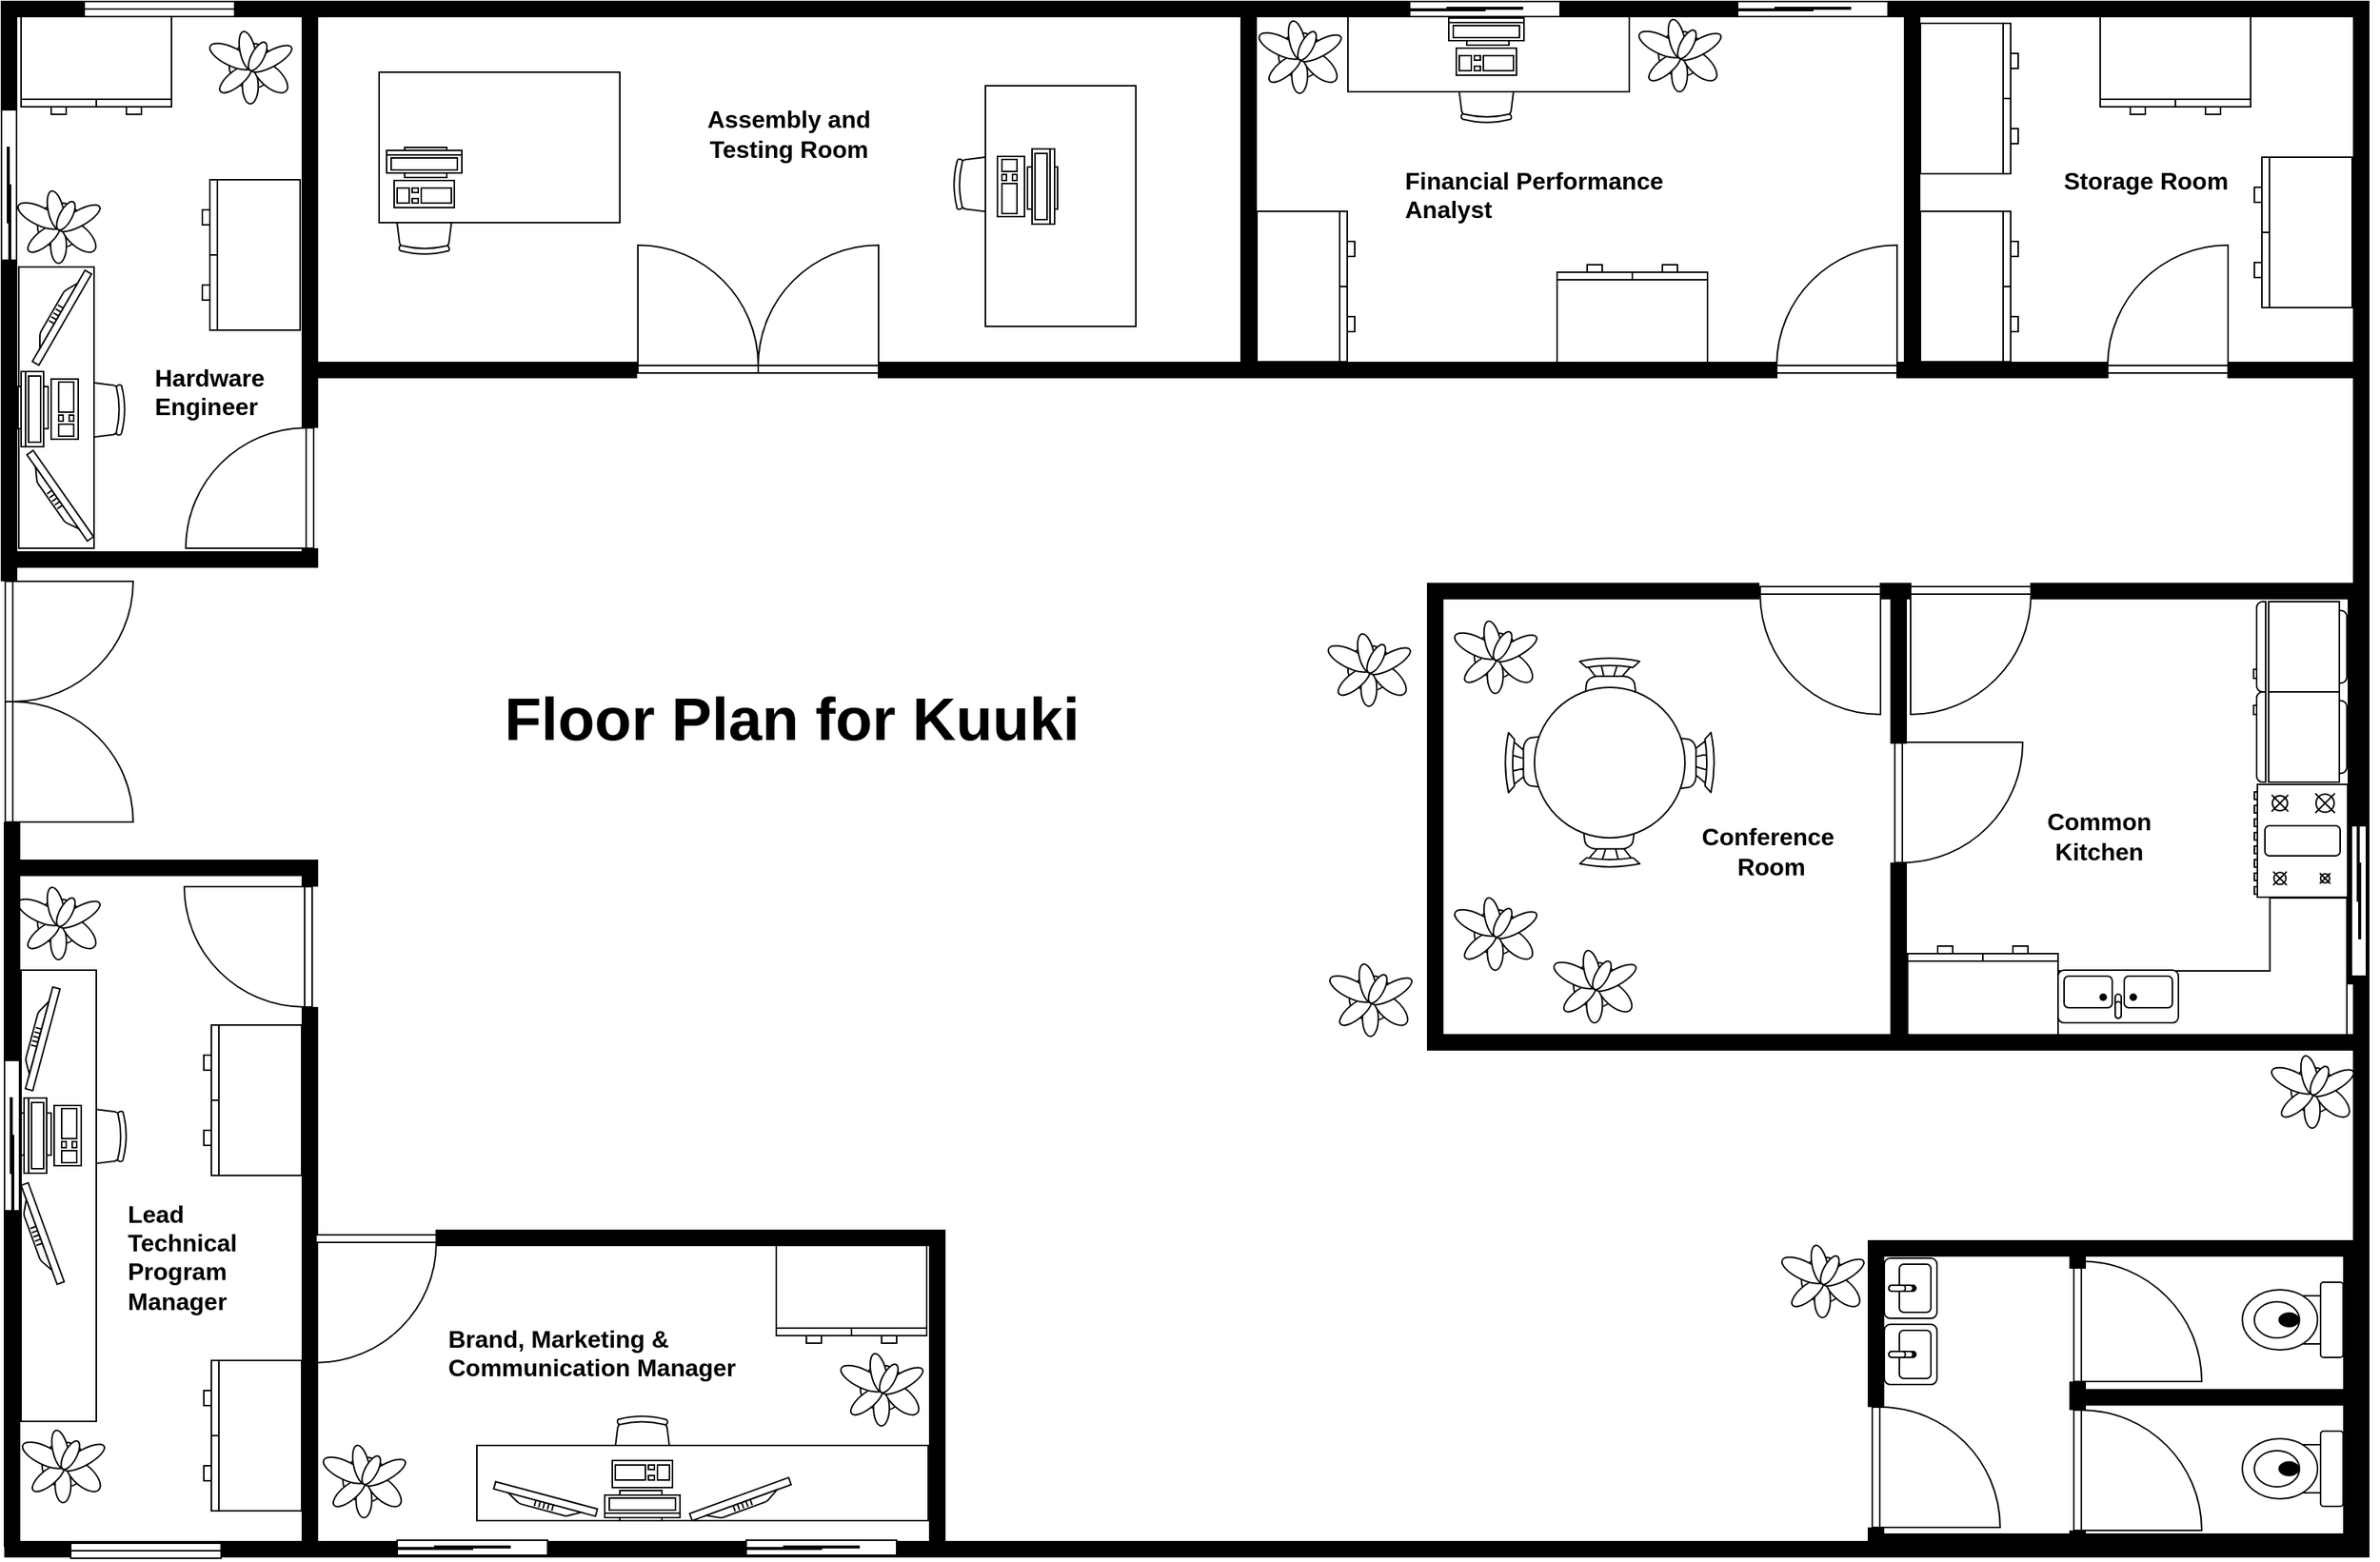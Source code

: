 <mxfile version="16.5.1" type="device" pages="4"><diagram name="Page-1" id="38b20595-45e3-9b7f-d5ca-b57f44c5b66d"><mxGraphModel dx="1102" dy="-779" grid="1" gridSize="10" guides="1" tooltips="1" connect="1" arrows="1" fold="1" page="1" pageScale="1" pageWidth="1169" pageHeight="827" background="none" math="0" shadow="0"><root><mxCell id="0"/><mxCell id="1" parent="0"/><mxCell id="JDR0D6vlK82peHSyJmNo-1" value="" style="group;fontSize=14;" parent="1" vertex="1" connectable="0"><mxGeometry x="30" y="1680.005" width="1580" height="1035.005" as="geometry"/></mxCell><mxCell id="TFOVzRmNoY6yRK_UY60a-1" value="" style="verticalLabelPosition=bottom;html=1;verticalAlign=top;align=center;strokeWidth=1;shape=mxgraph.floorplan.desk_corner_2;rounded=0;shadow=0;comic=0;fontFamily=Verdana;fontSize=12;flipH=1;flipV=1;" parent="JDR0D6vlK82peHSyJmNo-1" vertex="1"><mxGeometry x="1367" y="596.005" width="192" height="97" as="geometry"/></mxCell><mxCell id="TFOVzRmNoY6yRK_UY60a-40" value="" style="verticalLabelPosition=bottom;html=1;verticalAlign=top;align=center;strokeWidth=1;shape=mxgraph.floorplan.wallCorner;fillColor=#000000;rounded=0;shadow=0;comic=0;fontFamily=Verdana;fontSize=12;" parent="JDR0D6vlK82peHSyJmNo-1" vertex="1"><mxGeometry y="0.005" width="100" height="385" as="geometry"/></mxCell><mxCell id="TFOVzRmNoY6yRK_UY60a-41" value="" style="verticalLabelPosition=bottom;html=1;verticalAlign=top;align=center;strokeWidth=1;shape=mxgraph.floorplan.wallU;fillColor=#000000;rounded=0;shadow=0;comic=0;fontFamily=Verdana;fontSize=12;rotation=90;" parent="JDR0D6vlK82peHSyJmNo-1" vertex="1"><mxGeometry x="270.91" y="-268.595" width="1034" height="1571.19" as="geometry"/></mxCell><mxCell id="TFOVzRmNoY6yRK_UY60a-43" value="" style="verticalLabelPosition=bottom;html=1;verticalAlign=top;align=center;strokeWidth=1;shape=mxgraph.floorplan.wallCorner;fillColor=#000000;direction=south;rounded=0;shadow=0;comic=0;fontFamily=Verdana;fontSize=12;" parent="JDR0D6vlK82peHSyJmNo-1" vertex="1"><mxGeometry x="1349" y="387.005" width="221" height="266" as="geometry"/></mxCell><mxCell id="TFOVzRmNoY6yRK_UY60a-45" value="" style="verticalLabelPosition=bottom;html=1;verticalAlign=top;align=center;strokeWidth=1;shape=mxgraph.floorplan.wallCorner;fillColor=#000000;direction=north;rounded=0;shadow=0;comic=0;fontFamily=Verdana;fontSize=12;" parent="JDR0D6vlK82peHSyJmNo-1" vertex="1"><mxGeometry x="948" y="393.005" width="313" height="304" as="geometry"/></mxCell><mxCell id="TFOVzRmNoY6yRK_UY60a-46" value="" style="verticalLabelPosition=bottom;html=1;verticalAlign=top;align=center;strokeWidth=1;shape=mxgraph.floorplan.doorDouble;rounded=0;shadow=0;comic=0;fontFamily=Verdana;fontSize=12;rotation=-90;" parent="JDR0D6vlK82peHSyJmNo-1" vertex="1"><mxGeometry x="-35" y="423.005" width="160" height="85" as="geometry"/></mxCell><mxCell id="TFOVzRmNoY6yRK_UY60a-48" value="" style="verticalLabelPosition=bottom;html=1;verticalAlign=top;align=center;strokeWidth=1;shape=mxgraph.floorplan.wall;fillColor=#000000;direction=south;rounded=0;shadow=0;comic=0;fontFamily=Verdana;fontSize=12;" parent="JDR0D6vlK82peHSyJmNo-1" vertex="1"><mxGeometry x="200" y="669.005" width="10" height="358" as="geometry"/></mxCell><mxCell id="TFOVzRmNoY6yRK_UY60a-49" value="" style="verticalLabelPosition=bottom;html=1;verticalAlign=top;align=center;strokeWidth=1;shape=mxgraph.floorplan.wallCorner;fillColor=#000000;direction=south;rounded=0;shadow=0;comic=0;fontFamily=Verdana;fontSize=12;" parent="JDR0D6vlK82peHSyJmNo-1" vertex="1"><mxGeometry x="5" y="571.005" width="205" height="17" as="geometry"/></mxCell><mxCell id="TFOVzRmNoY6yRK_UY60a-50" value="" style="verticalLabelPosition=bottom;html=1;verticalAlign=top;align=center;strokeWidth=1;shape=mxgraph.floorplan.doorLeft;rounded=0;shadow=0;comic=0;fontFamily=Verdana;fontSize=12;rotation=90;" parent="JDR0D6vlK82peHSyJmNo-1" vertex="1"><mxGeometry x="124" y="586.005" width="80" height="85" as="geometry"/></mxCell><mxCell id="TFOVzRmNoY6yRK_UY60a-51" value="" style="verticalLabelPosition=bottom;html=1;verticalAlign=top;align=center;strokeWidth=1;shape=mxgraph.floorplan.dresser;rounded=0;shadow=0;comic=0;fontFamily=Verdana;fontSize=12;rotation=90;" parent="JDR0D6vlK82peHSyJmNo-1" vertex="1"><mxGeometry x="117" y="698.005" width="100" height="65" as="geometry"/></mxCell><mxCell id="TFOVzRmNoY6yRK_UY60a-52" value="" style="verticalLabelPosition=bottom;html=1;verticalAlign=top;align=center;strokeWidth=1;shape=mxgraph.floorplan.plant;rounded=0;shadow=0;comic=0;fontFamily=Verdana;fontSize=12;" parent="JDR0D6vlK82peHSyJmNo-1" vertex="1"><mxGeometry x="13" y="586.005" width="47" height="51" as="geometry"/></mxCell><mxCell id="TFOVzRmNoY6yRK_UY60a-58" value="" style="verticalLabelPosition=bottom;html=1;verticalAlign=top;align=center;strokeWidth=1;shape=mxgraph.floorplan.wall;fillColor=#000000;direction=south;rounded=0;shadow=0;comic=0;fontFamily=Verdana;fontSize=12;" parent="JDR0D6vlK82peHSyJmNo-1" vertex="1"><mxGeometry x="200" y="996.005" width="10" height="18" as="geometry"/></mxCell><mxCell id="TFOVzRmNoY6yRK_UY60a-60" value="" style="verticalLabelPosition=bottom;html=1;verticalAlign=top;align=center;strokeWidth=1;shape=mxgraph.floorplan.dresser;rounded=0;shadow=0;comic=0;fontFamily=Verdana;fontSize=12;rotation=90;" parent="JDR0D6vlK82peHSyJmNo-1" vertex="1"><mxGeometry x="117" y="921.005" width="100" height="65" as="geometry"/></mxCell><mxCell id="TFOVzRmNoY6yRK_UY60a-61" value="" style="verticalLabelPosition=bottom;html=1;verticalAlign=top;align=center;strokeWidth=1;shape=mxgraph.floorplan.plant;rounded=0;shadow=0;comic=0;fontFamily=Verdana;fontSize=12;" parent="JDR0D6vlK82peHSyJmNo-1" vertex="1"><mxGeometry x="16" y="947.005" width="47" height="51" as="geometry"/></mxCell><mxCell id="TFOVzRmNoY6yRK_UY60a-65" value="" style="verticalLabelPosition=bottom;html=1;verticalAlign=top;align=center;strokeWidth=1;shape=mxgraph.floorplan.wall;fillColor=#000000;direction=south;rounded=0;shadow=0;comic=0;fontFamily=Verdana;fontSize=12;" parent="JDR0D6vlK82peHSyJmNo-1" vertex="1"><mxGeometry x="2" y="546.005" width="10" height="481" as="geometry"/></mxCell><mxCell id="TFOVzRmNoY6yRK_UY60a-68" value="" style="verticalLabelPosition=bottom;html=1;verticalAlign=top;align=center;strokeWidth=1;shape=mxgraph.floorplan.dresser;rounded=0;shadow=0;comic=0;fontFamily=Verdana;fontSize=12;flipV=1;rotation=-180;" parent="JDR0D6vlK82peHSyJmNo-1" vertex="1"><mxGeometry x="515" y="827.005" width="100" height="65" as="geometry"/></mxCell><mxCell id="TFOVzRmNoY6yRK_UY60a-69" value="" style="verticalLabelPosition=bottom;html=1;verticalAlign=top;align=center;strokeWidth=1;shape=mxgraph.floorplan.plant;rounded=0;shadow=0;comic=0;fontFamily=Verdana;fontSize=12;" parent="JDR0D6vlK82peHSyJmNo-1" vertex="1"><mxGeometry x="560" y="896.005" width="47" height="51" as="geometry"/></mxCell><mxCell id="TFOVzRmNoY6yRK_UY60a-71" value="" style="verticalLabelPosition=bottom;html=1;verticalAlign=top;align=center;strokeWidth=1;shape=mxgraph.floorplan.wall;fillColor=#000000;direction=south;rounded=0;shadow=0;comic=0;fontFamily=Verdana;fontSize=12;" parent="JDR0D6vlK82peHSyJmNo-1" vertex="1"><mxGeometry x="617" y="817.005" width="10" height="210" as="geometry"/></mxCell><mxCell id="TFOVzRmNoY6yRK_UY60a-73" value="" style="verticalLabelPosition=bottom;html=1;verticalAlign=top;align=center;strokeWidth=1;shape=mxgraph.floorplan.doorLeft;rounded=0;shadow=0;comic=0;fontFamily=Verdana;fontSize=12;" parent="JDR0D6vlK82peHSyJmNo-1" vertex="1"><mxGeometry x="209" y="820.005" width="80" height="85" as="geometry"/></mxCell><mxCell id="TFOVzRmNoY6yRK_UY60a-78" value="" style="verticalLabelPosition=bottom;html=1;verticalAlign=top;align=center;strokeWidth=1;shape=mxgraph.floorplan.plant;rounded=0;shadow=0;comic=0;fontFamily=Verdana;fontSize=12;" parent="JDR0D6vlK82peHSyJmNo-1" vertex="1"><mxGeometry x="1034" y="628.005" width="47" height="51" as="geometry"/></mxCell><mxCell id="TFOVzRmNoY6yRK_UY60a-80" value="" style="verticalLabelPosition=bottom;html=1;verticalAlign=top;align=center;strokeWidth=1;shape=mxgraph.floorplan.wall;fillColor=#000000;rounded=0;shadow=0;comic=0;fontFamily=Verdana;fontSize=12;" parent="JDR0D6vlK82peHSyJmNo-1" vertex="1"><mxGeometry x="289" y="817.005" width="332" height="10" as="geometry"/></mxCell><mxCell id="TFOVzRmNoY6yRK_UY60a-82" value="" style="verticalLabelPosition=bottom;html=1;verticalAlign=top;align=center;strokeWidth=1;shape=mxgraph.floorplan.plant;rounded=0;shadow=0;comic=0;fontFamily=Verdana;fontSize=12;" parent="JDR0D6vlK82peHSyJmNo-1" vertex="1"><mxGeometry x="968" y="409.005" width="47" height="51" as="geometry"/></mxCell><mxCell id="TFOVzRmNoY6yRK_UY60a-117" value="" style="verticalLabelPosition=bottom;html=1;verticalAlign=top;align=center;strokeWidth=1;shape=mxgraph.floorplan.plant;rounded=0;shadow=0;comic=0;fontFamily=Verdana;fontSize=12;" parent="JDR0D6vlK82peHSyJmNo-1" vertex="1"><mxGeometry x="885" y="637.005" width="47" height="51" as="geometry"/></mxCell><mxCell id="TFOVzRmNoY6yRK_UY60a-126" value="" style="verticalLabelPosition=bottom;html=1;verticalAlign=top;align=center;strokeWidth=1;shape=mxgraph.floorplan.plant;rounded=0;shadow=0;comic=0;fontFamily=Verdana;fontSize=12;" parent="JDR0D6vlK82peHSyJmNo-1" vertex="1"><mxGeometry x="140.5" y="17.005" width="47" height="51" as="geometry"/></mxCell><mxCell id="TFOVzRmNoY6yRK_UY60a-134" value="" style="verticalLabelPosition=bottom;html=1;verticalAlign=top;align=center;strokeWidth=1;shape=mxgraph.floorplan.plant;rounded=0;shadow=0;comic=0;fontFamily=Verdana;fontSize=12;" parent="JDR0D6vlK82peHSyJmNo-1" vertex="1"><mxGeometry x="1185.5" y="824.005" width="47" height="51" as="geometry"/></mxCell><mxCell id="TFOVzRmNoY6yRK_UY60a-144" value="" style="verticalLabelPosition=bottom;html=1;verticalAlign=top;align=center;strokeWidth=1;shape=mxgraph.floorplan.plant;rounded=0;shadow=0;comic=0;fontFamily=Verdana;fontSize=12;" parent="JDR0D6vlK82peHSyJmNo-1" vertex="1"><mxGeometry x="1511" y="698.005" width="47" height="51" as="geometry"/></mxCell><mxCell id="TFOVzRmNoY6yRK_UY60a-160" value="" style="verticalLabelPosition=bottom;html=1;verticalAlign=top;align=center;strokeWidth=1;shape=mxgraph.floorplan.wallCorner;fillColor=#000000;direction=west;rounded=0;shadow=0;comic=0;fontFamily=Verdana;fontSize=12;" parent="JDR0D6vlK82peHSyJmNo-1" vertex="1"><mxGeometry x="8" y="364.005" width="202" height="12" as="geometry"/></mxCell><mxCell id="TFOVzRmNoY6yRK_UY60a-161" value="" style="verticalLabelPosition=bottom;html=1;verticalAlign=top;align=center;strokeWidth=1;shape=mxgraph.floorplan.wall;fillColor=#000000;direction=south;rounded=0;shadow=0;comic=0;fontFamily=Verdana;fontSize=12;" parent="JDR0D6vlK82peHSyJmNo-1" vertex="1"><mxGeometry x="200" y="4.005" width="10" height="279" as="geometry"/></mxCell><mxCell id="TFOVzRmNoY6yRK_UY60a-162" value="" style="verticalLabelPosition=bottom;html=1;verticalAlign=top;align=center;strokeWidth=1;shape=mxgraph.floorplan.doorLeft;rounded=0;shadow=0;comic=0;fontFamily=Verdana;fontSize=12;rotation=90;flipH=1;" parent="JDR0D6vlK82peHSyJmNo-1" vertex="1"><mxGeometry x="125" y="281.005" width="80" height="85" as="geometry"/></mxCell><mxCell id="TFOVzRmNoY6yRK_UY60a-163" value="" style="verticalLabelPosition=bottom;html=1;verticalAlign=top;align=center;strokeWidth=1;shape=mxgraph.floorplan.wall;fillColor=#000000;rounded=0;shadow=0;comic=0;fontFamily=Verdana;fontSize=12;" parent="JDR0D6vlK82peHSyJmNo-1" vertex="1"><mxGeometry x="210" y="240.005" width="212" height="10" as="geometry"/></mxCell><mxCell id="TFOVzRmNoY6yRK_UY60a-175" value="" style="group;rotation=-90;" parent="JDR0D6vlK82peHSyJmNo-1" vertex="1" connectable="0"><mxGeometry x="-49" y="234.005" width="191" height="71" as="geometry"/></mxCell><mxCell id="TFOVzRmNoY6yRK_UY60a-176" value="" style="verticalLabelPosition=bottom;html=1;verticalAlign=top;align=center;strokeWidth=1;shape=mxgraph.floorplan.office_chair;shadow=0;rounded=0;comic=0;fontFamily=Verdana;fontSize=12;rotation=90;" parent="TFOVzRmNoY6yRK_UY60a-175" vertex="1"><mxGeometry x="90" y="16" width="40" height="43" as="geometry"/></mxCell><mxCell id="TFOVzRmNoY6yRK_UY60a-177" value="" style="shape=rect;shadow=0;rounded=0;comic=0;fontFamily=Verdana;fontSize=12;align=center;html=1;rotation=90;" parent="TFOVzRmNoY6yRK_UY60a-175" vertex="1"><mxGeometry x="-8" y="11" width="187" height="50" as="geometry"/></mxCell><mxCell id="TFOVzRmNoY6yRK_UY60a-178" value="" style="verticalLabelPosition=bottom;html=1;verticalAlign=top;align=center;strokeWidth=1;shape=mxgraph.floorplan.workstation;shadow=0;flipV=1;rounded=0;comic=0;fontFamily=Verdana;fontSize=12;rotation=90;" parent="TFOVzRmNoY6yRK_UY60a-175" vertex="1"><mxGeometry x="55" y="17" width="50" height="40" as="geometry"/></mxCell><mxCell id="TFOVzRmNoY6yRK_UY60a-179" value="" style="verticalLabelPosition=bottom;html=1;verticalAlign=top;align=center;strokeWidth=1;shape=mxgraph.floorplan.flat_tv;rounded=0;shadow=0;comic=0;fontFamily=Verdana;fontSize=12;rotation=-125;" parent="TFOVzRmNoY6yRK_UY60a-175" vertex="1"><mxGeometry x="51" y="91" width="70" height="10" as="geometry"/></mxCell><mxCell id="TFOVzRmNoY6yRK_UY60a-180" value="" style="verticalLabelPosition=bottom;html=1;verticalAlign=top;align=center;strokeWidth=1;shape=mxgraph.floorplan.flat_tv;rounded=0;shadow=0;comic=0;fontFamily=Verdana;fontSize=12;rotation=-60;" parent="TFOVzRmNoY6yRK_UY60a-175" vertex="1"><mxGeometry x="52" y="-30" width="70" height="10" as="geometry"/></mxCell><mxCell id="TFOVzRmNoY6yRK_UY60a-181" value="" style="verticalLabelPosition=bottom;html=1;verticalAlign=top;align=center;strokeWidth=1;shape=mxgraph.floorplan.plant;rounded=0;shadow=0;comic=0;fontFamily=Verdana;fontSize=12;" parent="JDR0D6vlK82peHSyJmNo-1" vertex="1"><mxGeometry x="13" y="123.005" width="47" height="51" as="geometry"/></mxCell><mxCell id="TFOVzRmNoY6yRK_UY60a-182" value="" style="verticalLabelPosition=bottom;html=1;verticalAlign=top;align=center;strokeWidth=1;shape=mxgraph.floorplan.dresser;rounded=0;shadow=0;comic=0;fontFamily=Verdana;fontSize=12;rotation=90;" parent="JDR0D6vlK82peHSyJmNo-1" vertex="1"><mxGeometry x="116" y="136.005" width="100" height="65" as="geometry"/></mxCell><mxCell id="TFOVzRmNoY6yRK_UY60a-189" value="" style="verticalLabelPosition=bottom;html=1;verticalAlign=top;align=center;strokeWidth=1;shape=mxgraph.floorplan.doorDouble;rounded=0;shadow=0;comic=0;fontFamily=Verdana;fontSize=12;flipV=1;" parent="JDR0D6vlK82peHSyJmNo-1" vertex="1"><mxGeometry x="423" y="162.005" width="160" height="85" as="geometry"/></mxCell><mxCell id="TFOVzRmNoY6yRK_UY60a-214" value="" style="verticalLabelPosition=bottom;html=1;verticalAlign=top;align=center;strokeWidth=1;shape=mxgraph.floorplan.wall;fillColor=#000000;rounded=0;shadow=0;comic=0;fontFamily=Verdana;fontSize=12;" parent="JDR0D6vlK82peHSyJmNo-1" vertex="1"><mxGeometry x="1480" y="240.005" width="91" height="10" as="geometry"/></mxCell><mxCell id="TFOVzRmNoY6yRK_UY60a-220" value="" style="verticalLabelPosition=bottom;html=1;verticalAlign=top;align=center;strokeWidth=1;shape=mxgraph.floorplan.dresser;rounded=0;shadow=0;comic=0;fontFamily=Verdana;fontSize=12;rotation=-90;" parent="JDR0D6vlK82peHSyJmNo-1" vertex="1"><mxGeometry x="1258" y="32.005" width="100" height="65" as="geometry"/></mxCell><mxCell id="TFOVzRmNoY6yRK_UY60a-222" value="" style="verticalLabelPosition=bottom;html=1;verticalAlign=top;align=center;strokeWidth=1;shape=mxgraph.floorplan.doorRight;rounded=0;shadow=0;comic=0;fillColor=#FFFFFF;fontFamily=Verdana;fontSize=12;flipV=1;" parent="JDR0D6vlK82peHSyJmNo-1" vertex="1"><mxGeometry x="1400" y="162.005" width="80" height="85" as="geometry"/></mxCell><mxCell id="TFOVzRmNoY6yRK_UY60a-223" value="" style="verticalLabelPosition=bottom;html=1;verticalAlign=top;align=center;strokeWidth=1;shape=mxgraph.floorplan.wall;fillColor=#000000;rounded=0;shadow=0;comic=0;fontFamily=Verdana;fontSize=12;" parent="JDR0D6vlK82peHSyJmNo-1" vertex="1"><mxGeometry x="1260" y="240.005" width="140" height="10" as="geometry"/></mxCell><mxCell id="TFOVzRmNoY6yRK_UY60a-224" value="" style="verticalLabelPosition=bottom;html=1;verticalAlign=top;align=center;strokeWidth=1;shape=mxgraph.floorplan.wall;fillColor=#000000;direction=south;rounded=0;shadow=0;comic=0;fontFamily=Verdana;fontSize=12;" parent="JDR0D6vlK82peHSyJmNo-1" vertex="1"><mxGeometry x="1265" y="4.005" width="10" height="244" as="geometry"/></mxCell><mxCell id="TFOVzRmNoY6yRK_UY60a-229" value="" style="verticalLabelPosition=bottom;html=1;verticalAlign=top;align=center;strokeWidth=1;shape=mxgraph.floorplan.dresser;rounded=0;shadow=0;comic=0;fillColor=#FFFFFF;fontFamily=Verdana;fontSize=12;rotation=-90;" parent="JDR0D6vlK82peHSyJmNo-1" vertex="1"><mxGeometry x="1258" y="157.005" width="100" height="65" as="geometry"/></mxCell><mxCell id="TFOVzRmNoY6yRK_UY60a-231" value="" style="verticalLabelPosition=bottom;html=1;verticalAlign=top;align=center;strokeWidth=1;shape=mxgraph.floorplan.doorRight;rounded=0;shadow=0;comic=0;fontFamily=Verdana;fontSize=12;flipV=1;" parent="JDR0D6vlK82peHSyJmNo-1" vertex="1"><mxGeometry x="1180" y="162.005" width="80" height="85" as="geometry"/></mxCell><mxCell id="TFOVzRmNoY6yRK_UY60a-232" value="" style="verticalLabelPosition=bottom;html=1;verticalAlign=top;align=center;strokeWidth=1;shape=mxgraph.floorplan.wall;fillColor=#000000;rounded=0;shadow=0;comic=0;fontFamily=Verdana;fontSize=12;" parent="JDR0D6vlK82peHSyJmNo-1" vertex="1"><mxGeometry x="1040" y="240.005" width="140" height="10" as="geometry"/></mxCell><mxCell id="TFOVzRmNoY6yRK_UY60a-238" value="" style="verticalLabelPosition=bottom;html=1;verticalAlign=top;align=center;strokeWidth=1;shape=mxgraph.floorplan.dresser;rounded=0;shadow=0;comic=0;fontFamily=Verdana;fontSize=12;rotation=-180;" parent="JDR0D6vlK82peHSyJmNo-1" vertex="1"><mxGeometry x="1034" y="175.005" width="100" height="65" as="geometry"/></mxCell><mxCell id="TFOVzRmNoY6yRK_UY60a-239" value="" style="verticalLabelPosition=bottom;html=1;verticalAlign=top;align=center;strokeWidth=1;shape=mxgraph.floorplan.plant;rounded=0;shadow=0;comic=0;fontFamily=Verdana;fontSize=12;" parent="JDR0D6vlK82peHSyJmNo-1" vertex="1"><mxGeometry x="1090.5" y="9.005" width="47" height="51" as="geometry"/></mxCell><mxCell id="TFOVzRmNoY6yRK_UY60a-241" value="" style="verticalLabelPosition=bottom;html=1;verticalAlign=top;align=center;strokeWidth=1;shape=mxgraph.floorplan.wall;fillColor=#000000;rounded=0;shadow=0;comic=0;fontFamily=Verdana;fontSize=12;" parent="JDR0D6vlK82peHSyJmNo-1" vertex="1"><mxGeometry x="583" y="240.005" width="458" height="10" as="geometry"/></mxCell><mxCell id="TFOVzRmNoY6yRK_UY60a-242" value="" style="verticalLabelPosition=bottom;html=1;verticalAlign=top;align=center;strokeWidth=1;shape=mxgraph.floorplan.wall;fillColor=#000000;direction=south;rounded=0;shadow=0;comic=0;fontFamily=Verdana;fontSize=12;" parent="JDR0D6vlK82peHSyJmNo-1" vertex="1"><mxGeometry x="824" y="4.005" width="10" height="244" as="geometry"/></mxCell><mxCell id="TFOVzRmNoY6yRK_UY60a-247" value="" style="verticalLabelPosition=bottom;html=1;verticalAlign=top;align=center;strokeWidth=1;shape=mxgraph.floorplan.dresser;rounded=0;shadow=0;comic=0;fontFamily=Verdana;fontSize=12;rotation=-90;" parent="JDR0D6vlK82peHSyJmNo-1" vertex="1"><mxGeometry x="817" y="157.005" width="100" height="65" as="geometry"/></mxCell><mxCell id="TFOVzRmNoY6yRK_UY60a-248" value="" style="verticalLabelPosition=bottom;html=1;verticalAlign=top;align=center;strokeWidth=1;shape=mxgraph.floorplan.plant;rounded=0;shadow=0;comic=0;fontFamily=Verdana;fontSize=12;" parent="JDR0D6vlK82peHSyJmNo-1" vertex="1"><mxGeometry x="838" y="10.005" width="47" height="51" as="geometry"/></mxCell><mxCell id="TFOVzRmNoY6yRK_UY60a-281" value="" style="verticalLabelPosition=bottom;html=1;verticalAlign=top;align=center;strokeWidth=1;shape=mxgraph.floorplan.wall;fillColor=#000000;rounded=0;shadow=0;comic=0;fontFamily=Verdana;fontSize=12;" parent="JDR0D6vlK82peHSyJmNo-1" vertex="1"><mxGeometry x="948" y="387.005" width="220" height="10" as="geometry"/></mxCell><mxCell id="TFOVzRmNoY6yRK_UY60a-282" value="" style="verticalLabelPosition=bottom;html=1;verticalAlign=top;align=center;strokeWidth=1;shape=mxgraph.floorplan.chair;shadow=0;rounded=0;comic=0;fontFamily=Verdana;fontSize=12;" parent="JDR0D6vlK82peHSyJmNo-1" vertex="1"><mxGeometry x="1049" y="436.005" width="40" height="52" as="geometry"/></mxCell><mxCell id="TFOVzRmNoY6yRK_UY60a-283" value="" style="verticalLabelPosition=bottom;html=1;verticalAlign=top;align=center;strokeWidth=1;shape=mxgraph.floorplan.chair;shadow=0;direction=west;rounded=0;comic=0;fontFamily=Verdana;fontSize=12;" parent="JDR0D6vlK82peHSyJmNo-1" vertex="1"><mxGeometry x="1049" y="524.005" width="40" height="52" as="geometry"/></mxCell><mxCell id="TFOVzRmNoY6yRK_UY60a-284" value="" style="verticalLabelPosition=bottom;html=1;verticalAlign=top;align=center;strokeWidth=1;shape=mxgraph.floorplan.chair;shadow=0;direction=north;rounded=0;comic=0;fontFamily=Verdana;fontSize=12;" parent="JDR0D6vlK82peHSyJmNo-1" vertex="1"><mxGeometry x="999" y="486.005" width="52" height="40" as="geometry"/></mxCell><mxCell id="TFOVzRmNoY6yRK_UY60a-285" value="" style="verticalLabelPosition=bottom;html=1;verticalAlign=top;align=center;strokeWidth=1;shape=mxgraph.floorplan.chair;shadow=0;direction=south;rounded=0;comic=0;fontFamily=Verdana;fontSize=12;" parent="JDR0D6vlK82peHSyJmNo-1" vertex="1"><mxGeometry x="1087" y="486.005" width="52" height="40" as="geometry"/></mxCell><mxCell id="TFOVzRmNoY6yRK_UY60a-286" value="" style="shape=ellipse;shadow=0;rounded=0;comic=0;fontFamily=Verdana;fontSize=12;align=center;html=1;" parent="JDR0D6vlK82peHSyJmNo-1" vertex="1"><mxGeometry x="1019" y="456.005" width="100" height="100" as="geometry"/></mxCell><mxCell id="TFOVzRmNoY6yRK_UY60a-292" value="" style="verticalLabelPosition=bottom;html=1;verticalAlign=top;align=center;strokeWidth=1;shape=mxgraph.floorplan.refrigerator;rounded=0;shadow=0;comic=0;fontFamily=Verdana;fontSize=12;rotation=90;flipV=0;flipH=1;" parent="JDR0D6vlK82peHSyJmNo-1" vertex="1"><mxGeometry x="1498" y="458.005" width="60" height="62" as="geometry"/></mxCell><mxCell id="TFOVzRmNoY6yRK_UY60a-293" value="" style="verticalLabelPosition=bottom;html=1;verticalAlign=top;align=center;strokeWidth=1;shape=mxgraph.floorplan.refrigerator;rounded=0;shadow=0;comic=0;fontFamily=Verdana;fontSize=12;rotation=90;" parent="JDR0D6vlK82peHSyJmNo-1" vertex="1"><mxGeometry x="1498" y="398.005" width="60" height="62" as="geometry"/></mxCell><mxCell id="TFOVzRmNoY6yRK_UY60a-294" value="" style="verticalLabelPosition=bottom;html=1;verticalAlign=top;align=center;strokeWidth=1;shape=mxgraph.floorplan.range_2;rounded=0;shadow=0;comic=0;fontFamily=Verdana;fontSize=12;rotation=90;" parent="JDR0D6vlK82peHSyJmNo-1" vertex="1"><mxGeometry x="1491" y="527.005" width="75" height="62" as="geometry"/></mxCell><mxCell id="TFOVzRmNoY6yRK_UY60a-295" value="" style="verticalLabelPosition=bottom;html=1;verticalAlign=top;align=center;strokeWidth=1;shape=mxgraph.floorplan.sink_double;rounded=0;shadow=0;comic=0;fontFamily=Verdana;fontSize=12;flipV=1;" parent="JDR0D6vlK82peHSyJmNo-1" vertex="1"><mxGeometry x="1367" y="644.005" width="80" height="35" as="geometry"/></mxCell><mxCell id="TFOVzRmNoY6yRK_UY60a-296" value="" style="verticalLabelPosition=bottom;html=1;verticalAlign=top;align=center;strokeWidth=1;shape=mxgraph.floorplan.dresser;rounded=0;shadow=0;comic=0;fontFamily=Verdana;fontSize=12;flipV=1;" parent="JDR0D6vlK82peHSyJmNo-1" vertex="1"><mxGeometry x="1267" y="628.005" width="100" height="65" as="geometry"/></mxCell><mxCell id="TFOVzRmNoY6yRK_UY60a-297" value="" style="verticalLabelPosition=bottom;html=1;verticalAlign=top;align=center;strokeWidth=1;shape=mxgraph.floorplan.wallCorner;fillColor=#000000;direction=north;rounded=0;shadow=0;comic=0;fontFamily=Verdana;fontSize=12;" parent="JDR0D6vlK82peHSyJmNo-1" vertex="1"><mxGeometry x="1256" y="573.005" width="312" height="124" as="geometry"/></mxCell><mxCell id="TFOVzRmNoY6yRK_UY60a-298" value="" style="verticalLabelPosition=bottom;html=1;verticalAlign=top;align=center;strokeWidth=1;shape=mxgraph.floorplan.doorLeft;rounded=0;shadow=0;comic=0;fontFamily=Verdana;fontSize=12;" parent="JDR0D6vlK82peHSyJmNo-1" vertex="1"><mxGeometry x="1269" y="389.005" width="80" height="85" as="geometry"/></mxCell><mxCell id="TFOVzRmNoY6yRK_UY60a-299" value="" style="verticalLabelPosition=bottom;html=1;verticalAlign=top;align=center;strokeWidth=1;shape=mxgraph.floorplan.doorRight;rounded=0;shadow=0;comic=0;fontFamily=Verdana;fontSize=12;rotation=-90;" parent="JDR0D6vlK82peHSyJmNo-1" vertex="1"><mxGeometry x="1261" y="490.005" width="80" height="85" as="geometry"/></mxCell><mxCell id="TFOVzRmNoY6yRK_UY60a-302" value="" style="verticalLabelPosition=bottom;html=1;verticalAlign=top;align=center;strokeWidth=1;shape=mxgraph.floorplan.wall;fillColor=#000000;rounded=0;shadow=0;comic=0;fontFamily=Verdana;fontSize=12;" parent="JDR0D6vlK82peHSyJmNo-1" vertex="1"><mxGeometry x="1249" y="387.005" width="20" height="10" as="geometry"/></mxCell><mxCell id="TFOVzRmNoY6yRK_UY60a-303" value="" style="verticalLabelPosition=bottom;html=1;verticalAlign=top;align=center;strokeWidth=1;shape=mxgraph.floorplan.doorRight;rounded=0;shadow=0;comic=0;fontFamily=Verdana;fontSize=12;" parent="JDR0D6vlK82peHSyJmNo-1" vertex="1"><mxGeometry x="1169" y="389.005" width="80" height="85" as="geometry"/></mxCell><mxCell id="TFOVzRmNoY6yRK_UY60a-304" value="" style="verticalLabelPosition=bottom;html=1;verticalAlign=top;align=center;strokeWidth=1;shape=mxgraph.floorplan.wall;fillColor=#000000;direction=south;rounded=0;shadow=0;comic=0;fontFamily=Verdana;fontSize=12;" parent="JDR0D6vlK82peHSyJmNo-1" vertex="1"><mxGeometry x="1256" y="393.005" width="10" height="100" as="geometry"/></mxCell><mxCell id="TFOVzRmNoY6yRK_UY60a-310" value="" style="verticalLabelPosition=bottom;html=1;verticalAlign=top;align=center;strokeWidth=1;shape=mxgraph.floorplan.plant;rounded=0;shadow=0;comic=0;fontFamily=Verdana;fontSize=12;" parent="JDR0D6vlK82peHSyJmNo-1" vertex="1"><mxGeometry x="968" y="593.005" width="47" height="51" as="geometry"/></mxCell><mxCell id="TFOVzRmNoY6yRK_UY60a-311" value="Financial Performance Analyst" style="text;whiteSpace=wrap;html=1;fontSize=16;fontStyle=1" parent="JDR0D6vlK82peHSyJmNo-1" vertex="1"><mxGeometry x="931" y="103.005" width="223" height="30" as="geometry"/></mxCell><mxCell id="TFOVzRmNoY6yRK_UY60a-312" value="Brand, Marketing &amp;amp; Communication Manager" style="text;whiteSpace=wrap;html=1;fontSize=16;fontStyle=1" parent="JDR0D6vlK82peHSyJmNo-1" vertex="1"><mxGeometry x="295" y="873.005" width="220" height="46" as="geometry"/></mxCell><mxCell id="TFOVzRmNoY6yRK_UY60a-313" value="Lead Technical Program Manager" style="text;whiteSpace=wrap;html=1;fontSize=16;fontStyle=1" parent="JDR0D6vlK82peHSyJmNo-1" vertex="1"><mxGeometry x="82" y="790.005" width="109" height="87" as="geometry"/></mxCell><mxCell id="TFOVzRmNoY6yRK_UY60a-316" value="Conference&amp;nbsp; Room" style="text;html=1;strokeColor=none;fillColor=none;align=center;verticalAlign=middle;whiteSpace=wrap;rounded=0;fontSize=16;fontStyle=1" parent="JDR0D6vlK82peHSyJmNo-1" vertex="1"><mxGeometry x="1113" y="550.005" width="127" height="30" as="geometry"/></mxCell><mxCell id="TFOVzRmNoY6yRK_UY60a-317" value="Common Kitchen" style="text;html=1;strokeColor=none;fillColor=none;align=center;verticalAlign=middle;whiteSpace=wrap;rounded=0;fontSize=16;fontStyle=1" parent="JDR0D6vlK82peHSyJmNo-1" vertex="1"><mxGeometry x="1331" y="540.005" width="127" height="30" as="geometry"/></mxCell><mxCell id="TFOVzRmNoY6yRK_UY60a-187" value="" style="verticalLabelPosition=bottom;html=1;verticalAlign=top;align=center;strokeWidth=1;shape=mxgraph.floorplan.office_chair;shadow=0;direction=west;rounded=0;comic=0;fontFamily=Verdana;fontSize=12;rotation=90;" parent="JDR0D6vlK82peHSyJmNo-1" vertex="1"><mxGeometry x="634" y="100.005" width="40" height="43" as="geometry"/></mxCell><mxCell id="TFOVzRmNoY6yRK_UY60a-188" value="" style="shape=rect;shadow=0;rounded=0;comic=0;fontFamily=Verdana;fontSize=12;align=center;html=1;rotation=90;" parent="JDR0D6vlK82peHSyJmNo-1" vertex="1"><mxGeometry x="624" y="86.005" width="160" height="100" as="geometry"/></mxCell><mxCell id="TFOVzRmNoY6yRK_UY60a-319" value="" style="group" parent="JDR0D6vlK82peHSyJmNo-1" vertex="1" connectable="0"><mxGeometry x="251" y="47.005" width="160" height="121.5" as="geometry"/></mxCell><mxCell id="TFOVzRmNoY6yRK_UY60a-185" value="" style="verticalLabelPosition=bottom;html=1;verticalAlign=top;align=center;strokeWidth=1;shape=mxgraph.floorplan.office_chair;shadow=0;direction=west;rounded=0;comic=0;fontFamily=Verdana;fontSize=12;rotation=0;" parent="TFOVzRmNoY6yRK_UY60a-319" vertex="1"><mxGeometry x="10" y="78.5" width="40" height="43" as="geometry"/></mxCell><mxCell id="TFOVzRmNoY6yRK_UY60a-169" value="" style="shape=rect;shadow=0;rounded=0;comic=0;fontFamily=Verdana;fontSize=12;align=center;html=1;rotation=0;" parent="TFOVzRmNoY6yRK_UY60a-319" vertex="1"><mxGeometry width="160" height="100" as="geometry"/></mxCell><mxCell id="TFOVzRmNoY6yRK_UY60a-172" value="" style="verticalLabelPosition=bottom;html=1;verticalAlign=top;align=center;strokeWidth=1;shape=mxgraph.floorplan.workstation;shadow=0;flipV=1;rounded=0;comic=0;fontFamily=Verdana;fontSize=12;rotation=180;" parent="TFOVzRmNoY6yRK_UY60a-319" vertex="1"><mxGeometry x="5" y="50" width="50" height="40" as="geometry"/></mxCell><mxCell id="TFOVzRmNoY6yRK_UY60a-320" value="Assembly and Testing Room" style="text;html=1;strokeColor=none;fillColor=none;align=center;verticalAlign=middle;whiteSpace=wrap;rounded=0;fontSize=16;fontStyle=1" parent="JDR0D6vlK82peHSyJmNo-1" vertex="1"><mxGeometry x="460" y="73.005" width="127" height="30" as="geometry"/></mxCell><mxCell id="TFOVzRmNoY6yRK_UY60a-101" value="" style="verticalLabelPosition=bottom;html=1;verticalAlign=top;align=center;strokeWidth=1;shape=mxgraph.floorplan.workstation;shadow=0;flipV=1;rounded=0;comic=0;fontFamily=Verdana;fontSize=12;rotation=-90;" parent="JDR0D6vlK82peHSyJmNo-1" vertex="1"><mxGeometry x="657" y="103.005" width="50" height="40" as="geometry"/></mxCell><mxCell id="TFOVzRmNoY6yRK_UY60a-321" value="" style="verticalLabelPosition=bottom;html=1;verticalAlign=top;align=center;strokeWidth=1;shape=mxgraph.floorplan.dresser;rounded=0;shadow=0;comic=0;fontFamily=Verdana;fontSize=12;rotation=0;" parent="JDR0D6vlK82peHSyJmNo-1" vertex="1"><mxGeometry x="13" y="10.005" width="100" height="65" as="geometry"/></mxCell><mxCell id="TFOVzRmNoY6yRK_UY60a-322" value="Hardware Engineer" style="text;whiteSpace=wrap;html=1;fontSize=16;fontStyle=1" parent="JDR0D6vlK82peHSyJmNo-1" vertex="1"><mxGeometry x="100" y="234.005" width="73" height="42" as="geometry"/></mxCell><mxCell id="TFOVzRmNoY6yRK_UY60a-323" value="" style="verticalLabelPosition=bottom;html=1;verticalAlign=top;align=center;strokeWidth=1;shape=mxgraph.floorplan.dresser;rounded=0;shadow=0;comic=0;fontFamily=Verdana;fontSize=12;rotation=0;" parent="JDR0D6vlK82peHSyJmNo-1" vertex="1"><mxGeometry x="1395" y="10.005" width="100" height="65" as="geometry"/></mxCell><mxCell id="TFOVzRmNoY6yRK_UY60a-324" value="" style="verticalLabelPosition=bottom;html=1;verticalAlign=top;align=center;strokeWidth=1;shape=mxgraph.floorplan.dresser;rounded=0;shadow=0;comic=0;fontFamily=Verdana;fontSize=12;rotation=90;" parent="JDR0D6vlK82peHSyJmNo-1" vertex="1"><mxGeometry x="1480" y="121.005" width="100" height="65" as="geometry"/></mxCell><mxCell id="TFOVzRmNoY6yRK_UY60a-325" value="Storage Room" style="text;html=1;strokeColor=none;fillColor=none;align=center;verticalAlign=middle;whiteSpace=wrap;rounded=0;fontSize=16;fontStyle=1" parent="JDR0D6vlK82peHSyJmNo-1" vertex="1"><mxGeometry x="1362" y="104.005" width="127" height="30" as="geometry"/></mxCell><mxCell id="TFOVzRmNoY6yRK_UY60a-327" value="" style="verticalLabelPosition=bottom;html=1;verticalAlign=top;align=center;strokeWidth=1;shape=mxgraph.floorplan.office_chair;shadow=0;rounded=0;comic=0;fontFamily=Verdana;fontSize=12;rotation=180;" parent="JDR0D6vlK82peHSyJmNo-1" vertex="1"><mxGeometry x="967" y="38.005" width="40" height="43" as="geometry"/></mxCell><mxCell id="TFOVzRmNoY6yRK_UY60a-328" value="" style="shape=rect;shadow=0;rounded=0;comic=0;fontFamily=Verdana;fontSize=12;align=center;html=1;rotation=180;" parent="JDR0D6vlK82peHSyJmNo-1" vertex="1"><mxGeometry x="895" y="10.005" width="187" height="50" as="geometry"/></mxCell><mxCell id="TFOVzRmNoY6yRK_UY60a-329" value="" style="verticalLabelPosition=bottom;html=1;verticalAlign=top;align=center;strokeWidth=1;shape=mxgraph.floorplan.workstation;shadow=0;flipV=1;rounded=0;comic=0;fontFamily=Verdana;fontSize=12;rotation=180;" parent="JDR0D6vlK82peHSyJmNo-1" vertex="1"><mxGeometry x="962" y="9.005" width="50" height="40" as="geometry"/></mxCell><mxCell id="TFOVzRmNoY6yRK_UY60a-333" value="" style="group;rotation=90;" parent="JDR0D6vlK82peHSyJmNo-1" vertex="1" connectable="0"><mxGeometry x="-104" y="757.005" width="300" height="74.669" as="geometry"/></mxCell><mxCell id="TFOVzRmNoY6yRK_UY60a-2" value="" style="verticalLabelPosition=bottom;html=1;verticalAlign=top;align=center;strokeWidth=1;shape=mxgraph.floorplan.office_chair;shadow=0;rounded=0;comic=0;fontFamily=Verdana;fontSize=12;rotation=90;" parent="TFOVzRmNoY6yRK_UY60a-333" vertex="1"><mxGeometry x="146" y="-24" width="40" height="43" as="geometry"/></mxCell><mxCell id="TFOVzRmNoY6yRK_UY60a-3" value="" style="shape=rect;shadow=0;rounded=0;comic=0;fontFamily=Verdana;fontSize=12;align=center;html=1;rotation=90;" parent="TFOVzRmNoY6yRK_UY60a-333" vertex="1"><mxGeometry x="-8" y="12" width="300" height="50" as="geometry"/></mxCell><mxCell id="TFOVzRmNoY6yRK_UY60a-62" value="" style="verticalLabelPosition=bottom;html=1;verticalAlign=top;align=center;strokeWidth=1;shape=mxgraph.floorplan.workstation;shadow=0;flipV=1;rounded=0;comic=0;fontFamily=Verdana;fontSize=12;rotation=90;" parent="TFOVzRmNoY6yRK_UY60a-333" vertex="1"><mxGeometry x="112" y="-23" width="50" height="40" as="geometry"/></mxCell><mxCell id="TFOVzRmNoY6yRK_UY60a-63" value="" style="verticalLabelPosition=bottom;html=1;verticalAlign=top;align=center;strokeWidth=1;shape=mxgraph.floorplan.flat_tv;rounded=0;shadow=0;comic=0;fontFamily=Verdana;fontSize=12;rotation=-75;" parent="TFOVzRmNoY6yRK_UY60a-333" vertex="1"><mxGeometry x="94" y="-73" width="70" height="10" as="geometry"/></mxCell><mxCell id="TFOVzRmNoY6yRK_UY60a-64" value="" style="verticalLabelPosition=bottom;html=1;verticalAlign=top;align=center;strokeWidth=1;shape=mxgraph.floorplan.flat_tv;rounded=0;shadow=0;comic=0;fontFamily=Verdana;fontSize=12;rotation=250;" parent="TFOVzRmNoY6yRK_UY60a-333" vertex="1"><mxGeometry x="94" y="58" width="70" height="10" as="geometry"/></mxCell><mxCell id="TFOVzRmNoY6yRK_UY60a-334" value="" style="group;rotation=0;" parent="JDR0D6vlK82peHSyJmNo-1" vertex="1" connectable="0"><mxGeometry x="316" y="940.005" width="300" height="74.669" as="geometry"/></mxCell><mxCell id="TFOVzRmNoY6yRK_UY60a-335" value="" style="verticalLabelPosition=bottom;html=1;verticalAlign=top;align=center;strokeWidth=1;shape=mxgraph.floorplan.office_chair;shadow=0;rounded=0;comic=0;fontFamily=Verdana;fontSize=12;rotation=0;" parent="TFOVzRmNoY6yRK_UY60a-334" vertex="1"><mxGeometry x="90" width="40" height="43" as="geometry"/></mxCell><mxCell id="TFOVzRmNoY6yRK_UY60a-336" value="" style="shape=rect;shadow=0;rounded=0;comic=0;fontFamily=Verdana;fontSize=12;align=center;html=1;rotation=0;" parent="TFOVzRmNoY6yRK_UY60a-334" vertex="1"><mxGeometry y="20" width="300" height="50" as="geometry"/></mxCell><mxCell id="TFOVzRmNoY6yRK_UY60a-337" value="" style="verticalLabelPosition=bottom;html=1;verticalAlign=top;align=center;strokeWidth=1;shape=mxgraph.floorplan.workstation;shadow=0;flipV=1;rounded=0;comic=0;fontFamily=Verdana;fontSize=12;rotation=0;" parent="TFOVzRmNoY6yRK_UY60a-334" vertex="1"><mxGeometry x="85" y="30" width="50" height="40" as="geometry"/></mxCell><mxCell id="TFOVzRmNoY6yRK_UY60a-338" value="" style="verticalLabelPosition=bottom;html=1;verticalAlign=top;align=center;strokeWidth=1;shape=mxgraph.floorplan.flat_tv;rounded=0;shadow=0;comic=0;fontFamily=Verdana;fontSize=12;rotation=-165;" parent="TFOVzRmNoY6yRK_UY60a-334" vertex="1"><mxGeometry x="10" y="53" width="70" height="10" as="geometry"/></mxCell><mxCell id="TFOVzRmNoY6yRK_UY60a-339" value="" style="verticalLabelPosition=bottom;html=1;verticalAlign=top;align=center;strokeWidth=1;shape=mxgraph.floorplan.flat_tv;rounded=0;shadow=0;comic=0;fontFamily=Verdana;fontSize=12;rotation=160;" parent="TFOVzRmNoY6yRK_UY60a-334" vertex="1"><mxGeometry x="141" y="53" width="70" height="10" as="geometry"/></mxCell><mxCell id="TFOVzRmNoY6yRK_UY60a-340" value="" style="verticalLabelPosition=bottom;html=1;verticalAlign=top;align=center;strokeWidth=1;shape=mxgraph.floorplan.plant;rounded=0;shadow=0;comic=0;fontFamily=Verdana;fontSize=12;" parent="JDR0D6vlK82peHSyJmNo-1" vertex="1"><mxGeometry x="216" y="957.005" width="47" height="51" as="geometry"/></mxCell><mxCell id="TFOVzRmNoY6yRK_UY60a-341" value="" style="group;rotation=-180;" parent="JDR0D6vlK82peHSyJmNo-1" vertex="1" connectable="0"><mxGeometry x="1241" y="824.005" width="326" height="209" as="geometry"/></mxCell><mxCell id="TFOVzRmNoY6yRK_UY60a-256" value="" style="verticalLabelPosition=bottom;html=1;verticalAlign=top;align=center;strokeWidth=1;shape=mxgraph.floorplan.wall;fillColor=#000000;direction=south;rounded=0;shadow=0;comic=0;fontFamily=Verdana;fontSize=12;rotation=-180;" parent="TFOVzRmNoY6yRK_UY60a-341" vertex="1"><mxGeometry x="316" width="10" height="205" as="geometry"/></mxCell><mxCell id="TFOVzRmNoY6yRK_UY60a-261" value="" style="verticalLabelPosition=bottom;html=1;verticalAlign=top;align=center;strokeWidth=1;shape=mxgraph.floorplan.wallCorner;fillColor=#000000;direction=west;rounded=0;shadow=0;comic=0;fontFamily=Verdana;fontSize=12;rotation=-180;" parent="TFOVzRmNoY6yRK_UY60a-341" vertex="1"><mxGeometry y="195" width="323" height="14" as="geometry"/></mxCell><mxCell id="TFOVzRmNoY6yRK_UY60a-268" value="" style="verticalLabelPosition=bottom;html=1;verticalAlign=top;align=center;strokeWidth=1;shape=mxgraph.floorplan.doorLeft;rounded=0;shadow=0;comic=0;fillColor=#FFFFFF;fontFamily=Verdana;fontSize=12;rotation=-90;" parent="TFOVzRmNoY6yRK_UY60a-341" vertex="1"><mxGeometry x="139" y="110" width="80" height="85" as="geometry"/></mxCell><mxCell id="TFOVzRmNoY6yRK_UY60a-269" value="" style="verticalLabelPosition=bottom;html=1;verticalAlign=top;align=center;strokeWidth=1;shape=mxgraph.floorplan.wall;fillColor=#000000;direction=south;rounded=0;shadow=0;comic=0;fontFamily=Verdana;fontSize=12;rotation=-180;" parent="TFOVzRmNoY6yRK_UY60a-341" vertex="1"><mxGeometry x="134" y="193" width="10" height="16" as="geometry"/></mxCell><mxCell id="TFOVzRmNoY6yRK_UY60a-270" value="" style="verticalLabelPosition=bottom;html=1;verticalAlign=top;align=center;strokeWidth=1;shape=mxgraph.floorplan.wall;fillColor=#000000;rounded=0;shadow=0;comic=0;fontFamily=Verdana;fontSize=12;rotation=-180;" parent="TFOVzRmNoY6yRK_UY60a-341" vertex="1"><mxGeometry x="143" y="99" width="180" height="10" as="geometry"/></mxCell><mxCell id="TFOVzRmNoY6yRK_UY60a-271" value="" style="verticalLabelPosition=bottom;html=1;verticalAlign=top;align=center;strokeWidth=1;shape=mxgraph.floorplan.wall;fillColor=#000000;direction=south;rounded=0;shadow=0;comic=0;fontFamily=Verdana;fontSize=12;rotation=-180;" parent="TFOVzRmNoY6yRK_UY60a-341" vertex="1"><mxGeometry x="134" y="94" width="10" height="18" as="geometry"/></mxCell><mxCell id="TFOVzRmNoY6yRK_UY60a-272" value="" style="verticalLabelPosition=bottom;html=1;verticalAlign=top;align=center;strokeWidth=1;shape=mxgraph.floorplan.doorLeft;rounded=0;shadow=0;comic=0;fillColor=#FFFFFF;fontFamily=Verdana;fontSize=12;rotation=-90;" parent="TFOVzRmNoY6yRK_UY60a-341" vertex="1"><mxGeometry x="139" y="11" width="80" height="85" as="geometry"/></mxCell><mxCell id="TFOVzRmNoY6yRK_UY60a-273" value="" style="verticalLabelPosition=bottom;html=1;verticalAlign=top;align=center;strokeWidth=1;shape=mxgraph.floorplan.wall;fillColor=#000000;direction=south;rounded=0;shadow=0;comic=0;fontFamily=Verdana;fontSize=12;rotation=-180;" parent="TFOVzRmNoY6yRK_UY60a-341" vertex="1"><mxGeometry x="134" y="8" width="10" height="10" as="geometry"/></mxCell><mxCell id="TFOVzRmNoY6yRK_UY60a-274" value="" style="verticalLabelPosition=bottom;html=1;verticalAlign=top;align=center;strokeWidth=1;shape=mxgraph.floorplan.wallCorner;fillColor=#000000;direction=west;rounded=0;shadow=0;comic=0;fontFamily=Verdana;fontSize=12;rotation=-180;" parent="TFOVzRmNoY6yRK_UY60a-341" vertex="1"><mxGeometry width="323" height="110" as="geometry"/></mxCell><mxCell id="TFOVzRmNoY6yRK_UY60a-275" value="" style="verticalLabelPosition=bottom;html=1;verticalAlign=top;align=center;strokeWidth=1;shape=mxgraph.floorplan.toilet;rounded=0;shadow=0;comic=0;fontFamily=Verdana;fontSize=12;rotation=-270;" parent="TFOVzRmNoY6yRK_UY60a-341" vertex="1"><mxGeometry x="257" y="118" width="50" height="67" as="geometry"/></mxCell><mxCell id="TFOVzRmNoY6yRK_UY60a-276" value="" style="verticalLabelPosition=bottom;html=1;verticalAlign=top;align=center;strokeWidth=1;shape=mxgraph.floorplan.toilet;rounded=0;shadow=0;comic=0;fontFamily=Verdana;fontSize=12;rotation=-270;" parent="TFOVzRmNoY6yRK_UY60a-341" vertex="1"><mxGeometry x="257" y="19" width="50" height="67" as="geometry"/></mxCell><mxCell id="TFOVzRmNoY6yRK_UY60a-277" value="" style="verticalLabelPosition=bottom;html=1;verticalAlign=top;align=center;strokeWidth=1;shape=mxgraph.floorplan.sink_2;rounded=0;shadow=0;comic=0;fontFamily=Verdana;fontSize=12;rotation=-90;" parent="TFOVzRmNoY6yRK_UY60a-341" vertex="1"><mxGeometry x="8" y="58" width="40" height="35" as="geometry"/></mxCell><mxCell id="TFOVzRmNoY6yRK_UY60a-278" value="" style="verticalLabelPosition=bottom;html=1;verticalAlign=top;align=center;strokeWidth=1;shape=mxgraph.floorplan.sink_2;rounded=0;shadow=0;comic=0;fontFamily=Verdana;fontSize=12;rotation=-90;" parent="TFOVzRmNoY6yRK_UY60a-341" vertex="1"><mxGeometry x="8" y="14" width="40" height="35" as="geometry"/></mxCell><mxCell id="TFOVzRmNoY6yRK_UY60a-279" value="" style="verticalLabelPosition=bottom;html=1;verticalAlign=top;align=center;strokeWidth=1;shape=mxgraph.floorplan.doorRight;rounded=0;shadow=0;comic=0;fontFamily=Verdana;fontSize=12;rotation=-90;flipV=0;flipH=1;" parent="TFOVzRmNoY6yRK_UY60a-341" vertex="1"><mxGeometry x="5" y="108" width="80" height="85" as="geometry"/></mxCell><mxCell id="TFOVzRmNoY6yRK_UY60a-280" value="" style="verticalLabelPosition=bottom;html=1;verticalAlign=top;align=center;strokeWidth=1;shape=mxgraph.floorplan.wall;fillColor=#000000;direction=south;rounded=0;shadow=0;comic=0;fontFamily=Verdana;fontSize=12;rotation=-180;" parent="TFOVzRmNoY6yRK_UY60a-341" vertex="1"><mxGeometry y="191" width="10" height="10" as="geometry"/></mxCell><mxCell id="TFOVzRmNoY6yRK_UY60a-342" value="" style="verticalLabelPosition=bottom;html=1;verticalAlign=top;align=center;shape=mxgraph.floorplan.windowGlider;dx=0.25;fontSize=14;rotation=-90;" parent="JDR0D6vlK82peHSyJmNo-1" vertex="1"><mxGeometry x="-45" y="117.005" width="100" height="10" as="geometry"/></mxCell><mxCell id="TFOVzRmNoY6yRK_UY60a-343" value="" style="verticalLabelPosition=bottom;html=1;verticalAlign=top;align=center;shape=mxgraph.floorplan.windowGlider;dx=0.25;fontSize=14;rotation=-90;" parent="JDR0D6vlK82peHSyJmNo-1" vertex="1"><mxGeometry x="-43" y="749.005" width="100" height="10" as="geometry"/></mxCell><mxCell id="TFOVzRmNoY6yRK_UY60a-344" value="" style="verticalLabelPosition=bottom;html=1;verticalAlign=top;align=center;shape=mxgraph.floorplan.window;fontSize=14;" parent="JDR0D6vlK82peHSyJmNo-1" vertex="1"><mxGeometry x="55" y="0.005" width="100" height="10" as="geometry"/></mxCell><mxCell id="TFOVzRmNoY6yRK_UY60a-345" value="" style="verticalLabelPosition=bottom;html=1;verticalAlign=top;align=center;shape=mxgraph.floorplan.windowGlider;dx=0.25;fontSize=14;" parent="JDR0D6vlK82peHSyJmNo-1" vertex="1"><mxGeometry x="936" y="0.005" width="100" height="10" as="geometry"/></mxCell><mxCell id="TFOVzRmNoY6yRK_UY60a-346" value="" style="verticalLabelPosition=bottom;html=1;verticalAlign=top;align=center;shape=mxgraph.floorplan.windowGlider;dx=0.25;fontSize=14;rotation=90;" parent="JDR0D6vlK82peHSyJmNo-1" vertex="1"><mxGeometry x="1517" y="590.005" width="100" height="16" as="geometry"/></mxCell><mxCell id="TFOVzRmNoY6yRK_UY60a-347" value="" style="verticalLabelPosition=bottom;html=1;verticalAlign=top;align=center;shape=mxgraph.floorplan.windowGlider;dx=0.25;fontSize=14;" parent="JDR0D6vlK82peHSyJmNo-1" vertex="1"><mxGeometry x="495" y="1023.005" width="100" height="10" as="geometry"/></mxCell><mxCell id="TFOVzRmNoY6yRK_UY60a-348" value="" style="verticalLabelPosition=bottom;html=1;verticalAlign=top;align=center;shape=mxgraph.floorplan.windowGlider;dx=0.25;fontSize=14;" parent="JDR0D6vlK82peHSyJmNo-1" vertex="1"><mxGeometry x="263" y="1023.005" width="100" height="10" as="geometry"/></mxCell><mxCell id="TFOVzRmNoY6yRK_UY60a-349" value="" style="verticalLabelPosition=bottom;html=1;verticalAlign=top;align=center;shape=mxgraph.floorplan.window;fontSize=14;" parent="JDR0D6vlK82peHSyJmNo-1" vertex="1"><mxGeometry x="46" y="1025.005" width="100" height="10" as="geometry"/></mxCell><mxCell id="TFOVzRmNoY6yRK_UY60a-350" value="" style="verticalLabelPosition=bottom;html=1;verticalAlign=top;align=center;shape=mxgraph.floorplan.windowGlider;dx=0.25;fontSize=14;" parent="JDR0D6vlK82peHSyJmNo-1" vertex="1"><mxGeometry x="1154" y="0.005" width="100" height="10" as="geometry"/></mxCell><mxCell id="TFOVzRmNoY6yRK_UY60a-351" value="Floor Plan for Kuuki&amp;nbsp;" style="text;html=1;strokeColor=none;fillColor=none;align=center;verticalAlign=middle;whiteSpace=wrap;rounded=0;fontSize=40;fontStyle=1" parent="JDR0D6vlK82peHSyJmNo-1" vertex="1"><mxGeometry x="316" y="423.01" width="429.5" height="106.49" as="geometry"/></mxCell><mxCell id="TFOVzRmNoY6yRK_UY60a-352" value="" style="verticalLabelPosition=bottom;html=1;verticalAlign=top;align=center;strokeWidth=1;shape=mxgraph.floorplan.plant;rounded=0;shadow=0;comic=0;fontFamily=Verdana;fontSize=12;" parent="JDR0D6vlK82peHSyJmNo-1" vertex="1"><mxGeometry x="884" y="417.505" width="47" height="51" as="geometry"/></mxCell></root></mxGraphModel></diagram><diagram id="p6ryy8rw-7rTpaaCwolG" name="Page-2"><mxGraphModel dx="1102" dy="875" grid="1" gridSize="10" guides="1" tooltips="1" connect="1" arrows="1" fold="1" page="1" pageScale="1" pageWidth="1169" pageHeight="827" math="0" shadow="0"><root><mxCell id="7tNeuXgjrGJHsQBVV8co-0"/><mxCell id="7tNeuXgjrGJHsQBVV8co-1" parent="7tNeuXgjrGJHsQBVV8co-0"/><mxCell id="BK01vpVGjFOoRRvy0JIr-0" value="" style="verticalLabelPosition=bottom;html=1;verticalAlign=top;align=center;strokeWidth=1;shape=mxgraph.floorplan.desk_corner_2;rounded=0;shadow=0;comic=0;fontFamily=Verdana;fontSize=12;flipH=1;flipV=1;" parent="7tNeuXgjrGJHsQBVV8co-1" vertex="1"><mxGeometry x="2292" y="840" width="192" height="97" as="geometry"/></mxCell><mxCell id="BK01vpVGjFOoRRvy0JIr-1" value="" style="verticalLabelPosition=bottom;html=1;verticalAlign=top;align=center;strokeWidth=1;shape=mxgraph.floorplan.office_chair;shadow=0;rounded=0;comic=0;fontFamily=Verdana;fontSize=12;" parent="7tNeuXgjrGJHsQBVV8co-1" vertex="1"><mxGeometry x="493" y="1372" width="40" height="43" as="geometry"/></mxCell><mxCell id="BK01vpVGjFOoRRvy0JIr-2" value="" style="shape=rect;shadow=0;rounded=0;comic=0;fontFamily=Verdana;fontSize=12;align=center;html=1;" parent="7tNeuXgjrGJHsQBVV8co-1" vertex="1"><mxGeometry x="403" y="1392" width="300" height="50" as="geometry"/></mxCell><mxCell id="BK01vpVGjFOoRRvy0JIr-3" value="" style="verticalLabelPosition=bottom;html=1;verticalAlign=top;align=center;strokeWidth=1;shape=mxgraph.floorplan.office_chair;shadow=0;rounded=0;comic=0;fontFamily=Verdana;fontSize=12;" parent="7tNeuXgjrGJHsQBVV8co-1" vertex="1"><mxGeometry x="1642" y="1283" width="40" height="43" as="geometry"/></mxCell><mxCell id="BK01vpVGjFOoRRvy0JIr-4" value="" style="verticalLabelPosition=bottom;html=1;verticalAlign=top;align=center;strokeWidth=1;shape=mxgraph.floorplan.office_chair;shadow=0;direction=west;rounded=0;comic=0;fontFamily=Verdana;fontSize=12;" parent="7tNeuXgjrGJHsQBVV8co-1" vertex="1"><mxGeometry x="1642" y="1380" width="40" height="43" as="geometry"/></mxCell><mxCell id="BK01vpVGjFOoRRvy0JIr-5" value="" style="verticalLabelPosition=bottom;html=1;verticalAlign=top;align=center;strokeWidth=1;shape=mxgraph.floorplan.office_chair;shadow=0;direction=north;rounded=0;comic=0;fontFamily=Verdana;fontSize=12;" parent="7tNeuXgjrGJHsQBVV8co-1" vertex="1"><mxGeometry x="1592" y="1333" width="43" height="40" as="geometry"/></mxCell><mxCell id="BK01vpVGjFOoRRvy0JIr-6" value="" style="verticalLabelPosition=bottom;html=1;verticalAlign=top;align=center;strokeWidth=1;shape=mxgraph.floorplan.office_chair;shadow=0;direction=south;rounded=0;comic=0;fontFamily=Verdana;fontSize=12;" parent="7tNeuXgjrGJHsQBVV8co-1" vertex="1"><mxGeometry x="1869" y="1333" width="43" height="40" as="geometry"/></mxCell><mxCell id="BK01vpVGjFOoRRvy0JIr-7" value="" style="verticalLabelPosition=bottom;html=1;verticalAlign=top;align=center;strokeWidth=1;shape=mxgraph.floorplan.office_chair;shadow=0;rounded=0;comic=0;fontFamily=Verdana;fontSize=12;" parent="7tNeuXgjrGJHsQBVV8co-1" vertex="1"><mxGeometry x="1702" y="1283" width="40" height="43" as="geometry"/></mxCell><mxCell id="BK01vpVGjFOoRRvy0JIr-8" value="" style="verticalLabelPosition=bottom;html=1;verticalAlign=top;align=center;strokeWidth=1;shape=mxgraph.floorplan.office_chair;shadow=0;direction=west;rounded=0;comic=0;fontFamily=Verdana;fontSize=12;" parent="7tNeuXgjrGJHsQBVV8co-1" vertex="1"><mxGeometry x="1702" y="1380" width="40" height="43" as="geometry"/></mxCell><mxCell id="BK01vpVGjFOoRRvy0JIr-9" value="" style="verticalLabelPosition=bottom;html=1;verticalAlign=top;align=center;strokeWidth=1;shape=mxgraph.floorplan.office_chair;shadow=0;rounded=0;comic=0;fontFamily=Verdana;fontSize=12;" parent="7tNeuXgjrGJHsQBVV8co-1" vertex="1"><mxGeometry x="1762" y="1283" width="40" height="43" as="geometry"/></mxCell><mxCell id="BK01vpVGjFOoRRvy0JIr-10" value="" style="verticalLabelPosition=bottom;html=1;verticalAlign=top;align=center;strokeWidth=1;shape=mxgraph.floorplan.office_chair;shadow=0;direction=west;rounded=0;comic=0;fontFamily=Verdana;fontSize=12;" parent="7tNeuXgjrGJHsQBVV8co-1" vertex="1"><mxGeometry x="1762" y="1380" width="40" height="43" as="geometry"/></mxCell><mxCell id="BK01vpVGjFOoRRvy0JIr-11" value="" style="verticalLabelPosition=bottom;html=1;verticalAlign=top;align=center;strokeWidth=1;shape=mxgraph.floorplan.office_chair;shadow=0;rounded=0;comic=0;fontFamily=Verdana;fontSize=12;" parent="7tNeuXgjrGJHsQBVV8co-1" vertex="1"><mxGeometry x="1822" y="1283" width="40" height="43" as="geometry"/></mxCell><mxCell id="BK01vpVGjFOoRRvy0JIr-12" value="" style="verticalLabelPosition=bottom;html=1;verticalAlign=top;align=center;strokeWidth=1;shape=mxgraph.floorplan.office_chair;shadow=0;direction=west;rounded=0;comic=0;fontFamily=Verdana;fontSize=12;" parent="7tNeuXgjrGJHsQBVV8co-1" vertex="1"><mxGeometry x="1822" y="1380" width="40" height="43" as="geometry"/></mxCell><mxCell id="BK01vpVGjFOoRRvy0JIr-13" value="" style="shape=ellipse;fillColor=#ffffff;strokeColor=#000000;shadow=0;rounded=0;comic=0;fontFamily=Verdana;fontSize=12;align=center;html=1;" parent="7tNeuXgjrGJHsQBVV8co-1" vertex="1"><mxGeometry x="1612" y="1303" width="280" height="100" as="geometry"/></mxCell><mxCell id="BK01vpVGjFOoRRvy0JIr-14" value="" style="group" parent="7tNeuXgjrGJHsQBVV8co-1" vertex="1" connectable="0"><mxGeometry x="916" y="1372" width="80" height="70" as="geometry"/></mxCell><mxCell id="BK01vpVGjFOoRRvy0JIr-15" value="" style="verticalLabelPosition=bottom;html=1;verticalAlign=top;align=center;strokeWidth=1;shape=mxgraph.floorplan.office_chair;shadow=0;rounded=0;comic=0;fontFamily=Verdana;fontSize=12;" parent="BK01vpVGjFOoRRvy0JIr-14" vertex="1"><mxGeometry x="20" width="40" height="43" as="geometry"/></mxCell><mxCell id="BK01vpVGjFOoRRvy0JIr-16" value="" style="shape=rect;shadow=0;rounded=0;comic=0;fontFamily=Verdana;fontSize=12;align=center;html=1;" parent="BK01vpVGjFOoRRvy0JIr-14" vertex="1"><mxGeometry y="20" width="80" height="50" as="geometry"/></mxCell><mxCell id="BK01vpVGjFOoRRvy0JIr-17" value="" style="verticalLabelPosition=bottom;html=1;verticalAlign=top;align=center;strokeWidth=1;shape=mxgraph.floorplan.workstation;shadow=0;flipV=1;rounded=0;comic=0;fontFamily=Verdana;fontSize=12;" parent="BK01vpVGjFOoRRvy0JIr-14" vertex="1"><mxGeometry x="15" y="30" width="50" height="40" as="geometry"/></mxCell><mxCell id="BK01vpVGjFOoRRvy0JIr-18" value="" style="group;rotation=90;" parent="7tNeuXgjrGJHsQBVV8co-1" vertex="1" connectable="0"><mxGeometry x="398" y="947" width="80" height="70" as="geometry"/></mxCell><mxCell id="BK01vpVGjFOoRRvy0JIr-19" value="" style="verticalLabelPosition=bottom;html=1;verticalAlign=top;align=center;strokeWidth=1;shape=mxgraph.floorplan.office_chair;shadow=0;rounded=0;comic=0;fontFamily=Verdana;fontSize=12;rotation=90;" parent="BK01vpVGjFOoRRvy0JIr-18" vertex="1"><mxGeometry x="34" y="14" width="40" height="43" as="geometry"/></mxCell><mxCell id="BK01vpVGjFOoRRvy0JIr-20" value="" style="shape=rect;shadow=0;rounded=0;comic=0;fontFamily=Verdana;fontSize=12;align=center;html=1;rotation=90;" parent="BK01vpVGjFOoRRvy0JIr-18" vertex="1"><mxGeometry x="-10" y="10" width="80" height="50" as="geometry"/></mxCell><mxCell id="BK01vpVGjFOoRRvy0JIr-21" value="" style="verticalLabelPosition=bottom;html=1;verticalAlign=top;align=center;strokeWidth=1;shape=mxgraph.floorplan.workstation;shadow=0;flipV=1;rounded=0;comic=0;fontFamily=Verdana;fontSize=12;rotation=90;" parent="BK01vpVGjFOoRRvy0JIr-18" vertex="1"><mxGeometry y="15" width="50" height="40" as="geometry"/></mxCell><mxCell id="BK01vpVGjFOoRRvy0JIr-22" value="" style="group;rotation=180;" parent="7tNeuXgjrGJHsQBVV8co-1" vertex="1" connectable="0"><mxGeometry x="2330" y="253" width="80" height="70" as="geometry"/></mxCell><mxCell id="BK01vpVGjFOoRRvy0JIr-23" value="" style="verticalLabelPosition=bottom;html=1;verticalAlign=top;align=center;strokeWidth=1;shape=mxgraph.floorplan.office_chair;shadow=0;rounded=0;comic=0;fontFamily=Verdana;fontSize=12;rotation=180;" parent="BK01vpVGjFOoRRvy0JIr-22" vertex="1"><mxGeometry x="20" y="28" width="40" height="43" as="geometry"/></mxCell><mxCell id="BK01vpVGjFOoRRvy0JIr-24" value="" style="shape=rect;shadow=0;rounded=0;comic=0;fontFamily=Verdana;fontSize=12;align=center;html=1;rotation=180;" parent="BK01vpVGjFOoRRvy0JIr-22" vertex="1"><mxGeometry width="80" height="50" as="geometry"/></mxCell><mxCell id="BK01vpVGjFOoRRvy0JIr-25" value="" style="verticalLabelPosition=bottom;html=1;verticalAlign=top;align=center;strokeWidth=1;shape=mxgraph.floorplan.workstation;shadow=0;flipV=1;rounded=0;comic=0;fontFamily=Verdana;fontSize=12;rotation=180;" parent="BK01vpVGjFOoRRvy0JIr-22" vertex="1"><mxGeometry x="15" width="50" height="40" as="geometry"/></mxCell><mxCell id="BK01vpVGjFOoRRvy0JIr-26" value="" style="verticalLabelPosition=bottom;html=1;verticalAlign=top;align=center;strokeWidth=1;shape=mxgraph.floorplan.office_chair;shadow=0;rounded=0;comic=0;fontFamily=Verdana;fontSize=12;" parent="7tNeuXgjrGJHsQBVV8co-1" vertex="1"><mxGeometry x="1034" y="699" width="40" height="43" as="geometry"/></mxCell><mxCell id="BK01vpVGjFOoRRvy0JIr-27" value="" style="verticalLabelPosition=bottom;html=1;verticalAlign=top;align=center;strokeWidth=1;shape=mxgraph.floorplan.office_chair;shadow=0;direction=west;rounded=0;comic=0;fontFamily=Verdana;fontSize=12;" parent="7tNeuXgjrGJHsQBVV8co-1" vertex="1"><mxGeometry x="1034" y="796" width="40" height="43" as="geometry"/></mxCell><mxCell id="BK01vpVGjFOoRRvy0JIr-28" value="" style="verticalLabelPosition=bottom;html=1;verticalAlign=top;align=center;strokeWidth=1;shape=mxgraph.floorplan.office_chair;shadow=0;direction=north;rounded=0;comic=0;fontFamily=Verdana;fontSize=12;" parent="7tNeuXgjrGJHsQBVV8co-1" vertex="1"><mxGeometry x="984" y="749" width="43" height="40" as="geometry"/></mxCell><mxCell id="BK01vpVGjFOoRRvy0JIr-29" value="" style="verticalLabelPosition=bottom;html=1;verticalAlign=top;align=center;strokeWidth=1;shape=mxgraph.floorplan.office_chair;shadow=0;direction=south;rounded=0;comic=0;fontFamily=Verdana;fontSize=12;" parent="7tNeuXgjrGJHsQBVV8co-1" vertex="1"><mxGeometry x="1081" y="749" width="43" height="40" as="geometry"/></mxCell><mxCell id="BK01vpVGjFOoRRvy0JIr-30" value="" style="shape=rect;shadow=0;rounded=0;comic=0;fontFamily=Verdana;fontSize=12;align=center;html=1;" parent="7tNeuXgjrGJHsQBVV8co-1" vertex="1"><mxGeometry x="1004" y="719" width="100" height="100" as="geometry"/></mxCell><mxCell id="BK01vpVGjFOoRRvy0JIr-31" value="" style="verticalLabelPosition=bottom;html=1;verticalAlign=top;align=center;strokeWidth=1;shape=mxgraph.floorplan.office_chair;fillColor=#ffffff;strokeColor=#000000;shadow=0;rounded=0;comic=0;fontFamily=Verdana;fontSize=12;" parent="7tNeuXgjrGJHsQBVV8co-1" vertex="1"><mxGeometry x="1034" y="939" width="40" height="43" as="geometry"/></mxCell><mxCell id="BK01vpVGjFOoRRvy0JIr-32" value="" style="verticalLabelPosition=bottom;html=1;verticalAlign=top;align=center;strokeWidth=1;shape=mxgraph.floorplan.office_chair;fillColor=#ffffff;strokeColor=#000000;shadow=0;direction=west;rounded=0;comic=0;fontFamily=Verdana;fontSize=12;" parent="7tNeuXgjrGJHsQBVV8co-1" vertex="1"><mxGeometry x="1034" y="1036" width="40" height="43" as="geometry"/></mxCell><mxCell id="BK01vpVGjFOoRRvy0JIr-33" value="" style="verticalLabelPosition=bottom;html=1;verticalAlign=top;align=center;strokeWidth=1;shape=mxgraph.floorplan.office_chair;fillColor=#ffffff;strokeColor=#000000;shadow=0;direction=north;rounded=0;comic=0;fontFamily=Verdana;fontSize=12;" parent="7tNeuXgjrGJHsQBVV8co-1" vertex="1"><mxGeometry x="984" y="989" width="43" height="40" as="geometry"/></mxCell><mxCell id="BK01vpVGjFOoRRvy0JIr-34" value="" style="verticalLabelPosition=bottom;html=1;verticalAlign=top;align=center;strokeWidth=1;shape=mxgraph.floorplan.office_chair;fillColor=#ffffff;strokeColor=#000000;shadow=0;direction=south;rounded=0;comic=0;fontFamily=Verdana;fontSize=12;" parent="7tNeuXgjrGJHsQBVV8co-1" vertex="1"><mxGeometry x="1081" y="989" width="43" height="40" as="geometry"/></mxCell><mxCell id="BK01vpVGjFOoRRvy0JIr-35" value="" style="shape=rect;shadow=0;rounded=0;comic=0;fontFamily=Verdana;fontSize=12;align=center;html=1;" parent="7tNeuXgjrGJHsQBVV8co-1" vertex="1"><mxGeometry x="1004" y="959" width="100" height="100" as="geometry"/></mxCell><mxCell id="BK01vpVGjFOoRRvy0JIr-36" value="" style="verticalLabelPosition=bottom;html=1;verticalAlign=top;align=center;strokeWidth=1;shape=mxgraph.floorplan.doorRight;rounded=0;shadow=0;comic=0;fontFamily=Verdana;fontSize=12;" parent="7tNeuXgjrGJHsQBVV8co-1" vertex="1"><mxGeometry x="693" y="1250" width="80" height="85" as="geometry"/></mxCell><mxCell id="BK01vpVGjFOoRRvy0JIr-37" value="" style="verticalLabelPosition=bottom;html=1;verticalAlign=top;align=center;strokeWidth=1;shape=mxgraph.floorplan.doorLeft;rounded=0;shadow=0;comic=0;fontFamily=Verdana;fontSize=12;" parent="7tNeuXgjrGJHsQBVV8co-1" vertex="1"><mxGeometry x="796" y="1251" width="80" height="85" as="geometry"/></mxCell><mxCell id="BK01vpVGjFOoRRvy0JIr-38" value="" style="verticalLabelPosition=bottom;html=1;verticalAlign=top;align=center;strokeWidth=1;shape=mxgraph.floorplan.doorLeft;rounded=0;shadow=0;comic=0;fontFamily=Verdana;fontSize=12;" parent="7tNeuXgjrGJHsQBVV8co-1" vertex="1"><mxGeometry x="1244" y="1251" width="80" height="85" as="geometry"/></mxCell><mxCell id="BK01vpVGjFOoRRvy0JIr-39" value="" style="verticalLabelPosition=bottom;html=1;verticalAlign=top;align=center;strokeWidth=1;shape=mxgraph.floorplan.wallCorner;fillColor=#000000;rounded=0;shadow=0;comic=0;fontFamily=Verdana;fontSize=12;" parent="7tNeuXgjrGJHsQBVV8co-1" vertex="1"><mxGeometry x="393" y="243" width="100" height="385" as="geometry"/></mxCell><mxCell id="BK01vpVGjFOoRRvy0JIr-40" value="" style="verticalLabelPosition=bottom;html=1;verticalAlign=top;align=center;strokeWidth=1;shape=mxgraph.floorplan.wallU;fillColor=#000000;rounded=0;shadow=0;comic=0;fontFamily=Verdana;fontSize=12;rotation=90;" parent="7tNeuXgjrGJHsQBVV8co-1" vertex="1"><mxGeometry x="1021" y="-380" width="1210" height="2456" as="geometry"/></mxCell><mxCell id="BK01vpVGjFOoRRvy0JIr-41" value="" style="verticalLabelPosition=bottom;html=1;verticalAlign=top;align=center;strokeWidth=1;shape=mxgraph.floorplan.wallU;fillColor=#000000;rounded=0;shadow=0;comic=0;fontFamily=Verdana;fontSize=12;rotation=90;" parent="7tNeuXgjrGJHsQBVV8co-1" vertex="1"><mxGeometry x="789" y="702" width="481" height="335" as="geometry"/></mxCell><mxCell id="BK01vpVGjFOoRRvy0JIr-42" value="" style="verticalLabelPosition=bottom;html=1;verticalAlign=top;align=center;strokeWidth=1;shape=mxgraph.floorplan.wallCorner;fillColor=#000000;direction=south;rounded=0;shadow=0;comic=0;fontFamily=Verdana;fontSize=12;" parent="7tNeuXgjrGJHsQBVV8co-1" vertex="1"><mxGeometry x="2274" y="631" width="221" height="266" as="geometry"/></mxCell><mxCell id="BK01vpVGjFOoRRvy0JIr-43" value="" style="verticalLabelPosition=bottom;html=1;verticalAlign=top;align=center;strokeWidth=1;shape=mxgraph.floorplan.wallCorner;fillColor=#000000;direction=west;rounded=0;shadow=0;comic=0;fontFamily=Verdana;fontSize=12;" parent="7tNeuXgjrGJHsQBVV8co-1" vertex="1"><mxGeometry x="2053" y="893" width="442" height="142" as="geometry"/></mxCell><mxCell id="BK01vpVGjFOoRRvy0JIr-44" value="" style="verticalLabelPosition=bottom;html=1;verticalAlign=top;align=center;strokeWidth=1;shape=mxgraph.floorplan.wallCorner;fillColor=#000000;direction=north;rounded=0;shadow=0;comic=0;fontFamily=Verdana;fontSize=12;" parent="7tNeuXgjrGJHsQBVV8co-1" vertex="1"><mxGeometry x="1873" y="637" width="186" height="398" as="geometry"/></mxCell><mxCell id="BK01vpVGjFOoRRvy0JIr-45" value="" style="verticalLabelPosition=bottom;html=1;verticalAlign=top;align=center;strokeWidth=1;shape=mxgraph.floorplan.doorDouble;rounded=0;shadow=0;comic=0;fontFamily=Verdana;fontSize=12;rotation=-90;" parent="7tNeuXgjrGJHsQBVV8co-1" vertex="1"><mxGeometry x="358" y="666" width="160" height="85" as="geometry"/></mxCell><mxCell id="BK01vpVGjFOoRRvy0JIr-46" value="" style="verticalLabelPosition=bottom;html=1;verticalAlign=top;align=center;strokeWidth=1;shape=mxgraph.floorplan.wall;fillColor=#000000;rounded=0;shadow=0;comic=0;fontFamily=Verdana;fontSize=12;" parent="7tNeuXgjrGJHsQBVV8co-1" vertex="1"><mxGeometry x="394" y="1024" width="204" height="10" as="geometry"/></mxCell><mxCell id="BK01vpVGjFOoRRvy0JIr-47" value="" style="verticalLabelPosition=bottom;html=1;verticalAlign=top;align=center;strokeWidth=1;shape=mxgraph.floorplan.wall;fillColor=#000000;direction=south;rounded=0;shadow=0;comic=0;fontFamily=Verdana;fontSize=12;" parent="7tNeuXgjrGJHsQBVV8co-1" vertex="1"><mxGeometry x="593" y="912" width="10" height="246" as="geometry"/></mxCell><mxCell id="BK01vpVGjFOoRRvy0JIr-48" value="" style="verticalLabelPosition=bottom;html=1;verticalAlign=top;align=center;strokeWidth=1;shape=mxgraph.floorplan.wallCorner;fillColor=#000000;direction=south;rounded=0;shadow=0;comic=0;fontFamily=Verdana;fontSize=12;" parent="7tNeuXgjrGJHsQBVV8co-1" vertex="1"><mxGeometry x="398" y="814" width="205" height="17" as="geometry"/></mxCell><mxCell id="BK01vpVGjFOoRRvy0JIr-49" value="" style="verticalLabelPosition=bottom;html=1;verticalAlign=top;align=center;strokeWidth=1;shape=mxgraph.floorplan.doorLeft;rounded=0;shadow=0;comic=0;fontFamily=Verdana;fontSize=12;rotation=90;" parent="7tNeuXgjrGJHsQBVV8co-1" vertex="1"><mxGeometry x="517" y="829" width="80" height="85" as="geometry"/></mxCell><mxCell id="BK01vpVGjFOoRRvy0JIr-50" value="" style="verticalLabelPosition=bottom;html=1;verticalAlign=top;align=center;strokeWidth=1;shape=mxgraph.floorplan.dresser;rounded=0;shadow=0;comic=0;fontFamily=Verdana;fontSize=12;rotation=90;" parent="7tNeuXgjrGJHsQBVV8co-1" vertex="1"><mxGeometry x="510" y="941" width="100" height="65" as="geometry"/></mxCell><mxCell id="BK01vpVGjFOoRRvy0JIr-51" value="" style="verticalLabelPosition=bottom;html=1;verticalAlign=top;align=center;strokeWidth=1;shape=mxgraph.floorplan.plant;rounded=0;shadow=0;comic=0;fontFamily=Verdana;fontSize=12;" parent="7tNeuXgjrGJHsQBVV8co-1" vertex="1"><mxGeometry x="406" y="829" width="47" height="51" as="geometry"/></mxCell><mxCell id="BK01vpVGjFOoRRvy0JIr-52" value="" style="group;rotation=90;" parent="7tNeuXgjrGJHsQBVV8co-1" vertex="1" connectable="0"><mxGeometry x="399" y="1040" width="80" height="70" as="geometry"/></mxCell><mxCell id="BK01vpVGjFOoRRvy0JIr-53" value="" style="verticalLabelPosition=bottom;html=1;verticalAlign=top;align=center;strokeWidth=1;shape=mxgraph.floorplan.office_chair;shadow=0;rounded=0;comic=0;fontFamily=Verdana;fontSize=12;rotation=90;" parent="BK01vpVGjFOoRRvy0JIr-52" vertex="1"><mxGeometry x="34" y="14" width="40" height="43" as="geometry"/></mxCell><mxCell id="BK01vpVGjFOoRRvy0JIr-54" value="" style="shape=rect;shadow=0;rounded=0;comic=0;fontFamily=Verdana;fontSize=12;align=center;html=1;rotation=90;" parent="BK01vpVGjFOoRRvy0JIr-52" vertex="1"><mxGeometry x="-10" y="10" width="80" height="50" as="geometry"/></mxCell><mxCell id="BK01vpVGjFOoRRvy0JIr-55" value="" style="verticalLabelPosition=bottom;html=1;verticalAlign=top;align=center;strokeWidth=1;shape=mxgraph.floorplan.workstation;shadow=0;flipV=1;rounded=0;comic=0;fontFamily=Verdana;fontSize=12;rotation=90;" parent="BK01vpVGjFOoRRvy0JIr-52" vertex="1"><mxGeometry y="15" width="50" height="40" as="geometry"/></mxCell><mxCell id="BK01vpVGjFOoRRvy0JIr-56" value="" style="verticalLabelPosition=bottom;html=1;verticalAlign=top;align=center;strokeWidth=1;shape=mxgraph.floorplan.wall;fillColor=#000000;rounded=0;shadow=0;comic=0;fontFamily=Verdana;fontSize=12;" parent="7tNeuXgjrGJHsQBVV8co-1" vertex="1"><mxGeometry x="394" y="1248" width="299" height="10" as="geometry"/></mxCell><mxCell id="BK01vpVGjFOoRRvy0JIr-57" value="" style="verticalLabelPosition=bottom;html=1;verticalAlign=top;align=center;strokeWidth=1;shape=mxgraph.floorplan.wall;fillColor=#000000;direction=south;rounded=0;shadow=0;comic=0;fontFamily=Verdana;fontSize=12;" parent="7tNeuXgjrGJHsQBVV8co-1" vertex="1"><mxGeometry x="593" y="1239" width="10" height="18" as="geometry"/></mxCell><mxCell id="BK01vpVGjFOoRRvy0JIr-58" value="" style="verticalLabelPosition=bottom;html=1;verticalAlign=top;align=center;strokeWidth=1;shape=mxgraph.floorplan.doorLeft;rounded=0;shadow=0;comic=0;fontFamily=Verdana;fontSize=12;rotation=90;flipV=0;flipH=1;" parent="7tNeuXgjrGJHsQBVV8co-1" vertex="1"><mxGeometry x="517" y="1156" width="80" height="85" as="geometry"/></mxCell><mxCell id="BK01vpVGjFOoRRvy0JIr-59" value="" style="verticalLabelPosition=bottom;html=1;verticalAlign=top;align=center;strokeWidth=1;shape=mxgraph.floorplan.dresser;rounded=0;shadow=0;comic=0;fontFamily=Verdana;fontSize=12;rotation=90;" parent="7tNeuXgjrGJHsQBVV8co-1" vertex="1"><mxGeometry x="510" y="1051" width="100" height="65" as="geometry"/></mxCell><mxCell id="BK01vpVGjFOoRRvy0JIr-60" value="" style="verticalLabelPosition=bottom;html=1;verticalAlign=top;align=center;strokeWidth=1;shape=mxgraph.floorplan.plant;rounded=0;shadow=0;comic=0;fontFamily=Verdana;fontSize=12;" parent="7tNeuXgjrGJHsQBVV8co-1" vertex="1"><mxGeometry x="409" y="1190" width="47" height="51" as="geometry"/></mxCell><mxCell id="BK01vpVGjFOoRRvy0JIr-61" value="" style="verticalLabelPosition=bottom;html=1;verticalAlign=top;align=center;strokeWidth=1;shape=mxgraph.floorplan.workstation;shadow=0;flipV=1;rounded=0;comic=0;fontFamily=Verdana;fontSize=12;" parent="7tNeuXgjrGJHsQBVV8co-1" vertex="1"><mxGeometry x="488" y="1402" width="50" height="40" as="geometry"/></mxCell><mxCell id="BK01vpVGjFOoRRvy0JIr-62" value="" style="verticalLabelPosition=bottom;html=1;verticalAlign=top;align=center;strokeWidth=1;shape=mxgraph.floorplan.flat_tv;rounded=0;shadow=0;comic=0;fontFamily=Verdana;fontSize=12;rotation=-165;" parent="7tNeuXgjrGJHsQBVV8co-1" vertex="1"><mxGeometry x="413" y="1425" width="70" height="10" as="geometry"/></mxCell><mxCell id="BK01vpVGjFOoRRvy0JIr-63" value="" style="verticalLabelPosition=bottom;html=1;verticalAlign=top;align=center;strokeWidth=1;shape=mxgraph.floorplan.flat_tv;rounded=0;shadow=0;comic=0;fontFamily=Verdana;fontSize=12;rotation=160;" parent="7tNeuXgjrGJHsQBVV8co-1" vertex="1"><mxGeometry x="544" y="1425" width="70" height="10" as="geometry"/></mxCell><mxCell id="BK01vpVGjFOoRRvy0JIr-64" value="" style="verticalLabelPosition=bottom;html=1;verticalAlign=top;align=center;strokeWidth=1;shape=mxgraph.floorplan.wall;fillColor=#000000;direction=south;rounded=0;shadow=0;comic=0;fontFamily=Verdana;fontSize=12;" parent="7tNeuXgjrGJHsQBVV8co-1" vertex="1"><mxGeometry x="393" y="789" width="10" height="664" as="geometry"/></mxCell><mxCell id="BK01vpVGjFOoRRvy0JIr-65" value="" style="verticalLabelPosition=bottom;html=1;verticalAlign=top;align=center;strokeWidth=1;shape=mxgraph.floorplan.wall;fillColor=#000000;direction=south;rounded=0;shadow=0;comic=0;fontFamily=Verdana;fontSize=12;" parent="7tNeuXgjrGJHsQBVV8co-1" vertex="1"><mxGeometry x="780" y="1257" width="10" height="191" as="geometry"/></mxCell><mxCell id="BK01vpVGjFOoRRvy0JIr-66" value="" style="verticalLabelPosition=bottom;html=1;verticalAlign=top;align=center;strokeWidth=1;shape=mxgraph.floorplan.wall;fillColor=#000000;rounded=0;shadow=0;comic=0;fontFamily=Verdana;fontSize=12;" parent="7tNeuXgjrGJHsQBVV8co-1" vertex="1"><mxGeometry x="774" y="1248" width="22" height="10" as="geometry"/></mxCell><mxCell id="BK01vpVGjFOoRRvy0JIr-67" value="" style="verticalLabelPosition=bottom;html=1;verticalAlign=top;align=center;strokeWidth=1;shape=mxgraph.floorplan.dresser;rounded=0;shadow=0;comic=0;fontFamily=Verdana;fontSize=12;flipV=1;rotation=90;" parent="7tNeuXgjrGJHsQBVV8co-1" vertex="1"><mxGeometry x="386" y="1276" width="100" height="65" as="geometry"/></mxCell><mxCell id="BK01vpVGjFOoRRvy0JIr-68" value="" style="verticalLabelPosition=bottom;html=1;verticalAlign=top;align=center;strokeWidth=1;shape=mxgraph.floorplan.plant;rounded=0;shadow=0;comic=0;fontFamily=Verdana;fontSize=12;" parent="7tNeuXgjrGJHsQBVV8co-1" vertex="1"><mxGeometry x="723" y="1389" width="47" height="51" as="geometry"/></mxCell><mxCell id="BK01vpVGjFOoRRvy0JIr-69" value="" style="verticalLabelPosition=bottom;html=1;verticalAlign=top;align=center;strokeWidth=1;shape=mxgraph.floorplan.plant;rounded=0;shadow=0;comic=0;fontFamily=Verdana;fontSize=12;" parent="7tNeuXgjrGJHsQBVV8co-1" vertex="1"><mxGeometry x="796" y="1387" width="47" height="51" as="geometry"/></mxCell><mxCell id="BK01vpVGjFOoRRvy0JIr-70" value="" style="verticalLabelPosition=bottom;html=1;verticalAlign=top;align=center;strokeWidth=1;shape=mxgraph.floorplan.wall;fillColor=#000000;direction=south;rounded=0;shadow=0;comic=0;fontFamily=Verdana;fontSize=12;" parent="7tNeuXgjrGJHsQBVV8co-1" vertex="1"><mxGeometry x="1003" y="1257" width="10" height="191" as="geometry"/></mxCell><mxCell id="BK01vpVGjFOoRRvy0JIr-71" value="" style="verticalLabelPosition=bottom;html=1;verticalAlign=top;align=center;strokeWidth=1;shape=mxgraph.floorplan.wall;fillColor=#000000;rounded=0;shadow=0;comic=0;fontFamily=Verdana;fontSize=12;" parent="7tNeuXgjrGJHsQBVV8co-1" vertex="1"><mxGeometry x="876" y="1248" width="144" height="10" as="geometry"/></mxCell><mxCell id="BK01vpVGjFOoRRvy0JIr-72" value="" style="verticalLabelPosition=bottom;html=1;verticalAlign=top;align=center;strokeWidth=1;shape=mxgraph.floorplan.doorLeft;rounded=0;shadow=0;comic=0;fontFamily=Verdana;fontSize=12;" parent="7tNeuXgjrGJHsQBVV8co-1" vertex="1"><mxGeometry x="1020" y="1251" width="80" height="85" as="geometry"/></mxCell><mxCell id="BK01vpVGjFOoRRvy0JIr-73" value="" style="group" parent="7tNeuXgjrGJHsQBVV8co-1" vertex="1" connectable="0"><mxGeometry x="1143" y="1373" width="80" height="70" as="geometry"/></mxCell><mxCell id="BK01vpVGjFOoRRvy0JIr-74" value="" style="verticalLabelPosition=bottom;html=1;verticalAlign=top;align=center;strokeWidth=1;shape=mxgraph.floorplan.office_chair;shadow=0;rounded=0;comic=0;fontFamily=Verdana;fontSize=12;" parent="BK01vpVGjFOoRRvy0JIr-73" vertex="1"><mxGeometry x="20" width="40" height="43" as="geometry"/></mxCell><mxCell id="BK01vpVGjFOoRRvy0JIr-75" value="" style="shape=rect;shadow=0;rounded=0;comic=0;fontFamily=Verdana;fontSize=12;align=center;html=1;" parent="BK01vpVGjFOoRRvy0JIr-73" vertex="1"><mxGeometry y="20" width="80" height="50" as="geometry"/></mxCell><mxCell id="BK01vpVGjFOoRRvy0JIr-76" value="" style="verticalLabelPosition=bottom;html=1;verticalAlign=top;align=center;strokeWidth=1;shape=mxgraph.floorplan.workstation;shadow=0;flipV=1;rounded=0;comic=0;fontFamily=Verdana;fontSize=12;" parent="BK01vpVGjFOoRRvy0JIr-73" vertex="1"><mxGeometry x="15" y="30" width="50" height="40" as="geometry"/></mxCell><mxCell id="BK01vpVGjFOoRRvy0JIr-77" value="" style="verticalLabelPosition=bottom;html=1;verticalAlign=top;align=center;strokeWidth=1;shape=mxgraph.floorplan.plant;rounded=0;shadow=0;comic=0;fontFamily=Verdana;fontSize=12;" parent="7tNeuXgjrGJHsQBVV8co-1" vertex="1"><mxGeometry x="1019" y="1387" width="47" height="51" as="geometry"/></mxCell><mxCell id="BK01vpVGjFOoRRvy0JIr-78" value="" style="verticalLabelPosition=bottom;html=1;verticalAlign=top;align=center;strokeWidth=1;shape=mxgraph.floorplan.wall;fillColor=#000000;direction=south;rounded=0;shadow=0;comic=0;fontFamily=Verdana;fontSize=12;" parent="7tNeuXgjrGJHsQBVV8co-1" vertex="1"><mxGeometry x="1228" y="1258" width="10" height="191" as="geometry"/></mxCell><mxCell id="BK01vpVGjFOoRRvy0JIr-79" value="" style="verticalLabelPosition=bottom;html=1;verticalAlign=top;align=center;strokeWidth=1;shape=mxgraph.floorplan.wall;fillColor=#000000;rounded=0;shadow=0;comic=0;fontFamily=Verdana;fontSize=12;" parent="7tNeuXgjrGJHsQBVV8co-1" vertex="1"><mxGeometry x="1100" y="1248" width="144" height="10" as="geometry"/></mxCell><mxCell id="BK01vpVGjFOoRRvy0JIr-80" value="" style="verticalLabelPosition=bottom;html=1;verticalAlign=top;align=center;strokeWidth=1;shape=mxgraph.floorplan.wall;fillColor=#000000;rounded=0;shadow=0;comic=0;fontFamily=Verdana;fontSize=12;" parent="7tNeuXgjrGJHsQBVV8co-1" vertex="1"><mxGeometry x="1324" y="1248" width="129" height="10" as="geometry"/></mxCell><mxCell id="BK01vpVGjFOoRRvy0JIr-81" value="" style="verticalLabelPosition=bottom;html=1;verticalAlign=top;align=center;strokeWidth=1;shape=mxgraph.floorplan.plant;rounded=0;shadow=0;comic=0;fontFamily=Verdana;fontSize=12;" parent="7tNeuXgjrGJHsQBVV8co-1" vertex="1"><mxGeometry x="1244" y="1392" width="47" height="51" as="geometry"/></mxCell><mxCell id="BK01vpVGjFOoRRvy0JIr-82" value="" style="verticalLabelPosition=bottom;html=1;verticalAlign=top;align=center;strokeWidth=1;shape=mxgraph.floorplan.dresser;rounded=0;shadow=0;comic=0;fontFamily=Verdana;fontSize=12;rotation=0;" parent="7tNeuXgjrGJHsQBVV8co-1" vertex="1"><mxGeometry x="903" y="1258" width="100" height="65" as="geometry"/></mxCell><mxCell id="BK01vpVGjFOoRRvy0JIr-83" value="" style="verticalLabelPosition=bottom;html=1;verticalAlign=top;align=center;strokeWidth=1;shape=mxgraph.floorplan.dresser;rounded=0;shadow=0;comic=0;fontFamily=Verdana;fontSize=12;rotation=0;" parent="7tNeuXgjrGJHsQBVV8co-1" vertex="1"><mxGeometry x="1127" y="1258" width="100" height="65" as="geometry"/></mxCell><mxCell id="BK01vpVGjFOoRRvy0JIr-84" value="" style="verticalLabelPosition=bottom;html=1;verticalAlign=top;align=center;strokeWidth=1;shape=mxgraph.floorplan.dresser;rounded=0;shadow=0;comic=0;fontFamily=Verdana;fontSize=12;rotation=0;" parent="7tNeuXgjrGJHsQBVV8co-1" vertex="1"><mxGeometry x="1353" y="1258" width="100" height="65" as="geometry"/></mxCell><mxCell id="BK01vpVGjFOoRRvy0JIr-85" value="" style="verticalLabelPosition=bottom;html=1;verticalAlign=top;align=center;strokeWidth=1;shape=mxgraph.floorplan.wallCorner;fillColor=#000000;rounded=0;shadow=0;comic=0;fontFamily=Verdana;fontSize=12;" parent="7tNeuXgjrGJHsQBVV8co-1" vertex="1"><mxGeometry x="1452" y="1197" width="21" height="250" as="geometry"/></mxCell><mxCell id="BK01vpVGjFOoRRvy0JIr-86" value="" style="verticalLabelPosition=bottom;html=1;verticalAlign=top;align=center;strokeWidth=1;shape=mxgraph.floorplan.wallCorner;fillColor=#000000;direction=south;rounded=0;shadow=0;comic=0;fontFamily=Verdana;fontSize=12;" parent="7tNeuXgjrGJHsQBVV8co-1" vertex="1"><mxGeometry x="1633" y="1197" width="330" height="254" as="geometry"/></mxCell><mxCell id="BK01vpVGjFOoRRvy0JIr-87" value="" style="verticalLabelPosition=bottom;html=1;verticalAlign=top;align=center;strokeWidth=1;shape=mxgraph.floorplan.doorDouble;rounded=0;shadow=0;comic=0;fontFamily=Verdana;fontSize=12;" parent="7tNeuXgjrGJHsQBVV8co-1" vertex="1"><mxGeometry x="1473" y="1200" width="160" height="85" as="geometry"/></mxCell><mxCell id="BK01vpVGjFOoRRvy0JIr-88" value="" style="verticalLabelPosition=bottom;html=1;verticalAlign=top;align=center;strokeWidth=1;shape=mxgraph.floorplan.plant;rounded=0;shadow=0;comic=0;fillColor=#FFFFFF;fontFamily=Verdana;fontSize=12;" parent="7tNeuXgjrGJHsQBVV8co-1" vertex="1"><mxGeometry x="1473" y="1380" width="47" height="51" as="geometry"/></mxCell><mxCell id="BK01vpVGjFOoRRvy0JIr-89" value="" style="verticalLabelPosition=bottom;html=1;verticalAlign=top;align=center;strokeWidth=1;shape=mxgraph.floorplan.plant;rounded=0;shadow=0;comic=0;fontFamily=Verdana;fontSize=12;" parent="7tNeuXgjrGJHsQBVV8co-1" vertex="1"><mxGeometry x="1892" y="1211" width="47" height="51" as="geometry"/></mxCell><mxCell id="BK01vpVGjFOoRRvy0JIr-90" value="" style="verticalLabelPosition=bottom;html=1;verticalAlign=top;align=center;strokeWidth=1;shape=mxgraph.floorplan.plant;rounded=0;shadow=0;comic=0;fontFamily=Verdana;fontSize=12;" parent="7tNeuXgjrGJHsQBVV8co-1" vertex="1"><mxGeometry x="1893" y="1387" width="47" height="51" as="geometry"/></mxCell><mxCell id="BK01vpVGjFOoRRvy0JIr-91" value="" style="verticalLabelPosition=bottom;html=1;verticalAlign=top;align=center;strokeWidth=1;shape=mxgraph.floorplan.window;rounded=0;shadow=0;comic=0;fontFamily=Verdana;fontSize=12;" parent="7tNeuXgjrGJHsQBVV8co-1" vertex="1"><mxGeometry x="1653" y="1197" width="120" height="10" as="geometry"/></mxCell><mxCell id="BK01vpVGjFOoRRvy0JIr-92" value="" style="verticalLabelPosition=bottom;html=1;verticalAlign=top;align=center;strokeWidth=1;shape=mxgraph.floorplan.window;rounded=0;shadow=0;comic=0;fontFamily=Verdana;fontSize=12;" parent="7tNeuXgjrGJHsQBVV8co-1" vertex="1"><mxGeometry x="1793" y="1197" width="110" height="10" as="geometry"/></mxCell><mxCell id="BK01vpVGjFOoRRvy0JIr-93" value="" style="verticalLabelPosition=bottom;html=1;verticalAlign=top;align=center;strokeWidth=1;shape=mxgraph.floorplan.wall;fillColor=#000000;rounded=0;shadow=0;comic=0;fontFamily=Verdana;fontSize=12;" parent="7tNeuXgjrGJHsQBVV8co-1" vertex="1"><mxGeometry x="1963" y="1248" width="10" height="10" as="geometry"/></mxCell><mxCell id="BK01vpVGjFOoRRvy0JIr-94" value="" style="verticalLabelPosition=bottom;html=1;verticalAlign=top;align=center;strokeWidth=1;shape=mxgraph.floorplan.doorLeft;rounded=0;shadow=0;comic=0;fontFamily=Verdana;fontSize=12;" parent="7tNeuXgjrGJHsQBVV8co-1" vertex="1"><mxGeometry x="1973" y="1251" width="80" height="85" as="geometry"/></mxCell><mxCell id="BK01vpVGjFOoRRvy0JIr-95" value="" style="verticalLabelPosition=bottom;html=1;verticalAlign=top;align=center;strokeWidth=1;shape=mxgraph.floorplan.wall;fillColor=#000000;rounded=0;shadow=0;comic=0;fontFamily=Verdana;fontSize=12;" parent="7tNeuXgjrGJHsQBVV8co-1" vertex="1"><mxGeometry x="2053" y="1248" width="270" height="10" as="geometry"/></mxCell><mxCell id="BK01vpVGjFOoRRvy0JIr-96" value="" style="verticalLabelPosition=bottom;html=1;verticalAlign=top;align=center;strokeWidth=1;shape=mxgraph.floorplan.wall;fillColor=#000000;direction=south;rounded=0;shadow=0;comic=0;fontFamily=Verdana;fontSize=12;" parent="7tNeuXgjrGJHsQBVV8co-1" vertex="1"><mxGeometry x="2308" y="1258" width="10" height="191" as="geometry"/></mxCell><mxCell id="BK01vpVGjFOoRRvy0JIr-97" value="" style="group;rotation=-90;" parent="7tNeuXgjrGJHsQBVV8co-1" vertex="1" connectable="0"><mxGeometry x="2232" y="1284" width="110" height="70" as="geometry"/></mxCell><mxCell id="BK01vpVGjFOoRRvy0JIr-98" value="" style="verticalLabelPosition=bottom;html=1;verticalAlign=top;align=center;strokeWidth=1;shape=mxgraph.floorplan.office_chair;shadow=0;rounded=0;comic=0;fontFamily=Verdana;fontSize=12;rotation=-90;" parent="BK01vpVGjFOoRRvy0JIr-97" vertex="1"><mxGeometry x="7" y="14" width="40" height="43" as="geometry"/></mxCell><mxCell id="BK01vpVGjFOoRRvy0JIr-99" value="" style="shape=rect;shadow=0;rounded=0;comic=0;fontFamily=Verdana;fontSize=12;align=center;html=1;rotation=-90;" parent="BK01vpVGjFOoRRvy0JIr-97" vertex="1"><mxGeometry x="-10" y="10" width="120" height="50" as="geometry"/></mxCell><mxCell id="BK01vpVGjFOoRRvy0JIr-100" value="" style="verticalLabelPosition=bottom;html=1;verticalAlign=top;align=center;strokeWidth=1;shape=mxgraph.floorplan.workstation;shadow=0;flipV=1;rounded=0;comic=0;fontFamily=Verdana;fontSize=12;rotation=-90;" parent="BK01vpVGjFOoRRvy0JIr-97" vertex="1"><mxGeometry x="30" y="15" width="50" height="40" as="geometry"/></mxCell><mxCell id="BK01vpVGjFOoRRvy0JIr-101" value="" style="verticalLabelPosition=bottom;html=1;verticalAlign=top;align=center;strokeWidth=1;shape=mxgraph.floorplan.office_chair;shadow=0;rounded=0;comic=0;fontFamily=Verdana;fontSize=12;" parent="7tNeuXgjrGJHsQBVV8co-1" vertex="1"><mxGeometry x="2098" y="1322" width="40" height="43" as="geometry"/></mxCell><mxCell id="BK01vpVGjFOoRRvy0JIr-102" value="" style="verticalLabelPosition=bottom;html=1;verticalAlign=top;align=center;strokeWidth=1;shape=mxgraph.floorplan.office_chair;shadow=0;direction=north;rounded=0;comic=0;fontFamily=Verdana;fontSize=12;" parent="7tNeuXgjrGJHsQBVV8co-1" vertex="1"><mxGeometry x="2048" y="1372" width="43" height="40" as="geometry"/></mxCell><mxCell id="BK01vpVGjFOoRRvy0JIr-103" value="" style="verticalLabelPosition=bottom;html=1;verticalAlign=top;align=center;strokeWidth=1;shape=mxgraph.floorplan.office_chair;shadow=0;direction=south;rounded=0;comic=0;fontFamily=Verdana;fontSize=12;" parent="7tNeuXgjrGJHsQBVV8co-1" vertex="1"><mxGeometry x="2145" y="1372" width="43" height="40" as="geometry"/></mxCell><mxCell id="BK01vpVGjFOoRRvy0JIr-104" value="" style="shape=rect;shadow=0;rounded=0;comic=0;fontFamily=Verdana;fontSize=12;align=center;html=1;" parent="7tNeuXgjrGJHsQBVV8co-1" vertex="1"><mxGeometry x="2068" y="1342" width="100" height="100" as="geometry"/></mxCell><mxCell id="BK01vpVGjFOoRRvy0JIr-105" value="" style="verticalLabelPosition=bottom;html=1;verticalAlign=top;align=center;strokeWidth=1;shape=mxgraph.floorplan.plant;rounded=0;shadow=0;comic=0;fontFamily=Verdana;fontSize=12;" parent="7tNeuXgjrGJHsQBVV8co-1" vertex="1"><mxGeometry x="1968" y="1390" width="47" height="51" as="geometry"/></mxCell><mxCell id="BK01vpVGjFOoRRvy0JIr-106" value="" style="verticalLabelPosition=bottom;html=1;verticalAlign=top;align=center;strokeWidth=1;shape=mxgraph.floorplan.plant;rounded=0;shadow=0;comic=0;fillColor=#FFFFFF;fontFamily=Verdana;fontSize=12;" parent="7tNeuXgjrGJHsQBVV8co-1" vertex="1"><mxGeometry x="2256" y="1388" width="47" height="51" as="geometry"/></mxCell><mxCell id="BK01vpVGjFOoRRvy0JIr-107" value="" style="group" parent="7tNeuXgjrGJHsQBVV8co-1" vertex="1" connectable="0"><mxGeometry x="2443" y="1372" width="80" height="70" as="geometry"/></mxCell><mxCell id="BK01vpVGjFOoRRvy0JIr-108" value="" style="verticalLabelPosition=bottom;html=1;verticalAlign=top;align=center;strokeWidth=1;shape=mxgraph.floorplan.office_chair;shadow=0;rounded=0;comic=0;fontFamily=Verdana;fontSize=12;" parent="BK01vpVGjFOoRRvy0JIr-107" vertex="1"><mxGeometry x="20" width="40" height="43" as="geometry"/></mxCell><mxCell id="BK01vpVGjFOoRRvy0JIr-109" value="" style="shape=rect;shadow=0;rounded=0;comic=0;fontFamily=Verdana;fontSize=12;align=center;html=1;" parent="BK01vpVGjFOoRRvy0JIr-107" vertex="1"><mxGeometry y="20" width="80" height="50" as="geometry"/></mxCell><mxCell id="BK01vpVGjFOoRRvy0JIr-110" value="" style="verticalLabelPosition=bottom;html=1;verticalAlign=top;align=center;strokeWidth=1;shape=mxgraph.floorplan.workstation;shadow=0;flipV=1;rounded=0;comic=0;fontFamily=Verdana;fontSize=12;" parent="BK01vpVGjFOoRRvy0JIr-107" vertex="1"><mxGeometry x="15" y="30" width="50" height="40" as="geometry"/></mxCell><mxCell id="BK01vpVGjFOoRRvy0JIr-111" value="" style="verticalLabelPosition=bottom;html=1;verticalAlign=top;align=center;strokeWidth=1;shape=mxgraph.floorplan.doorLeft;rounded=0;shadow=0;comic=0;fontFamily=Verdana;fontSize=12;" parent="7tNeuXgjrGJHsQBVV8co-1" vertex="1"><mxGeometry x="2323" y="1251" width="80" height="85" as="geometry"/></mxCell><mxCell id="BK01vpVGjFOoRRvy0JIr-112" value="" style="verticalLabelPosition=bottom;html=1;verticalAlign=top;align=center;strokeWidth=1;shape=mxgraph.floorplan.plant;rounded=0;shadow=0;comic=0;fontFamily=Verdana;fontSize=12;" parent="7tNeuXgjrGJHsQBVV8co-1" vertex="1"><mxGeometry x="2323" y="1387" width="47" height="51" as="geometry"/></mxCell><mxCell id="BK01vpVGjFOoRRvy0JIr-113" value="" style="verticalLabelPosition=bottom;html=1;verticalAlign=top;align=center;strokeWidth=1;shape=mxgraph.floorplan.wall;fillColor=#000000;direction=south;rounded=0;shadow=0;comic=0;fontFamily=Verdana;fontSize=12;" parent="7tNeuXgjrGJHsQBVV8co-1" vertex="1"><mxGeometry x="2530" y="1257" width="10" height="191" as="geometry"/></mxCell><mxCell id="BK01vpVGjFOoRRvy0JIr-114" value="" style="verticalLabelPosition=bottom;html=1;verticalAlign=top;align=center;strokeWidth=1;shape=mxgraph.floorplan.wall;fillColor=#000000;rounded=0;shadow=0;comic=0;fontFamily=Verdana;fontSize=12;" parent="7tNeuXgjrGJHsQBVV8co-1" vertex="1"><mxGeometry x="2403" y="1248" width="144" height="10" as="geometry"/></mxCell><mxCell id="BK01vpVGjFOoRRvy0JIr-115" value="" style="verticalLabelPosition=bottom;html=1;verticalAlign=top;align=center;strokeWidth=1;shape=mxgraph.floorplan.doorLeft;rounded=0;shadow=0;comic=0;fontFamily=Verdana;fontSize=12;" parent="7tNeuXgjrGJHsQBVV8co-1" vertex="1"><mxGeometry x="2547" y="1251" width="80" height="85" as="geometry"/></mxCell><mxCell id="BK01vpVGjFOoRRvy0JIr-116" value="" style="verticalLabelPosition=bottom;html=1;verticalAlign=top;align=center;strokeWidth=1;shape=mxgraph.floorplan.plant;rounded=0;shadow=0;comic=0;fontFamily=Verdana;fontSize=12;" parent="7tNeuXgjrGJHsQBVV8co-1" vertex="1"><mxGeometry x="2546" y="1387" width="47" height="51" as="geometry"/></mxCell><mxCell id="BK01vpVGjFOoRRvy0JIr-117" value="" style="verticalLabelPosition=bottom;html=1;verticalAlign=top;align=center;strokeWidth=1;shape=mxgraph.floorplan.dresser;rounded=0;shadow=0;comic=0;fontFamily=Verdana;fontSize=12;rotation=0;" parent="7tNeuXgjrGJHsQBVV8co-1" vertex="1"><mxGeometry x="2430" y="1258" width="100" height="65" as="geometry"/></mxCell><mxCell id="BK01vpVGjFOoRRvy0JIr-118" value="" style="verticalLabelPosition=bottom;html=1;verticalAlign=top;align=center;strokeWidth=1;shape=mxgraph.floorplan.dresser;rounded=0;shadow=0;comic=0;fontFamily=Verdana;fontSize=12;rotation=0;" parent="7tNeuXgjrGJHsQBVV8co-1" vertex="1"><mxGeometry x="2654" y="1258" width="100" height="65" as="geometry"/></mxCell><mxCell id="BK01vpVGjFOoRRvy0JIr-119" value="" style="verticalLabelPosition=bottom;html=1;verticalAlign=top;align=center;strokeWidth=1;shape=mxgraph.floorplan.wall;fillColor=#000000;rounded=0;shadow=0;comic=0;fontFamily=Verdana;fontSize=12;" parent="7tNeuXgjrGJHsQBVV8co-1" vertex="1"><mxGeometry x="2648" y="1023" width="204" height="10" as="geometry"/></mxCell><mxCell id="BK01vpVGjFOoRRvy0JIr-120" value="" style="verticalLabelPosition=bottom;html=1;verticalAlign=top;align=center;strokeWidth=1;shape=mxgraph.floorplan.wall;fillColor=#000000;direction=south;rounded=0;shadow=0;comic=0;fontFamily=Verdana;fontSize=12;" parent="7tNeuXgjrGJHsQBVV8co-1" vertex="1"><mxGeometry x="2638" y="1017" width="10" height="139" as="geometry"/></mxCell><mxCell id="BK01vpVGjFOoRRvy0JIr-121" value="" style="verticalLabelPosition=bottom;html=1;verticalAlign=top;align=center;strokeWidth=1;shape=mxgraph.floorplan.wall;fillColor=#000000;rounded=0;shadow=0;comic=0;fontFamily=Verdana;fontSize=12;" parent="7tNeuXgjrGJHsQBVV8co-1" vertex="1"><mxGeometry x="2627" y="1248" width="216" height="10" as="geometry"/></mxCell><mxCell id="BK01vpVGjFOoRRvy0JIr-122" value="" style="verticalLabelPosition=bottom;html=1;verticalAlign=top;align=center;strokeWidth=1;shape=mxgraph.floorplan.office_chair;shadow=0;rounded=0;comic=0;fontFamily=Verdana;fontSize=12;rotation=-90;" parent="7tNeuXgjrGJHsQBVV8co-1" vertex="1"><mxGeometry x="2776" y="1359" width="40" height="43" as="geometry"/></mxCell><mxCell id="BK01vpVGjFOoRRvy0JIr-123" value="" style="shape=rect;shadow=0;rounded=0;comic=0;fontFamily=Verdana;fontSize=12;align=center;html=1;rotation=-90;" parent="7tNeuXgjrGJHsQBVV8co-1" vertex="1"><mxGeometry x="2757" y="1355" width="124" height="50" as="geometry"/></mxCell><mxCell id="BK01vpVGjFOoRRvy0JIr-124" value="" style="verticalLabelPosition=bottom;html=1;verticalAlign=top;align=center;strokeWidth=1;shape=mxgraph.floorplan.workstation;shadow=0;flipV=1;rounded=0;comic=0;fontFamily=Verdana;fontSize=12;rotation=-90;" parent="7tNeuXgjrGJHsQBVV8co-1" vertex="1"><mxGeometry x="2799" y="1360" width="50" height="40" as="geometry"/></mxCell><mxCell id="BK01vpVGjFOoRRvy0JIr-125" value="" style="verticalLabelPosition=bottom;html=1;verticalAlign=top;align=center;strokeWidth=1;shape=mxgraph.floorplan.plant;rounded=0;shadow=0;comic=0;fontFamily=Verdana;fontSize=12;" parent="7tNeuXgjrGJHsQBVV8co-1" vertex="1"><mxGeometry x="2783" y="1262" width="47" height="51" as="geometry"/></mxCell><mxCell id="BK01vpVGjFOoRRvy0JIr-126" value="" style="verticalLabelPosition=bottom;html=1;verticalAlign=top;align=center;strokeWidth=1;shape=mxgraph.floorplan.wall;fillColor=#000000;direction=south;rounded=0;shadow=0;comic=0;fontFamily=Verdana;fontSize=12;" parent="7tNeuXgjrGJHsQBVV8co-1" vertex="1"><mxGeometry x="2638" y="1237" width="10" height="20" as="geometry"/></mxCell><mxCell id="BK01vpVGjFOoRRvy0JIr-127" value="" style="group" parent="7tNeuXgjrGJHsQBVV8co-1" vertex="1" connectable="0"><mxGeometry x="2768" y="1039" width="80" height="70" as="geometry"/></mxCell><mxCell id="BK01vpVGjFOoRRvy0JIr-128" value="" style="group;rotation=-90;" parent="BK01vpVGjFOoRRvy0JIr-127" vertex="1" connectable="0"><mxGeometry width="80" height="70" as="geometry"/></mxCell><mxCell id="BK01vpVGjFOoRRvy0JIr-129" value="" style="verticalLabelPosition=bottom;html=1;verticalAlign=top;align=center;strokeWidth=1;shape=mxgraph.floorplan.office_chair;fillColor=#ffffff;strokeColor=#000000;shadow=0;rounded=0;comic=0;fontFamily=Verdana;fontSize=12;rotation=-90;" parent="BK01vpVGjFOoRRvy0JIr-128" vertex="1"><mxGeometry x="7" y="14" width="40" height="43" as="geometry"/></mxCell><mxCell id="BK01vpVGjFOoRRvy0JIr-130" value="" style="shape=rect;fillColor=#ffffff;strokeColor=#000000;shadow=0;rounded=0;comic=0;fontFamily=Verdana;fontSize=12;align=center;html=1;rotation=-90;" parent="BK01vpVGjFOoRRvy0JIr-128" vertex="1"><mxGeometry x="10" y="10" width="80" height="50" as="geometry"/></mxCell><mxCell id="BK01vpVGjFOoRRvy0JIr-131" value="" style="verticalLabelPosition=bottom;html=1;verticalAlign=top;align=center;strokeWidth=1;shape=mxgraph.floorplan.workstation;fillColor=#ffffff;strokeColor=#000000;shadow=0;flipV=1;rounded=0;comic=0;fontFamily=Verdana;fontSize=12;rotation=-90;" parent="BK01vpVGjFOoRRvy0JIr-128" vertex="1"><mxGeometry x="30" y="15" width="50" height="40" as="geometry"/></mxCell><mxCell id="BK01vpVGjFOoRRvy0JIr-132" value="" style="verticalLabelPosition=bottom;html=1;verticalAlign=top;align=center;strokeWidth=1;shape=mxgraph.floorplan.doorLeft;rounded=0;shadow=0;comic=0;fontFamily=Verdana;fontSize=12;rotation=90;flipV=1;flipH=1;" parent="7tNeuXgjrGJHsQBVV8co-1" vertex="1"><mxGeometry x="2643" y="1154" width="80" height="85" as="geometry"/></mxCell><mxCell id="BK01vpVGjFOoRRvy0JIr-133" value="" style="verticalLabelPosition=bottom;html=1;verticalAlign=top;align=center;strokeWidth=1;shape=mxgraph.floorplan.plant;rounded=0;shadow=0;comic=0;fontFamily=Verdana;fontSize=12;" parent="7tNeuXgjrGJHsQBVV8co-1" vertex="1"><mxGeometry x="2793" y="1188" width="47" height="51" as="geometry"/></mxCell><mxCell id="BK01vpVGjFOoRRvy0JIr-134" value="" style="verticalLabelPosition=bottom;html=1;verticalAlign=top;align=center;strokeWidth=1;shape=mxgraph.floorplan.dresser;rounded=0;shadow=0;comic=0;fontFamily=Verdana;fontSize=12;rotation=-90;" parent="7tNeuXgjrGJHsQBVV8co-1" vertex="1"><mxGeometry x="2631" y="1051" width="100" height="65" as="geometry"/></mxCell><mxCell id="BK01vpVGjFOoRRvy0JIr-135" value="" style="verticalLabelPosition=bottom;html=1;verticalAlign=top;align=center;strokeWidth=1;shape=mxgraph.floorplan.wall;fillColor=#000000;rounded=0;shadow=0;comic=0;fontFamily=Verdana;fontSize=12;" parent="7tNeuXgjrGJHsQBVV8co-1" vertex="1"><mxGeometry x="2648" y="803" width="204" height="10" as="geometry"/></mxCell><mxCell id="BK01vpVGjFOoRRvy0JIr-136" value="" style="verticalLabelPosition=bottom;html=1;verticalAlign=top;align=center;strokeWidth=1;shape=mxgraph.floorplan.wall;fillColor=#000000;direction=south;rounded=0;shadow=0;comic=0;fontFamily=Verdana;fontSize=12;" parent="7tNeuXgjrGJHsQBVV8co-1" vertex="1"><mxGeometry x="2638" y="797" width="10" height="139" as="geometry"/></mxCell><mxCell id="BK01vpVGjFOoRRvy0JIr-137" value="" style="group" parent="7tNeuXgjrGJHsQBVV8co-1" vertex="1" connectable="0"><mxGeometry x="2768" y="819" width="80" height="70" as="geometry"/></mxCell><mxCell id="BK01vpVGjFOoRRvy0JIr-138" value="" style="group;rotation=-90;" parent="BK01vpVGjFOoRRvy0JIr-137" vertex="1" connectable="0"><mxGeometry width="80" height="70" as="geometry"/></mxCell><mxCell id="BK01vpVGjFOoRRvy0JIr-139" value="" style="verticalLabelPosition=bottom;html=1;verticalAlign=top;align=center;strokeWidth=1;shape=mxgraph.floorplan.office_chair;shadow=0;rounded=0;comic=0;fontFamily=Verdana;fontSize=12;rotation=-90;" parent="BK01vpVGjFOoRRvy0JIr-138" vertex="1"><mxGeometry x="7" y="14" width="40" height="43" as="geometry"/></mxCell><mxCell id="BK01vpVGjFOoRRvy0JIr-140" value="" style="shape=rect;shadow=0;rounded=0;comic=0;fontFamily=Verdana;fontSize=12;align=center;html=1;rotation=-90;" parent="BK01vpVGjFOoRRvy0JIr-138" vertex="1"><mxGeometry x="10" y="10" width="80" height="50" as="geometry"/></mxCell><mxCell id="BK01vpVGjFOoRRvy0JIr-141" value="" style="verticalLabelPosition=bottom;html=1;verticalAlign=top;align=center;strokeWidth=1;shape=mxgraph.floorplan.workstation;shadow=0;flipV=1;rounded=0;comic=0;fontFamily=Verdana;fontSize=12;rotation=-90;" parent="BK01vpVGjFOoRRvy0JIr-138" vertex="1"><mxGeometry x="30" y="15" width="50" height="40" as="geometry"/></mxCell><mxCell id="BK01vpVGjFOoRRvy0JIr-142" value="" style="verticalLabelPosition=bottom;html=1;verticalAlign=top;align=center;strokeWidth=1;shape=mxgraph.floorplan.doorLeft;rounded=0;shadow=0;comic=0;fontFamily=Verdana;fontSize=12;rotation=90;flipV=1;flipH=1;" parent="7tNeuXgjrGJHsQBVV8co-1" vertex="1"><mxGeometry x="2643" y="934" width="80" height="85" as="geometry"/></mxCell><mxCell id="BK01vpVGjFOoRRvy0JIr-143" value="" style="verticalLabelPosition=bottom;html=1;verticalAlign=top;align=center;strokeWidth=1;shape=mxgraph.floorplan.plant;rounded=0;shadow=0;comic=0;fontFamily=Verdana;fontSize=12;" parent="7tNeuXgjrGJHsQBVV8co-1" vertex="1"><mxGeometry x="2793" y="968" width="47" height="51" as="geometry"/></mxCell><mxCell id="BK01vpVGjFOoRRvy0JIr-144" value="" style="verticalLabelPosition=bottom;html=1;verticalAlign=top;align=center;strokeWidth=1;shape=mxgraph.floorplan.dresser;rounded=0;shadow=0;comic=0;fontFamily=Verdana;fontSize=12;rotation=-90;" parent="7tNeuXgjrGJHsQBVV8co-1" vertex="1"><mxGeometry x="2631" y="831" width="100" height="65" as="geometry"/></mxCell><mxCell id="BK01vpVGjFOoRRvy0JIr-145" value="" style="verticalLabelPosition=bottom;html=1;verticalAlign=top;align=center;strokeWidth=1;shape=mxgraph.floorplan.wall;fillColor=#000000;rounded=0;shadow=0;comic=0;fontFamily=Verdana;fontSize=12;" parent="7tNeuXgjrGJHsQBVV8co-1" vertex="1"><mxGeometry x="2648" y="583" width="204" height="10" as="geometry"/></mxCell><mxCell id="BK01vpVGjFOoRRvy0JIr-146" value="" style="verticalLabelPosition=bottom;html=1;verticalAlign=top;align=center;strokeWidth=1;shape=mxgraph.floorplan.wall;fillColor=#000000;direction=south;rounded=0;shadow=0;comic=0;fontFamily=Verdana;fontSize=12;" parent="7tNeuXgjrGJHsQBVV8co-1" vertex="1"><mxGeometry x="2638" y="577" width="10" height="139" as="geometry"/></mxCell><mxCell id="BK01vpVGjFOoRRvy0JIr-147" value="" style="group" parent="7tNeuXgjrGJHsQBVV8co-1" vertex="1" connectable="0"><mxGeometry x="2768" y="599" width="80" height="70" as="geometry"/></mxCell><mxCell id="BK01vpVGjFOoRRvy0JIr-148" value="" style="group;rotation=-90;" parent="BK01vpVGjFOoRRvy0JIr-147" vertex="1" connectable="0"><mxGeometry width="80" height="70" as="geometry"/></mxCell><mxCell id="BK01vpVGjFOoRRvy0JIr-149" value="" style="verticalLabelPosition=bottom;html=1;verticalAlign=top;align=center;strokeWidth=1;shape=mxgraph.floorplan.office_chair;shadow=0;rounded=0;comic=0;fontFamily=Verdana;fontSize=12;rotation=-90;" parent="BK01vpVGjFOoRRvy0JIr-148" vertex="1"><mxGeometry x="7" y="14" width="40" height="43" as="geometry"/></mxCell><mxCell id="BK01vpVGjFOoRRvy0JIr-150" value="" style="shape=rect;shadow=0;rounded=0;comic=0;fontFamily=Verdana;fontSize=12;align=center;html=1;rotation=-90;" parent="BK01vpVGjFOoRRvy0JIr-148" vertex="1"><mxGeometry x="10" y="10" width="80" height="50" as="geometry"/></mxCell><mxCell id="BK01vpVGjFOoRRvy0JIr-151" value="" style="verticalLabelPosition=bottom;html=1;verticalAlign=top;align=center;strokeWidth=1;shape=mxgraph.floorplan.workstation;shadow=0;flipV=1;rounded=0;comic=0;fontFamily=Verdana;fontSize=12;rotation=-90;" parent="BK01vpVGjFOoRRvy0JIr-148" vertex="1"><mxGeometry x="30" y="15" width="50" height="40" as="geometry"/></mxCell><mxCell id="BK01vpVGjFOoRRvy0JIr-152" value="" style="verticalLabelPosition=bottom;html=1;verticalAlign=top;align=center;strokeWidth=1;shape=mxgraph.floorplan.doorLeft;rounded=0;shadow=0;comic=0;fontFamily=Verdana;fontSize=12;rotation=90;flipV=1;flipH=1;" parent="7tNeuXgjrGJHsQBVV8co-1" vertex="1"><mxGeometry x="2643" y="714" width="80" height="85" as="geometry"/></mxCell><mxCell id="BK01vpVGjFOoRRvy0JIr-153" value="" style="verticalLabelPosition=bottom;html=1;verticalAlign=top;align=center;strokeWidth=1;shape=mxgraph.floorplan.plant;rounded=0;shadow=0;comic=0;fontFamily=Verdana;fontSize=12;" parent="7tNeuXgjrGJHsQBVV8co-1" vertex="1"><mxGeometry x="2793" y="748" width="47" height="51" as="geometry"/></mxCell><mxCell id="BK01vpVGjFOoRRvy0JIr-154" value="" style="verticalLabelPosition=bottom;html=1;verticalAlign=top;align=center;strokeWidth=1;shape=mxgraph.floorplan.dresser;rounded=0;shadow=0;comic=0;fontFamily=Verdana;fontSize=12;rotation=-90;" parent="7tNeuXgjrGJHsQBVV8co-1" vertex="1"><mxGeometry x="2631" y="611" width="100" height="65" as="geometry"/></mxCell><mxCell id="BK01vpVGjFOoRRvy0JIr-155" value="" style="verticalLabelPosition=bottom;html=1;verticalAlign=top;align=center;strokeWidth=1;shape=mxgraph.floorplan.wall;fillColor=#000000;direction=south;rounded=0;shadow=0;comic=0;fontFamily=Verdana;fontSize=12;" parent="7tNeuXgjrGJHsQBVV8co-1" vertex="1"><mxGeometry x="2638" y="247" width="10" height="248" as="geometry"/></mxCell><mxCell id="BK01vpVGjFOoRRvy0JIr-156" value="" style="verticalLabelPosition=bottom;html=1;verticalAlign=top;align=center;strokeWidth=1;shape=mxgraph.floorplan.doorLeft;rounded=0;shadow=0;comic=0;fontFamily=Verdana;fontSize=12;rotation=90;flipV=1;flipH=1;" parent="7tNeuXgjrGJHsQBVV8co-1" vertex="1"><mxGeometry x="2643" y="493" width="80" height="85" as="geometry"/></mxCell><mxCell id="BK01vpVGjFOoRRvy0JIr-157" value="" style="verticalLabelPosition=bottom;html=1;verticalAlign=top;align=center;strokeWidth=1;shape=mxgraph.floorplan.plant;rounded=0;shadow=0;comic=0;fontFamily=Verdana;fontSize=12;" parent="7tNeuXgjrGJHsQBVV8co-1" vertex="1"><mxGeometry x="2793" y="527" width="47" height="51" as="geometry"/></mxCell><mxCell id="BK01vpVGjFOoRRvy0JIr-158" value="" style="verticalLabelPosition=bottom;html=1;verticalAlign=top;align=center;strokeWidth=1;shape=mxgraph.floorplan.dresser;rounded=0;shadow=0;comic=0;fontFamily=Verdana;fontSize=12;rotation=0;" parent="7tNeuXgjrGJHsQBVV8co-1" vertex="1"><mxGeometry x="2650" y="253" width="100" height="65" as="geometry"/></mxCell><mxCell id="BK01vpVGjFOoRRvy0JIr-159" value="" style="verticalLabelPosition=bottom;html=1;verticalAlign=top;align=center;strokeWidth=1;shape=mxgraph.floorplan.wallCorner;fillColor=#000000;direction=west;rounded=0;shadow=0;comic=0;fontFamily=Verdana;fontSize=12;" parent="7tNeuXgjrGJHsQBVV8co-1" vertex="1"><mxGeometry x="401" y="607" width="202" height="12" as="geometry"/></mxCell><mxCell id="BK01vpVGjFOoRRvy0JIr-160" value="" style="verticalLabelPosition=bottom;html=1;verticalAlign=top;align=center;strokeWidth=1;shape=mxgraph.floorplan.wall;fillColor=#000000;direction=south;rounded=0;shadow=0;comic=0;fontFamily=Verdana;fontSize=12;" parent="7tNeuXgjrGJHsQBVV8co-1" vertex="1"><mxGeometry x="593" y="247" width="10" height="279" as="geometry"/></mxCell><mxCell id="BK01vpVGjFOoRRvy0JIr-161" value="" style="verticalLabelPosition=bottom;html=1;verticalAlign=top;align=center;strokeWidth=1;shape=mxgraph.floorplan.doorLeft;rounded=0;shadow=0;comic=0;fontFamily=Verdana;fontSize=12;rotation=90;flipH=1;" parent="7tNeuXgjrGJHsQBVV8co-1" vertex="1"><mxGeometry x="518" y="524" width="80" height="85" as="geometry"/></mxCell><mxCell id="BK01vpVGjFOoRRvy0JIr-162" value="" style="verticalLabelPosition=bottom;html=1;verticalAlign=top;align=center;strokeWidth=1;shape=mxgraph.floorplan.wall;fillColor=#000000;rounded=0;shadow=0;comic=0;fontFamily=Verdana;fontSize=12;" parent="7tNeuXgjrGJHsQBVV8co-1" vertex="1"><mxGeometry x="603" y="483" width="212" height="10" as="geometry"/></mxCell><mxCell id="BK01vpVGjFOoRRvy0JIr-163" value="" style="group;rotation=90;" parent="7tNeuXgjrGJHsQBVV8co-1" vertex="1" connectable="0"><mxGeometry x="626" y="264" width="160" height="140" as="geometry"/></mxCell><mxCell id="BK01vpVGjFOoRRvy0JIr-164" value="" style="verticalLabelPosition=bottom;html=1;verticalAlign=top;align=center;strokeWidth=1;shape=mxgraph.floorplan.office_chair;shadow=0;rounded=0;comic=0;fontFamily=Verdana;fontSize=12;rotation=90;" parent="BK01vpVGjFOoRRvy0JIr-163" vertex="1"><mxGeometry x="109" y="19" width="40" height="43" as="geometry"/></mxCell><mxCell id="BK01vpVGjFOoRRvy0JIr-165" value="" style="verticalLabelPosition=bottom;html=1;verticalAlign=top;align=center;strokeWidth=1;shape=mxgraph.floorplan.office_chair;shadow=0;direction=west;rounded=0;comic=0;fontFamily=Verdana;fontSize=12;rotation=90;" parent="BK01vpVGjFOoRRvy0JIr-163" vertex="1"><mxGeometry x="12" y="19" width="40" height="43" as="geometry"/></mxCell><mxCell id="BK01vpVGjFOoRRvy0JIr-166" value="" style="verticalLabelPosition=bottom;html=1;verticalAlign=top;align=center;strokeWidth=1;shape=mxgraph.floorplan.office_chair;shadow=0;rounded=0;comic=0;fontFamily=Verdana;fontSize=12;rotation=90;" parent="BK01vpVGjFOoRRvy0JIr-163" vertex="1"><mxGeometry x="109" y="79" width="40" height="43" as="geometry"/></mxCell><mxCell id="BK01vpVGjFOoRRvy0JIr-167" value="" style="verticalLabelPosition=bottom;html=1;verticalAlign=top;align=center;strokeWidth=1;shape=mxgraph.floorplan.office_chair;shadow=0;direction=west;rounded=0;comic=0;fontFamily=Verdana;fontSize=12;rotation=90;" parent="BK01vpVGjFOoRRvy0JIr-163" vertex="1"><mxGeometry x="12" y="79" width="40" height="43" as="geometry"/></mxCell><mxCell id="BK01vpVGjFOoRRvy0JIr-168" value="" style="shape=rect;shadow=0;rounded=0;comic=0;fontFamily=Verdana;fontSize=12;align=center;html=1;rotation=90;" parent="BK01vpVGjFOoRRvy0JIr-163" vertex="1"><mxGeometry y="20" width="160" height="100" as="geometry"/></mxCell><mxCell id="BK01vpVGjFOoRRvy0JIr-169" value="" style="verticalLabelPosition=bottom;html=1;verticalAlign=top;align=center;strokeWidth=1;shape=mxgraph.floorplan.office_chair;shadow=0;rounded=0;comic=0;fontFamily=Verdana;fontSize=12;rotation=180;" parent="7tNeuXgjrGJHsQBVV8co-1" vertex="1"><mxGeometry x="476" y="281" width="40" height="43" as="geometry"/></mxCell><mxCell id="BK01vpVGjFOoRRvy0JIr-170" value="" style="shape=rect;shadow=0;rounded=0;comic=0;fontFamily=Verdana;fontSize=12;align=center;html=1;rotation=180;" parent="7tNeuXgjrGJHsQBVV8co-1" vertex="1"><mxGeometry x="404" y="253" width="187" height="50" as="geometry"/></mxCell><mxCell id="BK01vpVGjFOoRRvy0JIr-171" value="" style="verticalLabelPosition=bottom;html=1;verticalAlign=top;align=center;strokeWidth=1;shape=mxgraph.floorplan.workstation;shadow=0;flipV=1;rounded=0;comic=0;fontFamily=Verdana;fontSize=12;rotation=180;" parent="7tNeuXgjrGJHsQBVV8co-1" vertex="1"><mxGeometry x="471" y="253" width="50" height="40" as="geometry"/></mxCell><mxCell id="BK01vpVGjFOoRRvy0JIr-172" value="" style="verticalLabelPosition=bottom;html=1;verticalAlign=top;align=center;strokeWidth=1;shape=mxgraph.floorplan.flat_tv;rounded=0;shadow=0;comic=0;fontFamily=Verdana;fontSize=12;rotation=-35;" parent="7tNeuXgjrGJHsQBVV8co-1" vertex="1"><mxGeometry x="402" y="274" width="70" height="10" as="geometry"/></mxCell><mxCell id="BK01vpVGjFOoRRvy0JIr-173" value="" style="verticalLabelPosition=bottom;html=1;verticalAlign=top;align=center;strokeWidth=1;shape=mxgraph.floorplan.flat_tv;rounded=0;shadow=0;comic=0;fontFamily=Verdana;fontSize=12;rotation=30;" parent="7tNeuXgjrGJHsQBVV8co-1" vertex="1"><mxGeometry x="523" y="275" width="70" height="10" as="geometry"/></mxCell><mxCell id="BK01vpVGjFOoRRvy0JIr-174" value="" style="group;rotation=-90;" parent="7tNeuXgjrGJHsQBVV8co-1" vertex="1" connectable="0"><mxGeometry x="344" y="477" width="191" height="71" as="geometry"/></mxCell><mxCell id="BK01vpVGjFOoRRvy0JIr-175" value="" style="verticalLabelPosition=bottom;html=1;verticalAlign=top;align=center;strokeWidth=1;shape=mxgraph.floorplan.office_chair;shadow=0;rounded=0;comic=0;fontFamily=Verdana;fontSize=12;rotation=90;" parent="BK01vpVGjFOoRRvy0JIr-174" vertex="1"><mxGeometry x="90" y="16" width="40" height="43" as="geometry"/></mxCell><mxCell id="BK01vpVGjFOoRRvy0JIr-176" value="" style="shape=rect;shadow=0;rounded=0;comic=0;fontFamily=Verdana;fontSize=12;align=center;html=1;rotation=90;" parent="BK01vpVGjFOoRRvy0JIr-174" vertex="1"><mxGeometry x="-8" y="11" width="187" height="50" as="geometry"/></mxCell><mxCell id="BK01vpVGjFOoRRvy0JIr-177" value="" style="verticalLabelPosition=bottom;html=1;verticalAlign=top;align=center;strokeWidth=1;shape=mxgraph.floorplan.workstation;shadow=0;flipV=1;rounded=0;comic=0;fontFamily=Verdana;fontSize=12;rotation=90;" parent="BK01vpVGjFOoRRvy0JIr-174" vertex="1"><mxGeometry x="55" y="17" width="50" height="40" as="geometry"/></mxCell><mxCell id="BK01vpVGjFOoRRvy0JIr-178" value="" style="verticalLabelPosition=bottom;html=1;verticalAlign=top;align=center;strokeWidth=1;shape=mxgraph.floorplan.flat_tv;rounded=0;shadow=0;comic=0;fontFamily=Verdana;fontSize=12;rotation=-125;" parent="BK01vpVGjFOoRRvy0JIr-174" vertex="1"><mxGeometry x="51" y="91" width="70" height="10" as="geometry"/></mxCell><mxCell id="BK01vpVGjFOoRRvy0JIr-179" value="" style="verticalLabelPosition=bottom;html=1;verticalAlign=top;align=center;strokeWidth=1;shape=mxgraph.floorplan.flat_tv;rounded=0;shadow=0;comic=0;fontFamily=Verdana;fontSize=12;rotation=-60;" parent="BK01vpVGjFOoRRvy0JIr-174" vertex="1"><mxGeometry x="52" y="-30" width="70" height="10" as="geometry"/></mxCell><mxCell id="BK01vpVGjFOoRRvy0JIr-180" value="" style="verticalLabelPosition=bottom;html=1;verticalAlign=top;align=center;strokeWidth=1;shape=mxgraph.floorplan.plant;rounded=0;shadow=0;comic=0;fontFamily=Verdana;fontSize=12;" parent="7tNeuXgjrGJHsQBVV8co-1" vertex="1"><mxGeometry x="405" y="345" width="47" height="51" as="geometry"/></mxCell><mxCell id="BK01vpVGjFOoRRvy0JIr-181" value="" style="verticalLabelPosition=bottom;html=1;verticalAlign=top;align=center;strokeWidth=1;shape=mxgraph.floorplan.dresser;rounded=0;shadow=0;comic=0;fontFamily=Verdana;fontSize=12;rotation=90;" parent="7tNeuXgjrGJHsQBVV8co-1" vertex="1"><mxGeometry x="509" y="379" width="100" height="65" as="geometry"/></mxCell><mxCell id="BK01vpVGjFOoRRvy0JIr-182" value="" style="group;rotation=90;" parent="7tNeuXgjrGJHsQBVV8co-1" vertex="1" connectable="0"><mxGeometry x="1015" y="264" width="160" height="140" as="geometry"/></mxCell><mxCell id="BK01vpVGjFOoRRvy0JIr-183" value="" style="verticalLabelPosition=bottom;html=1;verticalAlign=top;align=center;strokeWidth=1;shape=mxgraph.floorplan.office_chair;shadow=0;rounded=0;comic=0;fontFamily=Verdana;fontSize=12;rotation=90;" parent="BK01vpVGjFOoRRvy0JIr-182" vertex="1"><mxGeometry x="109" y="19" width="40" height="43" as="geometry"/></mxCell><mxCell id="BK01vpVGjFOoRRvy0JIr-184" value="" style="verticalLabelPosition=bottom;html=1;verticalAlign=top;align=center;strokeWidth=1;shape=mxgraph.floorplan.office_chair;shadow=0;direction=west;rounded=0;comic=0;fontFamily=Verdana;fontSize=12;rotation=90;" parent="BK01vpVGjFOoRRvy0JIr-182" vertex="1"><mxGeometry x="12" y="19" width="40" height="43" as="geometry"/></mxCell><mxCell id="BK01vpVGjFOoRRvy0JIr-185" value="" style="verticalLabelPosition=bottom;html=1;verticalAlign=top;align=center;strokeWidth=1;shape=mxgraph.floorplan.office_chair;shadow=0;rounded=0;comic=0;fontFamily=Verdana;fontSize=12;rotation=90;" parent="BK01vpVGjFOoRRvy0JIr-182" vertex="1"><mxGeometry x="109" y="79" width="40" height="43" as="geometry"/></mxCell><mxCell id="BK01vpVGjFOoRRvy0JIr-186" value="" style="verticalLabelPosition=bottom;html=1;verticalAlign=top;align=center;strokeWidth=1;shape=mxgraph.floorplan.office_chair;shadow=0;direction=west;rounded=0;comic=0;fontFamily=Verdana;fontSize=12;rotation=90;" parent="BK01vpVGjFOoRRvy0JIr-182" vertex="1"><mxGeometry x="12" y="79" width="40" height="43" as="geometry"/></mxCell><mxCell id="BK01vpVGjFOoRRvy0JIr-187" value="" style="shape=rect;shadow=0;rounded=0;comic=0;fontFamily=Verdana;fontSize=12;align=center;html=1;rotation=90;" parent="BK01vpVGjFOoRRvy0JIr-182" vertex="1"><mxGeometry y="20" width="160" height="100" as="geometry"/></mxCell><mxCell id="BK01vpVGjFOoRRvy0JIr-188" value="" style="verticalLabelPosition=bottom;html=1;verticalAlign=top;align=center;strokeWidth=1;shape=mxgraph.floorplan.doorDouble;rounded=0;shadow=0;comic=0;fontFamily=Verdana;fontSize=12;flipV=1;" parent="7tNeuXgjrGJHsQBVV8co-1" vertex="1"><mxGeometry x="816" y="405" width="160" height="85" as="geometry"/></mxCell><mxCell id="BK01vpVGjFOoRRvy0JIr-189" value="" style="verticalLabelPosition=bottom;html=1;verticalAlign=top;align=center;strokeWidth=1;shape=mxgraph.floorplan.office_chair;shadow=0;rounded=0;comic=0;fontFamily=Verdana;fontSize=12;rotation=-90;" parent="7tNeuXgjrGJHsQBVV8co-1" vertex="1"><mxGeometry x="2774" y="358" width="40" height="43" as="geometry"/></mxCell><mxCell id="BK01vpVGjFOoRRvy0JIr-190" value="" style="shape=rect;shadow=0;rounded=0;comic=0;fontFamily=Verdana;fontSize=12;align=center;html=1;rotation=-90;" parent="7tNeuXgjrGJHsQBVV8co-1" vertex="1"><mxGeometry x="2750" y="360" width="135" height="50" as="geometry"/></mxCell><mxCell id="BK01vpVGjFOoRRvy0JIr-191" value="" style="verticalLabelPosition=bottom;html=1;verticalAlign=top;align=center;strokeWidth=1;shape=mxgraph.floorplan.workstation;shadow=0;flipV=1;rounded=0;comic=0;fontFamily=Verdana;fontSize=12;rotation=-90;" parent="7tNeuXgjrGJHsQBVV8co-1" vertex="1"><mxGeometry x="2797" y="359" width="50" height="40" as="geometry"/></mxCell><mxCell id="BK01vpVGjFOoRRvy0JIr-192" value="" style="verticalLabelPosition=bottom;html=1;verticalAlign=top;align=center;strokeWidth=1;shape=mxgraph.floorplan.plant;rounded=0;shadow=0;comic=0;fontFamily=Verdana;fontSize=12;" parent="7tNeuXgjrGJHsQBVV8co-1" vertex="1"><mxGeometry x="2791" y="256" width="47" height="51" as="geometry"/></mxCell><mxCell id="BK01vpVGjFOoRRvy0JIr-193" value="" style="verticalLabelPosition=bottom;html=1;verticalAlign=top;align=center;strokeWidth=1;shape=mxgraph.floorplan.wall;fillColor=#000000;rounded=0;shadow=0;comic=0;fontFamily=Verdana;fontSize=12;" parent="7tNeuXgjrGJHsQBVV8co-1" vertex="1"><mxGeometry x="2413" y="483" width="230" height="10" as="geometry"/></mxCell><mxCell id="BK01vpVGjFOoRRvy0JIr-194" value="" style="verticalLabelPosition=bottom;html=1;verticalAlign=top;align=center;strokeWidth=1;shape=mxgraph.floorplan.office_chair;shadow=0;rounded=0;comic=0;fontFamily=Verdana;fontSize=12;" parent="7tNeuXgjrGJHsQBVV8co-1" vertex="1"><mxGeometry x="2525" y="297" width="40" height="43" as="geometry"/></mxCell><mxCell id="BK01vpVGjFOoRRvy0JIr-195" value="" style="verticalLabelPosition=bottom;html=1;verticalAlign=top;align=center;strokeWidth=1;shape=mxgraph.floorplan.office_chair;shadow=0;direction=west;rounded=0;comic=0;fontFamily=Verdana;fontSize=12;" parent="7tNeuXgjrGJHsQBVV8co-1" vertex="1"><mxGeometry x="2525" y="394" width="40" height="43" as="geometry"/></mxCell><mxCell id="BK01vpVGjFOoRRvy0JIr-196" value="" style="verticalLabelPosition=bottom;html=1;verticalAlign=top;align=center;strokeWidth=1;shape=mxgraph.floorplan.office_chair;shadow=0;direction=north;rounded=0;comic=0;fontFamily=Verdana;fontSize=12;" parent="7tNeuXgjrGJHsQBVV8co-1" vertex="1"><mxGeometry x="2475" y="347" width="43" height="40" as="geometry"/></mxCell><mxCell id="BK01vpVGjFOoRRvy0JIr-197" value="" style="verticalLabelPosition=bottom;html=1;verticalAlign=top;align=center;strokeWidth=1;shape=mxgraph.floorplan.office_chair;shadow=0;direction=south;rounded=0;comic=0;fontFamily=Verdana;fontSize=12;" parent="7tNeuXgjrGJHsQBVV8co-1" vertex="1"><mxGeometry x="2572" y="347" width="43" height="40" as="geometry"/></mxCell><mxCell id="BK01vpVGjFOoRRvy0JIr-198" value="" style="shape=rect;shadow=0;rounded=0;comic=0;fontFamily=Verdana;fontSize=12;align=center;html=1;" parent="7tNeuXgjrGJHsQBVV8co-1" vertex="1"><mxGeometry x="2495" y="317" width="100" height="100" as="geometry"/></mxCell><mxCell id="BK01vpVGjFOoRRvy0JIr-199" value="" style="verticalLabelPosition=bottom;html=1;verticalAlign=top;align=center;strokeWidth=1;shape=mxgraph.floorplan.wall;fillColor=#000000;direction=south;rounded=0;shadow=0;comic=0;fontFamily=Verdana;fontSize=12;" parent="7tNeuXgjrGJHsQBVV8co-1" vertex="1"><mxGeometry x="2318" y="243" width="10" height="248" as="geometry"/></mxCell><mxCell id="BK01vpVGjFOoRRvy0JIr-200" value="" style="verticalLabelPosition=bottom;html=1;verticalAlign=top;align=center;strokeWidth=1;shape=mxgraph.floorplan.plant;rounded=0;shadow=0;comic=0;fontFamily=Verdana;fontSize=12;" parent="7tNeuXgjrGJHsQBVV8co-1" vertex="1"><mxGeometry x="2416" y="258" width="47" height="51" as="geometry"/></mxCell><mxCell id="BK01vpVGjFOoRRvy0JIr-201" value="" style="verticalLabelPosition=bottom;html=1;verticalAlign=top;align=center;strokeWidth=1;shape=mxgraph.floorplan.doorLeft;rounded=0;shadow=0;comic=0;fontFamily=Verdana;fontSize=12;flipV=1;" parent="7tNeuXgjrGJHsQBVV8co-1" vertex="1"><mxGeometry x="2333" y="405" width="80" height="85" as="geometry"/></mxCell><mxCell id="BK01vpVGjFOoRRvy0JIr-202" value="" style="verticalLabelPosition=bottom;html=1;verticalAlign=top;align=center;strokeWidth=1;shape=mxgraph.floorplan.wall;fillColor=#000000;rounded=0;shadow=0;comic=0;fontFamily=Verdana;fontSize=12;" parent="7tNeuXgjrGJHsQBVV8co-1" vertex="1"><mxGeometry x="2313" y="483" width="20" height="10" as="geometry"/></mxCell><mxCell id="BK01vpVGjFOoRRvy0JIr-203" value="" style="verticalLabelPosition=bottom;html=1;verticalAlign=top;align=center;strokeWidth=1;shape=mxgraph.floorplan.doorRight;rounded=0;shadow=0;comic=0;fontFamily=Verdana;fontSize=12;flipV=1;" parent="7tNeuXgjrGJHsQBVV8co-1" vertex="1"><mxGeometry x="2233" y="405" width="80" height="85" as="geometry"/></mxCell><mxCell id="BK01vpVGjFOoRRvy0JIr-204" value="" style="verticalLabelPosition=bottom;html=1;verticalAlign=top;align=center;strokeWidth=1;shape=mxgraph.floorplan.wall;fillColor=#000000;rounded=0;shadow=0;comic=0;fontFamily=Verdana;fontSize=12;" parent="7tNeuXgjrGJHsQBVV8co-1" vertex="1"><mxGeometry x="2093" y="483" width="140" height="10" as="geometry"/></mxCell><mxCell id="BK01vpVGjFOoRRvy0JIr-205" value="" style="verticalLabelPosition=bottom;html=1;verticalAlign=top;align=center;strokeWidth=1;shape=mxgraph.floorplan.wall;fillColor=#000000;direction=south;rounded=0;shadow=0;comic=0;fontFamily=Verdana;fontSize=12;" parent="7tNeuXgjrGJHsQBVV8co-1" vertex="1"><mxGeometry x="2098" y="247" width="10" height="244" as="geometry"/></mxCell><mxCell id="BK01vpVGjFOoRRvy0JIr-206" value="" style="group;rotation=90;" parent="7tNeuXgjrGJHsQBVV8co-1" vertex="1" connectable="0"><mxGeometry x="2104" y="273" width="80" height="70" as="geometry"/></mxCell><mxCell id="BK01vpVGjFOoRRvy0JIr-207" value="" style="verticalLabelPosition=bottom;html=1;verticalAlign=top;align=center;strokeWidth=1;shape=mxgraph.floorplan.office_chair;shadow=0;rounded=0;comic=0;fontFamily=Verdana;fontSize=12;rotation=90;" parent="BK01vpVGjFOoRRvy0JIr-206" vertex="1"><mxGeometry x="35" y="14" width="40" height="43" as="geometry"/></mxCell><mxCell id="BK01vpVGjFOoRRvy0JIr-208" value="" style="shape=rect;shadow=0;rounded=0;comic=0;fontFamily=Verdana;fontSize=12;align=center;html=1;rotation=90;" parent="BK01vpVGjFOoRRvy0JIr-206" vertex="1"><mxGeometry x="-10" y="10" width="80" height="50" as="geometry"/></mxCell><mxCell id="BK01vpVGjFOoRRvy0JIr-209" value="" style="verticalLabelPosition=bottom;html=1;verticalAlign=top;align=center;strokeWidth=1;shape=mxgraph.floorplan.workstation;shadow=0;flipV=1;rounded=0;comic=0;fontFamily=Verdana;fontSize=12;rotation=90;" parent="BK01vpVGjFOoRRvy0JIr-206" vertex="1"><mxGeometry y="15" width="50" height="40" as="geometry"/></mxCell><mxCell id="BK01vpVGjFOoRRvy0JIr-210" value="" style="verticalLabelPosition=bottom;html=1;verticalAlign=top;align=center;strokeWidth=1;shape=mxgraph.floorplan.dresser;rounded=0;shadow=0;comic=0;fontFamily=Verdana;fontSize=12;rotation=-90;" parent="7tNeuXgjrGJHsQBVV8co-1" vertex="1"><mxGeometry x="2091" y="400" width="100" height="65" as="geometry"/></mxCell><mxCell id="BK01vpVGjFOoRRvy0JIr-211" value="" style="verticalLabelPosition=bottom;html=1;verticalAlign=top;align=center;strokeWidth=1;shape=mxgraph.floorplan.plant;rounded=0;shadow=0;comic=0;fontFamily=Verdana;fontSize=12;" parent="7tNeuXgjrGJHsQBVV8co-1" vertex="1"><mxGeometry x="2261" y="260" width="47" height="51" as="geometry"/></mxCell><mxCell id="BK01vpVGjFOoRRvy0JIr-212" value="" style="verticalLabelPosition=bottom;html=1;verticalAlign=top;align=center;strokeWidth=1;shape=mxgraph.floorplan.doorRight;rounded=0;shadow=0;comic=0;fontFamily=Verdana;fontSize=12;flipV=1;" parent="7tNeuXgjrGJHsQBVV8co-1" vertex="1"><mxGeometry x="2013" y="405" width="80" height="85" as="geometry"/></mxCell><mxCell id="BK01vpVGjFOoRRvy0JIr-213" value="" style="verticalLabelPosition=bottom;html=1;verticalAlign=top;align=center;strokeWidth=1;shape=mxgraph.floorplan.wall;fillColor=#000000;rounded=0;shadow=0;comic=0;fontFamily=Verdana;fontSize=12;" parent="7tNeuXgjrGJHsQBVV8co-1" vertex="1"><mxGeometry x="1873" y="483" width="140" height="10" as="geometry"/></mxCell><mxCell id="BK01vpVGjFOoRRvy0JIr-214" value="" style="verticalLabelPosition=bottom;html=1;verticalAlign=top;align=center;strokeWidth=1;shape=mxgraph.floorplan.wall;fillColor=#000000;direction=south;rounded=0;shadow=0;comic=0;fontFamily=Verdana;fontSize=12;" parent="7tNeuXgjrGJHsQBVV8co-1" vertex="1"><mxGeometry x="1878" y="247" width="10" height="244" as="geometry"/></mxCell><mxCell id="BK01vpVGjFOoRRvy0JIr-215" value="" style="group;rotation=90;" parent="7tNeuXgjrGJHsQBVV8co-1" vertex="1" connectable="0"><mxGeometry x="1884" y="273" width="80" height="70" as="geometry"/></mxCell><mxCell id="BK01vpVGjFOoRRvy0JIr-216" value="" style="verticalLabelPosition=bottom;html=1;verticalAlign=top;align=center;strokeWidth=1;shape=mxgraph.floorplan.office_chair;shadow=0;rounded=0;comic=0;fontFamily=Verdana;fontSize=12;rotation=90;" parent="BK01vpVGjFOoRRvy0JIr-215" vertex="1"><mxGeometry x="35" y="14" width="40" height="43" as="geometry"/></mxCell><mxCell id="BK01vpVGjFOoRRvy0JIr-217" value="" style="shape=rect;shadow=0;rounded=0;comic=0;fontFamily=Verdana;fontSize=12;align=center;html=1;rotation=90;" parent="BK01vpVGjFOoRRvy0JIr-215" vertex="1"><mxGeometry x="-10" y="10" width="80" height="50" as="geometry"/></mxCell><mxCell id="BK01vpVGjFOoRRvy0JIr-218" value="" style="verticalLabelPosition=bottom;html=1;verticalAlign=top;align=center;strokeWidth=1;shape=mxgraph.floorplan.workstation;shadow=0;flipV=1;rounded=0;comic=0;fontFamily=Verdana;fontSize=12;rotation=90;" parent="BK01vpVGjFOoRRvy0JIr-215" vertex="1"><mxGeometry y="15" width="50" height="40" as="geometry"/></mxCell><mxCell id="BK01vpVGjFOoRRvy0JIr-219" value="" style="verticalLabelPosition=bottom;html=1;verticalAlign=top;align=center;strokeWidth=1;shape=mxgraph.floorplan.dresser;rounded=0;shadow=0;comic=0;fontFamily=Verdana;fontSize=12;rotation=-90;" parent="7tNeuXgjrGJHsQBVV8co-1" vertex="1"><mxGeometry x="1871" y="400" width="100" height="65" as="geometry"/></mxCell><mxCell id="BK01vpVGjFOoRRvy0JIr-220" value="" style="verticalLabelPosition=bottom;html=1;verticalAlign=top;align=center;strokeWidth=1;shape=mxgraph.floorplan.plant;rounded=0;shadow=0;comic=0;fontFamily=Verdana;fontSize=12;" parent="7tNeuXgjrGJHsQBVV8co-1" vertex="1"><mxGeometry x="2041" y="260" width="47" height="51" as="geometry"/></mxCell><mxCell id="BK01vpVGjFOoRRvy0JIr-221" value="" style="verticalLabelPosition=bottom;html=1;verticalAlign=top;align=center;strokeWidth=1;shape=mxgraph.floorplan.doorRight;rounded=0;shadow=0;comic=0;fillColor=#FFFFFF;fontFamily=Verdana;fontSize=12;flipV=1;" parent="7tNeuXgjrGJHsQBVV8co-1" vertex="1"><mxGeometry x="1793" y="405" width="80" height="85" as="geometry"/></mxCell><mxCell id="BK01vpVGjFOoRRvy0JIr-222" value="" style="verticalLabelPosition=bottom;html=1;verticalAlign=top;align=center;strokeWidth=1;shape=mxgraph.floorplan.wall;fillColor=#000000;rounded=0;shadow=0;comic=0;fontFamily=Verdana;fontSize=12;" parent="7tNeuXgjrGJHsQBVV8co-1" vertex="1"><mxGeometry x="1653" y="483" width="140" height="10" as="geometry"/></mxCell><mxCell id="BK01vpVGjFOoRRvy0JIr-223" value="" style="verticalLabelPosition=bottom;html=1;verticalAlign=top;align=center;strokeWidth=1;shape=mxgraph.floorplan.wall;fillColor=#000000;direction=south;rounded=0;shadow=0;comic=0;fontFamily=Verdana;fontSize=12;" parent="7tNeuXgjrGJHsQBVV8co-1" vertex="1"><mxGeometry x="1658" y="247" width="10" height="244" as="geometry"/></mxCell><mxCell id="BK01vpVGjFOoRRvy0JIr-224" value="" style="group;rotation=90;" parent="7tNeuXgjrGJHsQBVV8co-1" vertex="1" connectable="0"><mxGeometry x="1664" y="273" width="80" height="70" as="geometry"/></mxCell><mxCell id="BK01vpVGjFOoRRvy0JIr-225" value="" style="verticalLabelPosition=bottom;html=1;verticalAlign=top;align=center;strokeWidth=1;shape=mxgraph.floorplan.office_chair;shadow=0;rounded=0;comic=0;fontFamily=Verdana;fontSize=12;rotation=90;" parent="BK01vpVGjFOoRRvy0JIr-224" vertex="1"><mxGeometry x="35" y="14" width="40" height="43" as="geometry"/></mxCell><mxCell id="BK01vpVGjFOoRRvy0JIr-226" value="" style="shape=rect;shadow=0;rounded=0;comic=0;fontFamily=Verdana;fontSize=12;align=center;html=1;rotation=90;" parent="BK01vpVGjFOoRRvy0JIr-224" vertex="1"><mxGeometry x="-10" y="10" width="80" height="50" as="geometry"/></mxCell><mxCell id="BK01vpVGjFOoRRvy0JIr-227" value="" style="verticalLabelPosition=bottom;html=1;verticalAlign=top;align=center;strokeWidth=1;shape=mxgraph.floorplan.workstation;shadow=0;flipV=1;rounded=0;comic=0;fontFamily=Verdana;fontSize=12;rotation=90;" parent="BK01vpVGjFOoRRvy0JIr-224" vertex="1"><mxGeometry y="15" width="50" height="40" as="geometry"/></mxCell><mxCell id="BK01vpVGjFOoRRvy0JIr-228" value="" style="verticalLabelPosition=bottom;html=1;verticalAlign=top;align=center;strokeWidth=1;shape=mxgraph.floorplan.dresser;rounded=0;shadow=0;comic=0;fillColor=#FFFFFF;fontFamily=Verdana;fontSize=12;rotation=-90;" parent="7tNeuXgjrGJHsQBVV8co-1" vertex="1"><mxGeometry x="1651" y="400" width="100" height="65" as="geometry"/></mxCell><mxCell id="BK01vpVGjFOoRRvy0JIr-229" value="" style="verticalLabelPosition=bottom;html=1;verticalAlign=top;align=center;strokeWidth=1;shape=mxgraph.floorplan.plant;rounded=0;shadow=0;comic=0;fontFamily=Verdana;fontSize=12;" parent="7tNeuXgjrGJHsQBVV8co-1" vertex="1"><mxGeometry x="1821" y="260" width="47" height="51" as="geometry"/></mxCell><mxCell id="BK01vpVGjFOoRRvy0JIr-230" value="" style="verticalLabelPosition=bottom;html=1;verticalAlign=top;align=center;strokeWidth=1;shape=mxgraph.floorplan.doorRight;rounded=0;shadow=0;comic=0;fontFamily=Verdana;fontSize=12;flipV=1;" parent="7tNeuXgjrGJHsQBVV8co-1" vertex="1"><mxGeometry x="1573" y="405" width="80" height="85" as="geometry"/></mxCell><mxCell id="BK01vpVGjFOoRRvy0JIr-231" value="" style="verticalLabelPosition=bottom;html=1;verticalAlign=top;align=center;strokeWidth=1;shape=mxgraph.floorplan.wall;fillColor=#000000;rounded=0;shadow=0;comic=0;fontFamily=Verdana;fontSize=12;" parent="7tNeuXgjrGJHsQBVV8co-1" vertex="1"><mxGeometry x="1433" y="483" width="140" height="10" as="geometry"/></mxCell><mxCell id="BK01vpVGjFOoRRvy0JIr-232" value="" style="verticalLabelPosition=bottom;html=1;verticalAlign=top;align=center;strokeWidth=1;shape=mxgraph.floorplan.wall;fillColor=#000000;direction=south;rounded=0;shadow=0;comic=0;fontFamily=Verdana;fontSize=12;" parent="7tNeuXgjrGJHsQBVV8co-1" vertex="1"><mxGeometry x="1438" y="247" width="10" height="244" as="geometry"/></mxCell><mxCell id="BK01vpVGjFOoRRvy0JIr-233" value="" style="group;rotation=90;" parent="7tNeuXgjrGJHsQBVV8co-1" vertex="1" connectable="0"><mxGeometry x="1444" y="273" width="80" height="70" as="geometry"/></mxCell><mxCell id="BK01vpVGjFOoRRvy0JIr-234" value="" style="verticalLabelPosition=bottom;html=1;verticalAlign=top;align=center;strokeWidth=1;shape=mxgraph.floorplan.office_chair;shadow=0;rounded=0;comic=0;fontFamily=Verdana;fontSize=12;rotation=90;" parent="BK01vpVGjFOoRRvy0JIr-233" vertex="1"><mxGeometry x="35" y="14" width="40" height="43" as="geometry"/></mxCell><mxCell id="BK01vpVGjFOoRRvy0JIr-235" value="" style="shape=rect;shadow=0;rounded=0;comic=0;fontFamily=Verdana;fontSize=12;align=center;html=1;rotation=90;" parent="BK01vpVGjFOoRRvy0JIr-233" vertex="1"><mxGeometry x="-10" y="10" width="80" height="50" as="geometry"/></mxCell><mxCell id="BK01vpVGjFOoRRvy0JIr-236" value="" style="verticalLabelPosition=bottom;html=1;verticalAlign=top;align=center;strokeWidth=1;shape=mxgraph.floorplan.workstation;shadow=0;flipV=1;rounded=0;comic=0;fontFamily=Verdana;fontSize=12;rotation=90;" parent="BK01vpVGjFOoRRvy0JIr-233" vertex="1"><mxGeometry y="15" width="50" height="40" as="geometry"/></mxCell><mxCell id="BK01vpVGjFOoRRvy0JIr-237" value="" style="verticalLabelPosition=bottom;html=1;verticalAlign=top;align=center;strokeWidth=1;shape=mxgraph.floorplan.dresser;rounded=0;shadow=0;comic=0;fontFamily=Verdana;fontSize=12;rotation=-90;" parent="7tNeuXgjrGJHsQBVV8co-1" vertex="1"><mxGeometry x="1431" y="400" width="100" height="65" as="geometry"/></mxCell><mxCell id="BK01vpVGjFOoRRvy0JIr-238" value="" style="verticalLabelPosition=bottom;html=1;verticalAlign=top;align=center;strokeWidth=1;shape=mxgraph.floorplan.plant;rounded=0;shadow=0;comic=0;fontFamily=Verdana;fontSize=12;" parent="7tNeuXgjrGJHsQBVV8co-1" vertex="1"><mxGeometry x="1601" y="260" width="47" height="51" as="geometry"/></mxCell><mxCell id="BK01vpVGjFOoRRvy0JIr-239" value="" style="verticalLabelPosition=bottom;html=1;verticalAlign=top;align=center;strokeWidth=1;shape=mxgraph.floorplan.doorRight;rounded=0;shadow=0;comic=0;fontFamily=Verdana;fontSize=12;flipV=1;" parent="7tNeuXgjrGJHsQBVV8co-1" vertex="1"><mxGeometry x="1352" y="405" width="80" height="85" as="geometry"/></mxCell><mxCell id="BK01vpVGjFOoRRvy0JIr-240" value="" style="verticalLabelPosition=bottom;html=1;verticalAlign=top;align=center;strokeWidth=1;shape=mxgraph.floorplan.wall;fillColor=#000000;rounded=0;shadow=0;comic=0;fontFamily=Verdana;fontSize=12;" parent="7tNeuXgjrGJHsQBVV8co-1" vertex="1"><mxGeometry x="976" y="483" width="375" height="10" as="geometry"/></mxCell><mxCell id="BK01vpVGjFOoRRvy0JIr-241" value="" style="verticalLabelPosition=bottom;html=1;verticalAlign=top;align=center;strokeWidth=1;shape=mxgraph.floorplan.wall;fillColor=#000000;direction=south;rounded=0;shadow=0;comic=0;fontFamily=Verdana;fontSize=12;" parent="7tNeuXgjrGJHsQBVV8co-1" vertex="1"><mxGeometry x="1217" y="247" width="10" height="244" as="geometry"/></mxCell><mxCell id="BK01vpVGjFOoRRvy0JIr-242" value="" style="group;rotation=90;" parent="7tNeuXgjrGJHsQBVV8co-1" vertex="1" connectable="0"><mxGeometry x="1223" y="273" width="80" height="70" as="geometry"/></mxCell><mxCell id="BK01vpVGjFOoRRvy0JIr-243" value="" style="verticalLabelPosition=bottom;html=1;verticalAlign=top;align=center;strokeWidth=1;shape=mxgraph.floorplan.office_chair;shadow=0;rounded=0;comic=0;fontFamily=Verdana;fontSize=12;rotation=90;" parent="BK01vpVGjFOoRRvy0JIr-242" vertex="1"><mxGeometry x="35" y="14" width="40" height="43" as="geometry"/></mxCell><mxCell id="BK01vpVGjFOoRRvy0JIr-244" value="" style="shape=rect;shadow=0;rounded=0;comic=0;fontFamily=Verdana;fontSize=12;align=center;html=1;rotation=90;" parent="BK01vpVGjFOoRRvy0JIr-242" vertex="1"><mxGeometry x="-10" y="10" width="80" height="50" as="geometry"/></mxCell><mxCell id="BK01vpVGjFOoRRvy0JIr-245" value="" style="verticalLabelPosition=bottom;html=1;verticalAlign=top;align=center;strokeWidth=1;shape=mxgraph.floorplan.workstation;shadow=0;flipV=1;rounded=0;comic=0;fontFamily=Verdana;fontSize=12;rotation=90;" parent="BK01vpVGjFOoRRvy0JIr-242" vertex="1"><mxGeometry y="15" width="50" height="40" as="geometry"/></mxCell><mxCell id="BK01vpVGjFOoRRvy0JIr-246" value="" style="verticalLabelPosition=bottom;html=1;verticalAlign=top;align=center;strokeWidth=1;shape=mxgraph.floorplan.dresser;rounded=0;shadow=0;comic=0;fontFamily=Verdana;fontSize=12;rotation=-90;" parent="7tNeuXgjrGJHsQBVV8co-1" vertex="1"><mxGeometry x="1210" y="400" width="100" height="65" as="geometry"/></mxCell><mxCell id="BK01vpVGjFOoRRvy0JIr-247" value="" style="verticalLabelPosition=bottom;html=1;verticalAlign=top;align=center;strokeWidth=1;shape=mxgraph.floorplan.plant;rounded=0;shadow=0;comic=0;fontFamily=Verdana;fontSize=12;" parent="7tNeuXgjrGJHsQBVV8co-1" vertex="1"><mxGeometry x="1380" y="260" width="47" height="51" as="geometry"/></mxCell><mxCell id="BK01vpVGjFOoRRvy0JIr-248" value="" style="verticalLabelPosition=bottom;html=1;verticalAlign=top;align=center;strokeWidth=1;shape=mxgraph.floorplan.wall;fillColor=#000000;rounded=0;shadow=0;comic=0;fontFamily=Verdana;fontSize=12;" parent="7tNeuXgjrGJHsQBVV8co-1" vertex="1"><mxGeometry x="853" y="865" width="340" height="10" as="geometry"/></mxCell><mxCell id="BK01vpVGjFOoRRvy0JIr-249" value="" style="verticalLabelPosition=bottom;html=1;verticalAlign=top;align=center;strokeWidth=1;shape=mxgraph.floorplan.wall;fillColor=#000000;direction=south;rounded=0;shadow=0;comic=0;fontFamily=Verdana;fontSize=12;" parent="7tNeuXgjrGJHsQBVV8co-1" vertex="1"><mxGeometry x="853" y="629" width="10" height="150" as="geometry"/></mxCell><mxCell id="BK01vpVGjFOoRRvy0JIr-250" value="" style="verticalLabelPosition=bottom;html=1;verticalAlign=top;align=center;strokeWidth=1;shape=mxgraph.floorplan.wall;fillColor=#000000;direction=south;rounded=0;shadow=0;comic=0;fontFamily=Verdana;fontSize=12;" parent="7tNeuXgjrGJHsQBVV8co-1" vertex="1"><mxGeometry x="853" y="961" width="10" height="149" as="geometry"/></mxCell><mxCell id="BK01vpVGjFOoRRvy0JIr-251" value="" style="verticalLabelPosition=bottom;html=1;verticalAlign=top;align=center;strokeWidth=1;shape=mxgraph.floorplan.wall;fillColor=#000000;direction=south;rounded=0;shadow=0;comic=0;fontFamily=Verdana;fontSize=12;" parent="7tNeuXgjrGJHsQBVV8co-1" vertex="1"><mxGeometry x="853" y="860" width="10" height="20" as="geometry"/></mxCell><mxCell id="BK01vpVGjFOoRRvy0JIr-252" value="" style="verticalLabelPosition=bottom;html=1;verticalAlign=top;align=center;strokeWidth=1;shape=mxgraph.floorplan.doorLeft;rounded=0;shadow=0;comic=0;fontFamily=Verdana;fontSize=12;rotation=-90;" parent="7tNeuXgjrGJHsQBVV8co-1" vertex="1"><mxGeometry x="858" y="777" width="80" height="85" as="geometry"/></mxCell><mxCell id="BK01vpVGjFOoRRvy0JIr-253" value="" style="verticalLabelPosition=bottom;html=1;verticalAlign=top;align=center;strokeWidth=1;shape=mxgraph.floorplan.doorRight;rounded=0;shadow=0;comic=0;fontFamily=Verdana;fontSize=12;rotation=-90;" parent="7tNeuXgjrGJHsQBVV8co-1" vertex="1"><mxGeometry x="858" y="878" width="80" height="85" as="geometry"/></mxCell><mxCell id="BK01vpVGjFOoRRvy0JIr-254" value="" style="verticalLabelPosition=bottom;html=1;verticalAlign=top;align=center;strokeWidth=1;shape=mxgraph.floorplan.toilet;rounded=0;shadow=0;comic=0;fontFamily=Verdana;fontSize=12;rotation=-90;" parent="7tNeuXgjrGJHsQBVV8co-1" vertex="1"><mxGeometry x="1387" y="654" width="50" height="67" as="geometry"/></mxCell><mxCell id="BK01vpVGjFOoRRvy0JIr-255" value="" style="verticalLabelPosition=bottom;html=1;verticalAlign=top;align=center;strokeWidth=1;shape=mxgraph.floorplan.wall;fillColor=#000000;direction=south;rounded=0;shadow=0;comic=0;fontFamily=Verdana;fontSize=12;" parent="7tNeuXgjrGJHsQBVV8co-1" vertex="1"><mxGeometry x="1370" y="638" width="10" height="399" as="geometry"/></mxCell><mxCell id="BK01vpVGjFOoRRvy0JIr-256" value="" style="verticalLabelPosition=bottom;html=1;verticalAlign=top;align=center;strokeWidth=1;shape=mxgraph.floorplan.toilet;rounded=0;shadow=0;comic=0;fontFamily=Verdana;fontSize=12;rotation=-90;" parent="7tNeuXgjrGJHsQBVV8co-1" vertex="1"><mxGeometry x="1389" y="752" width="50" height="67" as="geometry"/></mxCell><mxCell id="BK01vpVGjFOoRRvy0JIr-257" value="" style="verticalLabelPosition=bottom;html=1;verticalAlign=top;align=center;strokeWidth=1;shape=mxgraph.floorplan.wall;fillColor=#000000;rounded=0;shadow=0;comic=0;fontFamily=Verdana;fontSize=12;" parent="7tNeuXgjrGJHsQBVV8co-1" vertex="1"><mxGeometry x="1380" y="731" width="172" height="10" as="geometry"/></mxCell><mxCell id="BK01vpVGjFOoRRvy0JIr-258" value="" style="verticalLabelPosition=bottom;html=1;verticalAlign=top;align=center;strokeWidth=1;shape=mxgraph.floorplan.doorLeft;rounded=0;shadow=0;comic=0;fillColor=#FFFFFF;fontFamily=Verdana;fontSize=12;rotation=90;" parent="7tNeuXgjrGJHsQBVV8co-1" vertex="1"><mxGeometry x="1478" y="644" width="80" height="85" as="geometry"/></mxCell><mxCell id="BK01vpVGjFOoRRvy0JIr-259" value="" style="verticalLabelPosition=bottom;html=1;verticalAlign=top;align=center;strokeWidth=1;shape=mxgraph.floorplan.doorLeft;rounded=0;shadow=0;comic=0;fillColor=#FFFFFF;fontFamily=Verdana;fontSize=12;rotation=90;" parent="7tNeuXgjrGJHsQBVV8co-1" vertex="1"><mxGeometry x="1478" y="743" width="80" height="85" as="geometry"/></mxCell><mxCell id="BK01vpVGjFOoRRvy0JIr-260" value="" style="verticalLabelPosition=bottom;html=1;verticalAlign=top;align=center;strokeWidth=1;shape=mxgraph.floorplan.wallCorner;fillColor=#000000;direction=west;rounded=0;shadow=0;comic=0;fontFamily=Verdana;fontSize=12;" parent="7tNeuXgjrGJHsQBVV8co-1" vertex="1"><mxGeometry x="1373" y="826" width="323" height="14" as="geometry"/></mxCell><mxCell id="BK01vpVGjFOoRRvy0JIr-261" value="" style="verticalLabelPosition=bottom;html=1;verticalAlign=top;align=center;strokeWidth=1;shape=mxgraph.floorplan.wall;fillColor=#000000;direction=south;rounded=0;shadow=0;comic=0;fontFamily=Verdana;fontSize=12;" parent="7tNeuXgjrGJHsQBVV8co-1" vertex="1"><mxGeometry x="1552" y="727" width="10" height="18" as="geometry"/></mxCell><mxCell id="BK01vpVGjFOoRRvy0JIr-262" value="" style="verticalLabelPosition=bottom;html=1;verticalAlign=top;align=center;strokeWidth=1;shape=mxgraph.floorplan.wall;fillColor=#000000;direction=south;rounded=0;shadow=0;comic=0;fontFamily=Verdana;fontSize=12;" parent="7tNeuXgjrGJHsQBVV8co-1" vertex="1"><mxGeometry x="1552" y="637" width="10" height="9" as="geometry"/></mxCell><mxCell id="BK01vpVGjFOoRRvy0JIr-263" value="" style="verticalLabelPosition=bottom;html=1;verticalAlign=top;align=center;strokeWidth=1;shape=mxgraph.floorplan.sink_2;rounded=0;shadow=0;comic=0;fontFamily=Verdana;fontSize=12;rotation=90;" parent="7tNeuXgjrGJHsQBVV8co-1" vertex="1"><mxGeometry x="1648" y="649" width="40" height="35" as="geometry"/></mxCell><mxCell id="BK01vpVGjFOoRRvy0JIr-264" value="" style="verticalLabelPosition=bottom;html=1;verticalAlign=top;align=center;strokeWidth=1;shape=mxgraph.floorplan.sink_2;rounded=0;shadow=0;comic=0;fontFamily=Verdana;fontSize=12;rotation=90;" parent="7tNeuXgjrGJHsQBVV8co-1" vertex="1"><mxGeometry x="1648" y="693" width="40" height="35" as="geometry"/></mxCell><mxCell id="BK01vpVGjFOoRRvy0JIr-265" value="" style="verticalLabelPosition=bottom;html=1;verticalAlign=top;align=center;strokeWidth=1;shape=mxgraph.floorplan.doorRight;rounded=0;shadow=0;comic=0;fontFamily=Verdana;fontSize=12;rotation=90;" parent="7tNeuXgjrGJHsQBVV8co-1" vertex="1"><mxGeometry x="1611" y="743" width="80" height="85" as="geometry"/></mxCell><mxCell id="BK01vpVGjFOoRRvy0JIr-266" value="" style="verticalLabelPosition=bottom;html=1;verticalAlign=top;align=center;strokeWidth=1;shape=mxgraph.floorplan.wallCorner;fillColor=#000000;direction=south;rounded=0;shadow=0;comic=0;fontFamily=Verdana;fontSize=12;" parent="7tNeuXgjrGJHsQBVV8co-1" vertex="1"><mxGeometry x="1370" y="631" width="326" height="114" as="geometry"/></mxCell><mxCell id="BK01vpVGjFOoRRvy0JIr-267" value="" style="verticalLabelPosition=bottom;html=1;verticalAlign=top;align=center;strokeWidth=1;shape=mxgraph.floorplan.doorLeft;rounded=0;shadow=0;comic=0;fillColor=#FFFFFF;fontFamily=Verdana;fontSize=12;rotation=90;" parent="7tNeuXgjrGJHsQBVV8co-1" vertex="1"><mxGeometry x="1477" y="840" width="80" height="85" as="geometry"/></mxCell><mxCell id="BK01vpVGjFOoRRvy0JIr-268" value="" style="verticalLabelPosition=bottom;html=1;verticalAlign=top;align=center;strokeWidth=1;shape=mxgraph.floorplan.wall;fillColor=#000000;direction=south;rounded=0;shadow=0;comic=0;fontFamily=Verdana;fontSize=12;" parent="7tNeuXgjrGJHsQBVV8co-1" vertex="1"><mxGeometry x="1552" y="826" width="10" height="16" as="geometry"/></mxCell><mxCell id="BK01vpVGjFOoRRvy0JIr-269" value="" style="verticalLabelPosition=bottom;html=1;verticalAlign=top;align=center;strokeWidth=1;shape=mxgraph.floorplan.wall;fillColor=#000000;rounded=0;shadow=0;comic=0;fontFamily=Verdana;fontSize=12;" parent="7tNeuXgjrGJHsQBVV8co-1" vertex="1"><mxGeometry x="1373" y="926" width="180" height="10" as="geometry"/></mxCell><mxCell id="BK01vpVGjFOoRRvy0JIr-270" value="" style="verticalLabelPosition=bottom;html=1;verticalAlign=top;align=center;strokeWidth=1;shape=mxgraph.floorplan.wall;fillColor=#000000;direction=south;rounded=0;shadow=0;comic=0;fontFamily=Verdana;fontSize=12;" parent="7tNeuXgjrGJHsQBVV8co-1" vertex="1"><mxGeometry x="1552" y="923" width="10" height="18" as="geometry"/></mxCell><mxCell id="BK01vpVGjFOoRRvy0JIr-271" value="" style="verticalLabelPosition=bottom;html=1;verticalAlign=top;align=center;strokeWidth=1;shape=mxgraph.floorplan.doorLeft;rounded=0;shadow=0;comic=0;fillColor=#FFFFFF;fontFamily=Verdana;fontSize=12;rotation=90;" parent="7tNeuXgjrGJHsQBVV8co-1" vertex="1"><mxGeometry x="1477" y="939" width="80" height="85" as="geometry"/></mxCell><mxCell id="BK01vpVGjFOoRRvy0JIr-272" value="" style="verticalLabelPosition=bottom;html=1;verticalAlign=top;align=center;strokeWidth=1;shape=mxgraph.floorplan.wall;fillColor=#000000;direction=south;rounded=0;shadow=0;comic=0;fontFamily=Verdana;fontSize=12;" parent="7tNeuXgjrGJHsQBVV8co-1" vertex="1"><mxGeometry x="1552" y="1017" width="10" height="10" as="geometry"/></mxCell><mxCell id="BK01vpVGjFOoRRvy0JIr-273" value="" style="verticalLabelPosition=bottom;html=1;verticalAlign=top;align=center;strokeWidth=1;shape=mxgraph.floorplan.wallCorner;fillColor=#000000;direction=west;rounded=0;shadow=0;comic=0;fontFamily=Verdana;fontSize=12;" parent="7tNeuXgjrGJHsQBVV8co-1" vertex="1"><mxGeometry x="1373" y="925" width="323" height="110" as="geometry"/></mxCell><mxCell id="BK01vpVGjFOoRRvy0JIr-274" value="" style="verticalLabelPosition=bottom;html=1;verticalAlign=top;align=center;strokeWidth=1;shape=mxgraph.floorplan.toilet;rounded=0;shadow=0;comic=0;fontFamily=Verdana;fontSize=12;rotation=-90;" parent="7tNeuXgjrGJHsQBVV8co-1" vertex="1"><mxGeometry x="1389" y="850" width="50" height="67" as="geometry"/></mxCell><mxCell id="BK01vpVGjFOoRRvy0JIr-275" value="" style="verticalLabelPosition=bottom;html=1;verticalAlign=top;align=center;strokeWidth=1;shape=mxgraph.floorplan.toilet;rounded=0;shadow=0;comic=0;fontFamily=Verdana;fontSize=12;rotation=-90;" parent="7tNeuXgjrGJHsQBVV8co-1" vertex="1"><mxGeometry x="1389" y="949" width="50" height="67" as="geometry"/></mxCell><mxCell id="BK01vpVGjFOoRRvy0JIr-276" value="" style="verticalLabelPosition=bottom;html=1;verticalAlign=top;align=center;strokeWidth=1;shape=mxgraph.floorplan.sink_2;rounded=0;shadow=0;comic=0;fontFamily=Verdana;fontSize=12;rotation=90;" parent="7tNeuXgjrGJHsQBVV8co-1" vertex="1"><mxGeometry x="1648" y="942" width="40" height="35" as="geometry"/></mxCell><mxCell id="BK01vpVGjFOoRRvy0JIr-277" value="" style="verticalLabelPosition=bottom;html=1;verticalAlign=top;align=center;strokeWidth=1;shape=mxgraph.floorplan.sink_2;rounded=0;shadow=0;comic=0;fontFamily=Verdana;fontSize=12;rotation=90;" parent="7tNeuXgjrGJHsQBVV8co-1" vertex="1"><mxGeometry x="1648" y="986" width="40" height="35" as="geometry"/></mxCell><mxCell id="BK01vpVGjFOoRRvy0JIr-278" value="" style="verticalLabelPosition=bottom;html=1;verticalAlign=top;align=center;strokeWidth=1;shape=mxgraph.floorplan.doorRight;rounded=0;shadow=0;comic=0;fontFamily=Verdana;fontSize=12;rotation=90;flipV=0;flipH=1;" parent="7tNeuXgjrGJHsQBVV8co-1" vertex="1"><mxGeometry x="1611" y="842" width="80" height="85" as="geometry"/></mxCell><mxCell id="BK01vpVGjFOoRRvy0JIr-279" value="" style="verticalLabelPosition=bottom;html=1;verticalAlign=top;align=center;strokeWidth=1;shape=mxgraph.floorplan.wall;fillColor=#000000;direction=south;rounded=0;shadow=0;comic=0;fontFamily=Verdana;fontSize=12;" parent="7tNeuXgjrGJHsQBVV8co-1" vertex="1"><mxGeometry x="1686" y="834" width="10" height="10" as="geometry"/></mxCell><mxCell id="BK01vpVGjFOoRRvy0JIr-280" value="" style="verticalLabelPosition=bottom;html=1;verticalAlign=top;align=center;strokeWidth=1;shape=mxgraph.floorplan.wall;fillColor=#000000;rounded=0;shadow=0;comic=0;fontFamily=Verdana;fontSize=12;" parent="7tNeuXgjrGJHsQBVV8co-1" vertex="1"><mxGeometry x="1873" y="631" width="220" height="10" as="geometry"/></mxCell><mxCell id="BK01vpVGjFOoRRvy0JIr-281" value="" style="verticalLabelPosition=bottom;html=1;verticalAlign=top;align=center;strokeWidth=1;shape=mxgraph.floorplan.chair;shadow=0;rounded=0;comic=0;fontFamily=Verdana;fontSize=12;" parent="7tNeuXgjrGJHsQBVV8co-1" vertex="1"><mxGeometry x="1974" y="680" width="40" height="52" as="geometry"/></mxCell><mxCell id="BK01vpVGjFOoRRvy0JIr-282" value="" style="verticalLabelPosition=bottom;html=1;verticalAlign=top;align=center;strokeWidth=1;shape=mxgraph.floorplan.chair;shadow=0;direction=west;rounded=0;comic=0;fontFamily=Verdana;fontSize=12;" parent="7tNeuXgjrGJHsQBVV8co-1" vertex="1"><mxGeometry x="1974" y="768" width="40" height="52" as="geometry"/></mxCell><mxCell id="BK01vpVGjFOoRRvy0JIr-283" value="" style="verticalLabelPosition=bottom;html=1;verticalAlign=top;align=center;strokeWidth=1;shape=mxgraph.floorplan.chair;shadow=0;direction=north;rounded=0;comic=0;fontFamily=Verdana;fontSize=12;" parent="7tNeuXgjrGJHsQBVV8co-1" vertex="1"><mxGeometry x="1924" y="730" width="52" height="40" as="geometry"/></mxCell><mxCell id="BK01vpVGjFOoRRvy0JIr-284" value="" style="verticalLabelPosition=bottom;html=1;verticalAlign=top;align=center;strokeWidth=1;shape=mxgraph.floorplan.chair;shadow=0;direction=south;rounded=0;comic=0;fontFamily=Verdana;fontSize=12;" parent="7tNeuXgjrGJHsQBVV8co-1" vertex="1"><mxGeometry x="2012" y="730" width="52" height="40" as="geometry"/></mxCell><mxCell id="BK01vpVGjFOoRRvy0JIr-285" value="" style="shape=ellipse;shadow=0;rounded=0;comic=0;fontFamily=Verdana;fontSize=12;align=center;html=1;" parent="7tNeuXgjrGJHsQBVV8co-1" vertex="1"><mxGeometry x="1944" y="700" width="100" height="100" as="geometry"/></mxCell><mxCell id="BK01vpVGjFOoRRvy0JIr-286" value="" style="verticalLabelPosition=bottom;html=1;verticalAlign=top;align=center;strokeWidth=1;shape=mxgraph.floorplan.chair;shadow=0;rounded=0;comic=0;fontFamily=Verdana;fontSize=12;" parent="7tNeuXgjrGJHsQBVV8co-1" vertex="1"><mxGeometry x="1969" y="869" width="40" height="52" as="geometry"/></mxCell><mxCell id="BK01vpVGjFOoRRvy0JIr-287" value="" style="verticalLabelPosition=bottom;html=1;verticalAlign=top;align=center;strokeWidth=1;shape=mxgraph.floorplan.chair;shadow=0;direction=west;rounded=0;comic=0;fontFamily=Verdana;fontSize=12;" parent="7tNeuXgjrGJHsQBVV8co-1" vertex="1"><mxGeometry x="1969" y="957" width="40" height="52" as="geometry"/></mxCell><mxCell id="BK01vpVGjFOoRRvy0JIr-288" value="" style="verticalLabelPosition=bottom;html=1;verticalAlign=top;align=center;strokeWidth=1;shape=mxgraph.floorplan.chair;shadow=0;direction=north;rounded=0;comic=0;fontFamily=Verdana;fontSize=12;" parent="7tNeuXgjrGJHsQBVV8co-1" vertex="1"><mxGeometry x="1919" y="919" width="52" height="40" as="geometry"/></mxCell><mxCell id="BK01vpVGjFOoRRvy0JIr-289" value="" style="verticalLabelPosition=bottom;html=1;verticalAlign=top;align=center;strokeWidth=1;shape=mxgraph.floorplan.chair;shadow=0;direction=south;rounded=0;comic=0;fontFamily=Verdana;fontSize=12;" parent="7tNeuXgjrGJHsQBVV8co-1" vertex="1"><mxGeometry x="2007" y="919" width="52" height="40" as="geometry"/></mxCell><mxCell id="BK01vpVGjFOoRRvy0JIr-290" value="" style="shape=ellipse;shadow=0;rounded=0;comic=0;fontFamily=Verdana;fontSize=12;align=center;html=1;" parent="7tNeuXgjrGJHsQBVV8co-1" vertex="1"><mxGeometry x="1939" y="889" width="100" height="100" as="geometry"/></mxCell><mxCell id="BK01vpVGjFOoRRvy0JIr-291" value="" style="verticalLabelPosition=bottom;html=1;verticalAlign=top;align=center;strokeWidth=1;shape=mxgraph.floorplan.refrigerator;rounded=0;shadow=0;comic=0;fontFamily=Verdana;fontSize=12;rotation=90;flipV=0;flipH=1;" parent="7tNeuXgjrGJHsQBVV8co-1" vertex="1"><mxGeometry x="2423" y="702" width="60" height="62" as="geometry"/></mxCell><mxCell id="BK01vpVGjFOoRRvy0JIr-292" value="" style="verticalLabelPosition=bottom;html=1;verticalAlign=top;align=center;strokeWidth=1;shape=mxgraph.floorplan.refrigerator;rounded=0;shadow=0;comic=0;fontFamily=Verdana;fontSize=12;rotation=90;" parent="7tNeuXgjrGJHsQBVV8co-1" vertex="1"><mxGeometry x="2423" y="642" width="60" height="62" as="geometry"/></mxCell><mxCell id="BK01vpVGjFOoRRvy0JIr-293" value="" style="verticalLabelPosition=bottom;html=1;verticalAlign=top;align=center;strokeWidth=1;shape=mxgraph.floorplan.range_2;rounded=0;shadow=0;comic=0;fontFamily=Verdana;fontSize=12;rotation=90;" parent="7tNeuXgjrGJHsQBVV8co-1" vertex="1"><mxGeometry x="2416" y="771" width="75" height="62" as="geometry"/></mxCell><mxCell id="BK01vpVGjFOoRRvy0JIr-294" value="" style="verticalLabelPosition=bottom;html=1;verticalAlign=top;align=center;strokeWidth=1;shape=mxgraph.floorplan.sink_double;rounded=0;shadow=0;comic=0;fontFamily=Verdana;fontSize=12;flipV=1;" parent="7tNeuXgjrGJHsQBVV8co-1" vertex="1"><mxGeometry x="2292" y="888" width="80" height="35" as="geometry"/></mxCell><mxCell id="BK01vpVGjFOoRRvy0JIr-295" value="" style="verticalLabelPosition=bottom;html=1;verticalAlign=top;align=center;strokeWidth=1;shape=mxgraph.floorplan.dresser;rounded=0;shadow=0;comic=0;fontFamily=Verdana;fontSize=12;flipV=1;" parent="7tNeuXgjrGJHsQBVV8co-1" vertex="1"><mxGeometry x="2192" y="872" width="100" height="65" as="geometry"/></mxCell><mxCell id="BK01vpVGjFOoRRvy0JIr-296" value="" style="verticalLabelPosition=bottom;html=1;verticalAlign=top;align=center;strokeWidth=1;shape=mxgraph.floorplan.wallCorner;fillColor=#000000;direction=north;rounded=0;shadow=0;comic=0;fontFamily=Verdana;fontSize=12;" parent="7tNeuXgjrGJHsQBVV8co-1" vertex="1"><mxGeometry x="2181" y="817" width="312" height="120" as="geometry"/></mxCell><mxCell id="BK01vpVGjFOoRRvy0JIr-297" value="" style="verticalLabelPosition=bottom;html=1;verticalAlign=top;align=center;strokeWidth=1;shape=mxgraph.floorplan.doorLeft;rounded=0;shadow=0;comic=0;fontFamily=Verdana;fontSize=12;" parent="7tNeuXgjrGJHsQBVV8co-1" vertex="1"><mxGeometry x="2194" y="633" width="80" height="85" as="geometry"/></mxCell><mxCell id="BK01vpVGjFOoRRvy0JIr-298" value="" style="verticalLabelPosition=bottom;html=1;verticalAlign=top;align=center;strokeWidth=1;shape=mxgraph.floorplan.doorRight;rounded=0;shadow=0;comic=0;fontFamily=Verdana;fontSize=12;rotation=-90;" parent="7tNeuXgjrGJHsQBVV8co-1" vertex="1"><mxGeometry x="2186" y="734" width="80" height="85" as="geometry"/></mxCell><mxCell id="BK01vpVGjFOoRRvy0JIr-299" value="" style="verticalLabelPosition=bottom;html=1;verticalAlign=top;align=center;strokeWidth=1;shape=mxgraph.floorplan.doorRight;rounded=0;shadow=0;comic=0;fontFamily=Verdana;fontSize=12;rotation=-90;" parent="7tNeuXgjrGJHsQBVV8co-1" vertex="1"><mxGeometry x="2322" y="941" width="80" height="78" as="geometry"/></mxCell><mxCell id="BK01vpVGjFOoRRvy0JIr-300" value="" style="verticalLabelPosition=bottom;html=1;verticalAlign=top;align=center;strokeWidth=1;shape=mxgraph.floorplan.sink_1;rounded=0;shadow=0;comic=0;fontFamily=Verdana;fontSize=12;rotation=90;" parent="7tNeuXgjrGJHsQBVV8co-1" vertex="1"><mxGeometry x="2447" y="961" width="40" height="35" as="geometry"/></mxCell><mxCell id="BK01vpVGjFOoRRvy0JIr-301" value="" style="verticalLabelPosition=bottom;html=1;verticalAlign=top;align=center;strokeWidth=1;shape=mxgraph.floorplan.wall;fillColor=#000000;rounded=0;shadow=0;comic=0;fontFamily=Verdana;fontSize=12;" parent="7tNeuXgjrGJHsQBVV8co-1" vertex="1"><mxGeometry x="2174" y="631" width="20" height="10" as="geometry"/></mxCell><mxCell id="BK01vpVGjFOoRRvy0JIr-302" value="" style="verticalLabelPosition=bottom;html=1;verticalAlign=top;align=center;strokeWidth=1;shape=mxgraph.floorplan.doorRight;rounded=0;shadow=0;comic=0;fontFamily=Verdana;fontSize=12;" parent="7tNeuXgjrGJHsQBVV8co-1" vertex="1"><mxGeometry x="2094" y="633" width="80" height="85" as="geometry"/></mxCell><mxCell id="BK01vpVGjFOoRRvy0JIr-303" value="" style="verticalLabelPosition=bottom;html=1;verticalAlign=top;align=center;strokeWidth=1;shape=mxgraph.floorplan.wall;fillColor=#000000;direction=south;rounded=0;shadow=0;comic=0;fontFamily=Verdana;fontSize=12;" parent="7tNeuXgjrGJHsQBVV8co-1" vertex="1"><mxGeometry x="2181" y="637" width="10" height="100" as="geometry"/></mxCell><mxCell id="BK01vpVGjFOoRRvy0JIr-304" value="" style="verticalLabelPosition=bottom;html=1;verticalAlign=top;align=center;strokeWidth=1;shape=mxgraph.floorplan.wall;fillColor=#000000;direction=south;rounded=0;shadow=0;comic=0;fontFamily=Verdana;fontSize=12;" parent="7tNeuXgjrGJHsQBVV8co-1" vertex="1"><mxGeometry x="2320" y="927" width="10" height="13" as="geometry"/></mxCell><mxCell id="BK01vpVGjFOoRRvy0JIr-305" value="" style="verticalLabelPosition=bottom;html=1;verticalAlign=top;align=center;strokeWidth=1;shape=mxgraph.floorplan.wall;fillColor=#000000;direction=south;rounded=0;shadow=0;comic=0;fontFamily=Verdana;fontSize=12;" parent="7tNeuXgjrGJHsQBVV8co-1" vertex="1"><mxGeometry x="2321" y="1020" width="10" height="13" as="geometry"/></mxCell><mxCell id="BK01vpVGjFOoRRvy0JIr-306" value="" style="verticalLabelPosition=bottom;html=1;verticalAlign=top;align=center;strokeWidth=1;shape=mxgraph.floorplan.office_chair;shadow=0;rounded=0;comic=0;fontFamily=Verdana;fontSize=12;" parent="7tNeuXgjrGJHsQBVV8co-1" vertex="1"><mxGeometry x="1387" y="1372" width="40" height="43" as="geometry"/></mxCell><mxCell id="BK01vpVGjFOoRRvy0JIr-307" value="" style="shape=rect;shadow=0;rounded=0;comic=0;fontFamily=Verdana;fontSize=12;align=center;html=1;" parent="7tNeuXgjrGJHsQBVV8co-1" vertex="1"><mxGeometry x="1367" y="1392" width="80" height="50" as="geometry"/></mxCell><mxCell id="BK01vpVGjFOoRRvy0JIr-308" value="" style="verticalLabelPosition=bottom;html=1;verticalAlign=top;align=center;strokeWidth=1;shape=mxgraph.floorplan.workstation;shadow=0;flipV=1;rounded=0;comic=0;fontFamily=Verdana;fontSize=12;" parent="7tNeuXgjrGJHsQBVV8co-1" vertex="1"><mxGeometry x="1382" y="1402" width="50" height="40" as="geometry"/></mxCell></root></mxGraphModel></diagram><diagram id="LfABzO-0rG3ezPIz8YWs" name="StartUpHub"><mxGraphModel dx="2004" dy="-699" grid="1" gridSize="10" guides="1" tooltips="1" connect="1" arrows="1" fold="1" page="1" pageScale="1" pageWidth="1169" pageHeight="827" math="0" shadow="0"><root><mxCell id="oqDrMUKr-dZIFvWCR19--0"/><mxCell id="oqDrMUKr-dZIFvWCR19--1" parent="oqDrMUKr-dZIFvWCR19--0"/><mxCell id="oqDrMUKr-dZIFvWCR19--179" value="" style="verticalLabelPosition=bottom;html=1;verticalAlign=top;align=center;strokeWidth=1;shape=mxgraph.floorplan.office_chair;shadow=0;rounded=0;comic=0;fontFamily=Verdana;fontSize=12;rotation=180;" vertex="1" parent="oqDrMUKr-dZIFvWCR19--1"><mxGeometry x="1064" y="1719.51" width="40" height="43" as="geometry"/></mxCell><mxCell id="oqDrMUKr-dZIFvWCR19--174" value="" style="verticalLabelPosition=bottom;html=1;verticalAlign=top;align=center;strokeWidth=1;shape=mxgraph.floorplan.office_chair;shadow=0;rounded=0;comic=0;fontFamily=Verdana;fontSize=12;rotation=90;" vertex="1" parent="oqDrMUKr-dZIFvWCR19--1"><mxGeometry x="72" y="2478" width="40" height="43" as="geometry"/></mxCell><mxCell id="oqDrMUKr-dZIFvWCR19--175" value="" style="verticalLabelPosition=bottom;html=1;verticalAlign=top;align=center;strokeWidth=1;shape=mxgraph.floorplan.office_chair;shadow=0;rounded=0;comic=0;fontFamily=Verdana;fontSize=12;rotation=90;" vertex="1" parent="oqDrMUKr-dZIFvWCR19--1"><mxGeometry x="76" y="2602.18" width="40" height="43" as="geometry"/></mxCell><mxCell id="oqDrMUKr-dZIFvWCR19--150" value="" style="verticalLabelPosition=bottom;html=1;verticalAlign=top;align=center;strokeWidth=1;shape=mxgraph.floorplan.office_chair;shadow=0;rounded=0;comic=0;fontFamily=Verdana;fontSize=12;rotation=-90;" vertex="1" parent="oqDrMUKr-dZIFvWCR19--1"><mxGeometry x="1222" y="1718.01" width="40" height="43" as="geometry"/></mxCell><mxCell id="oqDrMUKr-dZIFvWCR19--3" value="" style="verticalLabelPosition=bottom;html=1;verticalAlign=top;align=center;strokeWidth=1;shape=mxgraph.floorplan.desk_corner_2;rounded=0;shadow=0;comic=0;fontFamily=Verdana;fontSize=12;flipH=1;flipV=1;" vertex="1" parent="oqDrMUKr-dZIFvWCR19--1"><mxGeometry x="1397" y="2276.01" width="192" height="97" as="geometry"/></mxCell><mxCell id="oqDrMUKr-dZIFvWCR19--4" value="" style="verticalLabelPosition=bottom;html=1;verticalAlign=top;align=center;strokeWidth=1;shape=mxgraph.floorplan.wallCorner;fillColor=#000000;rounded=0;shadow=0;comic=0;fontFamily=Verdana;fontSize=12;" vertex="1" parent="oqDrMUKr-dZIFvWCR19--1"><mxGeometry x="30" y="1680.01" width="100" height="385" as="geometry"/></mxCell><mxCell id="oqDrMUKr-dZIFvWCR19--164" value="" style="verticalLabelPosition=bottom;html=1;verticalAlign=top;align=center;shape=mxgraph.floorplan.chair;rotation=-180;" vertex="1" parent="oqDrMUKr-dZIFvWCR19--1"><mxGeometry x="745.24" y="2638.68" width="41" height="52" as="geometry"/></mxCell><mxCell id="oqDrMUKr-dZIFvWCR19--165" value="" style="verticalLabelPosition=bottom;html=1;verticalAlign=top;align=center;shape=mxgraph.floorplan.chair;rotation=-180;" vertex="1" parent="oqDrMUKr-dZIFvWCR19--1"><mxGeometry x="856.71" y="2638.68" width="41" height="52" as="geometry"/></mxCell><mxCell id="oqDrMUKr-dZIFvWCR19--166" value="" style="verticalLabelPosition=bottom;html=1;verticalAlign=top;align=center;shape=mxgraph.floorplan.chair;rotation=-180;" vertex="1" parent="oqDrMUKr-dZIFvWCR19--1"><mxGeometry x="968.18" y="2638.68" width="41" height="52" as="geometry"/></mxCell><mxCell id="oqDrMUKr-dZIFvWCR19--5" value="" style="verticalLabelPosition=bottom;html=1;verticalAlign=top;align=center;strokeWidth=1;shape=mxgraph.floorplan.wallU;fillColor=#000000;rounded=0;shadow=0;comic=0;fontFamily=Verdana;fontSize=12;rotation=90;" vertex="1" parent="oqDrMUKr-dZIFvWCR19--1"><mxGeometry x="300.91" y="1411.41" width="1034" height="1571.19" as="geometry"/></mxCell><mxCell id="oqDrMUKr-dZIFvWCR19--6" value="" style="verticalLabelPosition=bottom;html=1;verticalAlign=top;align=center;strokeWidth=1;shape=mxgraph.floorplan.wallCorner;fillColor=#000000;direction=south;rounded=0;shadow=0;comic=0;fontFamily=Verdana;fontSize=12;" vertex="1" parent="oqDrMUKr-dZIFvWCR19--1"><mxGeometry x="1490" y="2070" width="110" height="263.01" as="geometry"/></mxCell><mxCell id="oqDrMUKr-dZIFvWCR19--8" value="" style="verticalLabelPosition=bottom;html=1;verticalAlign=top;align=center;strokeWidth=1;shape=mxgraph.floorplan.doorDouble;rounded=0;shadow=0;comic=0;fontFamily=Verdana;fontSize=12;rotation=-90;" vertex="1" parent="oqDrMUKr-dZIFvWCR19--1"><mxGeometry x="-5" y="2103.01" width="160" height="85" as="geometry"/></mxCell><mxCell id="oqDrMUKr-dZIFvWCR19--9" value="" style="verticalLabelPosition=bottom;html=1;verticalAlign=top;align=center;strokeWidth=1;shape=mxgraph.floorplan.wall;fillColor=#000000;direction=south;rounded=0;shadow=0;comic=0;fontFamily=Verdana;fontSize=12;" vertex="1" parent="oqDrMUKr-dZIFvWCR19--1"><mxGeometry x="230" y="2349.01" width="10" height="358" as="geometry"/></mxCell><mxCell id="oqDrMUKr-dZIFvWCR19--10" value="" style="verticalLabelPosition=bottom;html=1;verticalAlign=top;align=center;strokeWidth=1;shape=mxgraph.floorplan.wallCorner;fillColor=#000000;direction=south;rounded=0;shadow=0;comic=0;fontFamily=Verdana;fontSize=12;" vertex="1" parent="oqDrMUKr-dZIFvWCR19--1"><mxGeometry x="35" y="2251.01" width="205" height="17" as="geometry"/></mxCell><mxCell id="oqDrMUKr-dZIFvWCR19--11" value="" style="verticalLabelPosition=bottom;html=1;verticalAlign=top;align=center;strokeWidth=1;shape=mxgraph.floorplan.doorLeft;rounded=0;shadow=0;comic=0;fontFamily=Verdana;fontSize=12;rotation=90;" vertex="1" parent="oqDrMUKr-dZIFvWCR19--1"><mxGeometry x="154" y="2266.01" width="80" height="85" as="geometry"/></mxCell><mxCell id="oqDrMUKr-dZIFvWCR19--12" value="" style="verticalLabelPosition=bottom;html=1;verticalAlign=top;align=center;strokeWidth=1;shape=mxgraph.floorplan.dresser;rounded=0;shadow=0;comic=0;fontFamily=Verdana;fontSize=12;rotation=90;" vertex="1" parent="oqDrMUKr-dZIFvWCR19--1"><mxGeometry x="147" y="2378.01" width="100" height="65" as="geometry"/></mxCell><mxCell id="oqDrMUKr-dZIFvWCR19--13" value="" style="verticalLabelPosition=bottom;html=1;verticalAlign=top;align=center;strokeWidth=1;shape=mxgraph.floorplan.plant;rounded=0;shadow=0;comic=0;fontFamily=Verdana;fontSize=12;" vertex="1" parent="oqDrMUKr-dZIFvWCR19--1"><mxGeometry x="43" y="2266.01" width="47" height="51" as="geometry"/></mxCell><mxCell id="oqDrMUKr-dZIFvWCR19--14" value="" style="verticalLabelPosition=bottom;html=1;verticalAlign=top;align=center;strokeWidth=1;shape=mxgraph.floorplan.wall;fillColor=#000000;direction=south;rounded=0;shadow=0;comic=0;fontFamily=Verdana;fontSize=12;" vertex="1" parent="oqDrMUKr-dZIFvWCR19--1"><mxGeometry x="230" y="2676.01" width="10" height="18" as="geometry"/></mxCell><mxCell id="oqDrMUKr-dZIFvWCR19--15" value="" style="verticalLabelPosition=bottom;html=1;verticalAlign=top;align=center;strokeWidth=1;shape=mxgraph.floorplan.dresser;rounded=0;shadow=0;comic=0;fontFamily=Verdana;fontSize=12;rotation=90;" vertex="1" parent="oqDrMUKr-dZIFvWCR19--1"><mxGeometry x="147" y="2601.01" width="100" height="65" as="geometry"/></mxCell><mxCell id="oqDrMUKr-dZIFvWCR19--17" value="" style="verticalLabelPosition=bottom;html=1;verticalAlign=top;align=center;strokeWidth=1;shape=mxgraph.floorplan.wall;fillColor=#000000;direction=south;rounded=0;shadow=0;comic=0;fontFamily=Verdana;fontSize=12;" vertex="1" parent="oqDrMUKr-dZIFvWCR19--1"><mxGeometry x="32" y="2226.01" width="10" height="481" as="geometry"/></mxCell><mxCell id="oqDrMUKr-dZIFvWCR19--18" value="" style="verticalLabelPosition=bottom;html=1;verticalAlign=top;align=center;strokeWidth=1;shape=mxgraph.floorplan.dresser;rounded=0;shadow=0;comic=0;fontFamily=Verdana;fontSize=12;flipV=1;rotation=-180;" vertex="1" parent="oqDrMUKr-dZIFvWCR19--1"><mxGeometry x="545" y="2507.01" width="100" height="65" as="geometry"/></mxCell><mxCell id="oqDrMUKr-dZIFvWCR19--19" value="" style="verticalLabelPosition=bottom;html=1;verticalAlign=top;align=center;strokeWidth=1;shape=mxgraph.floorplan.plant;rounded=0;shadow=0;comic=0;fontFamily=Verdana;fontSize=12;" vertex="1" parent="oqDrMUKr-dZIFvWCR19--1"><mxGeometry x="490" y="2507.01" width="47" height="51" as="geometry"/></mxCell><mxCell id="oqDrMUKr-dZIFvWCR19--20" value="" style="verticalLabelPosition=bottom;html=1;verticalAlign=top;align=center;strokeWidth=1;shape=mxgraph.floorplan.wall;fillColor=#000000;direction=south;rounded=0;shadow=0;comic=0;fontFamily=Verdana;fontSize=12;" vertex="1" parent="oqDrMUKr-dZIFvWCR19--1"><mxGeometry x="647" y="2497.01" width="10" height="210" as="geometry"/></mxCell><mxCell id="oqDrMUKr-dZIFvWCR19--21" value="" style="verticalLabelPosition=bottom;html=1;verticalAlign=top;align=center;strokeWidth=1;shape=mxgraph.floorplan.doorLeft;rounded=0;shadow=0;comic=0;fontFamily=Verdana;fontSize=12;" vertex="1" parent="oqDrMUKr-dZIFvWCR19--1"><mxGeometry x="239" y="2500.01" width="80" height="85" as="geometry"/></mxCell><mxCell id="oqDrMUKr-dZIFvWCR19--23" value="" style="verticalLabelPosition=bottom;html=1;verticalAlign=top;align=center;strokeWidth=1;shape=mxgraph.floorplan.wall;fillColor=#000000;rounded=0;shadow=0;comic=0;fontFamily=Verdana;fontSize=12;" vertex="1" parent="oqDrMUKr-dZIFvWCR19--1"><mxGeometry x="319" y="2497.01" width="332" height="10" as="geometry"/></mxCell><mxCell id="oqDrMUKr-dZIFvWCR19--25" value="" style="verticalLabelPosition=bottom;html=1;verticalAlign=top;align=center;strokeWidth=1;shape=mxgraph.floorplan.plant;rounded=0;shadow=0;comic=0;fontFamily=Verdana;fontSize=12;" vertex="1" parent="oqDrMUKr-dZIFvWCR19--1"><mxGeometry x="1137" y="2534.01" width="47" height="51" as="geometry"/></mxCell><mxCell id="oqDrMUKr-dZIFvWCR19--26" value="" style="verticalLabelPosition=bottom;html=1;verticalAlign=top;align=center;strokeWidth=1;shape=mxgraph.floorplan.plant;rounded=0;shadow=0;comic=0;fontFamily=Verdana;fontSize=12;" vertex="1" parent="oqDrMUKr-dZIFvWCR19--1"><mxGeometry x="170.5" y="1697.01" width="47" height="51" as="geometry"/></mxCell><mxCell id="oqDrMUKr-dZIFvWCR19--27" value="" style="verticalLabelPosition=bottom;html=1;verticalAlign=top;align=center;strokeWidth=1;shape=mxgraph.floorplan.plant;rounded=0;shadow=0;comic=0;fontFamily=Verdana;fontSize=12;" vertex="1" parent="oqDrMUKr-dZIFvWCR19--1"><mxGeometry x="1137" y="2590" width="47" height="51" as="geometry"/></mxCell><mxCell id="oqDrMUKr-dZIFvWCR19--28" value="" style="verticalLabelPosition=bottom;html=1;verticalAlign=top;align=center;strokeWidth=1;shape=mxgraph.floorplan.plant;rounded=0;shadow=0;comic=0;fontFamily=Verdana;fontSize=12;" vertex="1" parent="oqDrMUKr-dZIFvWCR19--1"><mxGeometry x="1541" y="2378.01" width="47" height="51" as="geometry"/></mxCell><mxCell id="oqDrMUKr-dZIFvWCR19--29" value="" style="verticalLabelPosition=bottom;html=1;verticalAlign=top;align=center;strokeWidth=1;shape=mxgraph.floorplan.wallCorner;fillColor=#000000;direction=west;rounded=0;shadow=0;comic=0;fontFamily=Verdana;fontSize=12;" vertex="1" parent="oqDrMUKr-dZIFvWCR19--1"><mxGeometry x="38" y="2044.01" width="202" height="12" as="geometry"/></mxCell><mxCell id="oqDrMUKr-dZIFvWCR19--30" value="" style="verticalLabelPosition=bottom;html=1;verticalAlign=top;align=center;strokeWidth=1;shape=mxgraph.floorplan.wall;fillColor=#000000;direction=south;rounded=0;shadow=0;comic=0;fontFamily=Verdana;fontSize=12;" vertex="1" parent="oqDrMUKr-dZIFvWCR19--1"><mxGeometry x="230" y="1684.01" width="10" height="279" as="geometry"/></mxCell><mxCell id="oqDrMUKr-dZIFvWCR19--31" value="" style="verticalLabelPosition=bottom;html=1;verticalAlign=top;align=center;strokeWidth=1;shape=mxgraph.floorplan.doorLeft;rounded=0;shadow=0;comic=0;fontFamily=Verdana;fontSize=12;rotation=90;flipH=1;" vertex="1" parent="oqDrMUKr-dZIFvWCR19--1"><mxGeometry x="155" y="1961.01" width="80" height="85" as="geometry"/></mxCell><mxCell id="oqDrMUKr-dZIFvWCR19--32" value="" style="verticalLabelPosition=bottom;html=1;verticalAlign=top;align=center;strokeWidth=1;shape=mxgraph.floorplan.wall;fillColor=#000000;rounded=0;shadow=0;comic=0;fontFamily=Verdana;fontSize=12;" vertex="1" parent="oqDrMUKr-dZIFvWCR19--1"><mxGeometry x="240" y="1920.01" width="212" height="10" as="geometry"/></mxCell><mxCell id="oqDrMUKr-dZIFvWCR19--33" value="" style="group;rotation=-90;" vertex="1" connectable="0" parent="oqDrMUKr-dZIFvWCR19--1"><mxGeometry x="-19" y="1914.01" width="191" height="71" as="geometry"/></mxCell><mxCell id="oqDrMUKr-dZIFvWCR19--34" value="" style="verticalLabelPosition=bottom;html=1;verticalAlign=top;align=center;strokeWidth=1;shape=mxgraph.floorplan.office_chair;shadow=0;rounded=0;comic=0;fontFamily=Verdana;fontSize=12;rotation=90;" vertex="1" parent="oqDrMUKr-dZIFvWCR19--33"><mxGeometry x="90" y="16" width="40" height="43" as="geometry"/></mxCell><mxCell id="oqDrMUKr-dZIFvWCR19--35" value="" style="shape=rect;shadow=0;rounded=0;comic=0;fontFamily=Verdana;fontSize=12;align=center;html=1;rotation=90;" vertex="1" parent="oqDrMUKr-dZIFvWCR19--33"><mxGeometry x="-8" y="11" width="187" height="50" as="geometry"/></mxCell><mxCell id="oqDrMUKr-dZIFvWCR19--36" value="" style="verticalLabelPosition=bottom;html=1;verticalAlign=top;align=center;strokeWidth=1;shape=mxgraph.floorplan.workstation;shadow=0;flipV=1;rounded=0;comic=0;fontFamily=Verdana;fontSize=12;rotation=90;" vertex="1" parent="oqDrMUKr-dZIFvWCR19--33"><mxGeometry x="55" y="17" width="50" height="40" as="geometry"/></mxCell><mxCell id="oqDrMUKr-dZIFvWCR19--37" value="" style="verticalLabelPosition=bottom;html=1;verticalAlign=top;align=center;strokeWidth=1;shape=mxgraph.floorplan.flat_tv;rounded=0;shadow=0;comic=0;fontFamily=Verdana;fontSize=12;rotation=-125;" vertex="1" parent="oqDrMUKr-dZIFvWCR19--33"><mxGeometry x="51" y="91" width="70" height="10" as="geometry"/></mxCell><mxCell id="oqDrMUKr-dZIFvWCR19--38" value="" style="verticalLabelPosition=bottom;html=1;verticalAlign=top;align=center;strokeWidth=1;shape=mxgraph.floorplan.flat_tv;rounded=0;shadow=0;comic=0;fontFamily=Verdana;fontSize=12;rotation=-60;" vertex="1" parent="oqDrMUKr-dZIFvWCR19--33"><mxGeometry x="52" y="-30" width="70" height="10" as="geometry"/></mxCell><mxCell id="oqDrMUKr-dZIFvWCR19--39" value="" style="verticalLabelPosition=bottom;html=1;verticalAlign=top;align=center;strokeWidth=1;shape=mxgraph.floorplan.plant;rounded=0;shadow=0;comic=0;fontFamily=Verdana;fontSize=12;" vertex="1" parent="oqDrMUKr-dZIFvWCR19--1"><mxGeometry x="43" y="1803.01" width="47" height="51" as="geometry"/></mxCell><mxCell id="oqDrMUKr-dZIFvWCR19--40" value="" style="verticalLabelPosition=bottom;html=1;verticalAlign=top;align=center;strokeWidth=1;shape=mxgraph.floorplan.dresser;rounded=0;shadow=0;comic=0;fontFamily=Verdana;fontSize=12;rotation=90;" vertex="1" parent="oqDrMUKr-dZIFvWCR19--1"><mxGeometry x="146" y="1816.01" width="100" height="65" as="geometry"/></mxCell><mxCell id="oqDrMUKr-dZIFvWCR19--41" value="" style="verticalLabelPosition=bottom;html=1;verticalAlign=top;align=center;strokeWidth=1;shape=mxgraph.floorplan.doorDouble;rounded=0;shadow=0;comic=0;fontFamily=Verdana;fontSize=12;flipV=1;" vertex="1" parent="oqDrMUKr-dZIFvWCR19--1"><mxGeometry x="453" y="1842.01" width="160" height="85" as="geometry"/></mxCell><mxCell id="oqDrMUKr-dZIFvWCR19--42" value="" style="verticalLabelPosition=bottom;html=1;verticalAlign=top;align=center;strokeWidth=1;shape=mxgraph.floorplan.wall;fillColor=#000000;rounded=0;shadow=0;comic=0;fontFamily=Verdana;fontSize=12;" vertex="1" parent="oqDrMUKr-dZIFvWCR19--1"><mxGeometry x="1510" y="1920.01" width="91" height="10" as="geometry"/></mxCell><mxCell id="oqDrMUKr-dZIFvWCR19--43" value="" style="verticalLabelPosition=bottom;html=1;verticalAlign=top;align=center;strokeWidth=1;shape=mxgraph.floorplan.dresser;rounded=0;shadow=0;comic=0;fontFamily=Verdana;fontSize=12;rotation=-90;" vertex="1" parent="oqDrMUKr-dZIFvWCR19--1"><mxGeometry x="1288" y="1712.01" width="100" height="65" as="geometry"/></mxCell><mxCell id="oqDrMUKr-dZIFvWCR19--44" value="" style="verticalLabelPosition=bottom;html=1;verticalAlign=top;align=center;strokeWidth=1;shape=mxgraph.floorplan.doorRight;rounded=0;shadow=0;comic=0;fillColor=#FFFFFF;fontFamily=Verdana;fontSize=12;flipV=1;" vertex="1" parent="oqDrMUKr-dZIFvWCR19--1"><mxGeometry x="1430" y="1842.01" width="80" height="85" as="geometry"/></mxCell><mxCell id="oqDrMUKr-dZIFvWCR19--45" value="" style="verticalLabelPosition=bottom;html=1;verticalAlign=top;align=center;strokeWidth=1;shape=mxgraph.floorplan.wall;fillColor=#000000;rounded=0;shadow=0;comic=0;fontFamily=Verdana;fontSize=12;" vertex="1" parent="oqDrMUKr-dZIFvWCR19--1"><mxGeometry x="1290" y="1920.01" width="140" height="10" as="geometry"/></mxCell><mxCell id="oqDrMUKr-dZIFvWCR19--46" value="" style="verticalLabelPosition=bottom;html=1;verticalAlign=top;align=center;strokeWidth=1;shape=mxgraph.floorplan.wall;fillColor=#000000;direction=south;rounded=0;shadow=0;comic=0;fontFamily=Verdana;fontSize=12;" vertex="1" parent="oqDrMUKr-dZIFvWCR19--1"><mxGeometry x="1295" y="1684.01" width="10" height="244" as="geometry"/></mxCell><mxCell id="oqDrMUKr-dZIFvWCR19--47" value="" style="verticalLabelPosition=bottom;html=1;verticalAlign=top;align=center;strokeWidth=1;shape=mxgraph.floorplan.dresser;rounded=0;shadow=0;comic=0;fillColor=#FFFFFF;fontFamily=Verdana;fontSize=12;rotation=-90;" vertex="1" parent="oqDrMUKr-dZIFvWCR19--1"><mxGeometry x="1288" y="1837.01" width="100" height="65" as="geometry"/></mxCell><mxCell id="oqDrMUKr-dZIFvWCR19--48" value="" style="verticalLabelPosition=bottom;html=1;verticalAlign=top;align=center;strokeWidth=1;shape=mxgraph.floorplan.doorRight;rounded=0;shadow=0;comic=0;fontFamily=Verdana;fontSize=12;flipV=1;" vertex="1" parent="oqDrMUKr-dZIFvWCR19--1"><mxGeometry x="1210" y="1842.01" width="80" height="85" as="geometry"/></mxCell><mxCell id="oqDrMUKr-dZIFvWCR19--49" value="" style="verticalLabelPosition=bottom;html=1;verticalAlign=top;align=center;strokeWidth=1;shape=mxgraph.floorplan.wall;fillColor=#000000;rounded=0;shadow=0;comic=0;fontFamily=Verdana;fontSize=12;" vertex="1" parent="oqDrMUKr-dZIFvWCR19--1"><mxGeometry x="1070" y="1920.01" width="140" height="10" as="geometry"/></mxCell><mxCell id="oqDrMUKr-dZIFvWCR19--50" value="" style="verticalLabelPosition=bottom;html=1;verticalAlign=top;align=center;strokeWidth=1;shape=mxgraph.floorplan.dresser;rounded=0;shadow=0;comic=0;fontFamily=Verdana;fontSize=12;rotation=-180;" vertex="1" parent="oqDrMUKr-dZIFvWCR19--1"><mxGeometry x="1104" y="1855.01" width="100" height="65" as="geometry"/></mxCell><mxCell id="oqDrMUKr-dZIFvWCR19--51" value="" style="verticalLabelPosition=bottom;html=1;verticalAlign=top;align=center;strokeWidth=1;shape=mxgraph.floorplan.plant;rounded=0;shadow=0;comic=0;fontFamily=Verdana;fontSize=12;" vertex="1" parent="oqDrMUKr-dZIFvWCR19--1"><mxGeometry x="1120.5" y="1689.01" width="47" height="51" as="geometry"/></mxCell><mxCell id="oqDrMUKr-dZIFvWCR19--52" value="" style="verticalLabelPosition=bottom;html=1;verticalAlign=top;align=center;strokeWidth=1;shape=mxgraph.floorplan.wall;fillColor=#000000;rounded=0;shadow=0;comic=0;fontFamily=Verdana;fontSize=12;" vertex="1" parent="oqDrMUKr-dZIFvWCR19--1"><mxGeometry x="613" y="1920.01" width="458" height="10" as="geometry"/></mxCell><mxCell id="oqDrMUKr-dZIFvWCR19--53" value="" style="verticalLabelPosition=bottom;html=1;verticalAlign=top;align=center;strokeWidth=1;shape=mxgraph.floorplan.wall;fillColor=#000000;direction=south;rounded=0;shadow=0;comic=0;fontFamily=Verdana;fontSize=12;" vertex="1" parent="oqDrMUKr-dZIFvWCR19--1"><mxGeometry x="854" y="1684.01" width="10" height="244" as="geometry"/></mxCell><mxCell id="oqDrMUKr-dZIFvWCR19--55" value="" style="verticalLabelPosition=bottom;html=1;verticalAlign=top;align=center;strokeWidth=1;shape=mxgraph.floorplan.plant;rounded=0;shadow=0;comic=0;fontFamily=Verdana;fontSize=12;" vertex="1" parent="oqDrMUKr-dZIFvWCR19--1"><mxGeometry x="868" y="1690.01" width="47" height="51" as="geometry"/></mxCell><mxCell id="oqDrMUKr-dZIFvWCR19--62" value="" style="verticalLabelPosition=bottom;html=1;verticalAlign=top;align=center;strokeWidth=1;shape=mxgraph.floorplan.refrigerator;rounded=0;shadow=0;comic=0;fontFamily=Verdana;fontSize=12;rotation=90;flipV=0;flipH=1;" vertex="1" parent="oqDrMUKr-dZIFvWCR19--1"><mxGeometry x="1528" y="2138.01" width="60" height="62" as="geometry"/></mxCell><mxCell id="oqDrMUKr-dZIFvWCR19--63" value="" style="verticalLabelPosition=bottom;html=1;verticalAlign=top;align=center;strokeWidth=1;shape=mxgraph.floorplan.refrigerator;rounded=0;shadow=0;comic=0;fontFamily=Verdana;fontSize=12;rotation=90;" vertex="1" parent="oqDrMUKr-dZIFvWCR19--1"><mxGeometry x="1528" y="2078.01" width="60" height="62" as="geometry"/></mxCell><mxCell id="oqDrMUKr-dZIFvWCR19--64" value="" style="verticalLabelPosition=bottom;html=1;verticalAlign=top;align=center;strokeWidth=1;shape=mxgraph.floorplan.range_2;rounded=0;shadow=0;comic=0;fontFamily=Verdana;fontSize=12;rotation=90;" vertex="1" parent="oqDrMUKr-dZIFvWCR19--1"><mxGeometry x="1521" y="2207.01" width="75" height="62" as="geometry"/></mxCell><mxCell id="oqDrMUKr-dZIFvWCR19--65" value="" style="verticalLabelPosition=bottom;html=1;verticalAlign=top;align=center;strokeWidth=1;shape=mxgraph.floorplan.sink_double;rounded=0;shadow=0;comic=0;fontFamily=Verdana;fontSize=12;flipV=1;" vertex="1" parent="oqDrMUKr-dZIFvWCR19--1"><mxGeometry x="1397" y="2324.01" width="80" height="35" as="geometry"/></mxCell><mxCell id="oqDrMUKr-dZIFvWCR19--66" value="" style="verticalLabelPosition=bottom;html=1;verticalAlign=top;align=center;strokeWidth=1;shape=mxgraph.floorplan.dresser;rounded=0;shadow=0;comic=0;fontFamily=Verdana;fontSize=12;flipV=1;" vertex="1" parent="oqDrMUKr-dZIFvWCR19--1"><mxGeometry x="1297" y="2308.01" width="100" height="65" as="geometry"/></mxCell><mxCell id="oqDrMUKr-dZIFvWCR19--67" value="" style="verticalLabelPosition=bottom;html=1;verticalAlign=top;align=center;strokeWidth=1;shape=mxgraph.floorplan.wallCorner;fillColor=#000000;direction=north;rounded=0;shadow=0;comic=0;fontFamily=Verdana;fontSize=12;" vertex="1" parent="oqDrMUKr-dZIFvWCR19--1"><mxGeometry x="1290" y="2280" width="308" height="97.01" as="geometry"/></mxCell><mxCell id="oqDrMUKr-dZIFvWCR19--74" value="Kuuki Start Up Space" style="text;whiteSpace=wrap;html=1;fontSize=27;fontStyle=1;fontFamily=Helvetica;fontColor=#0000FF;" vertex="1" parent="oqDrMUKr-dZIFvWCR19--1"><mxGeometry x="925" y="1780.01" width="299" height="56.99" as="geometry"/></mxCell><mxCell id="oqDrMUKr-dZIFvWCR19--75" value="Start Up Room C" style="text;whiteSpace=wrap;html=1;fontSize=20;fontStyle=1" vertex="1" parent="oqDrMUKr-dZIFvWCR19--1"><mxGeometry x="325" y="2556.18" width="220" height="46" as="geometry"/></mxCell><mxCell id="oqDrMUKr-dZIFvWCR19--76" value="Start Up Room B" style="text;whiteSpace=wrap;html=1;fontSize=20;fontStyle=1" vertex="1" parent="oqDrMUKr-dZIFvWCR19--1"><mxGeometry x="121" y="2471.01" width="109" height="87" as="geometry"/></mxCell><mxCell id="oqDrMUKr-dZIFvWCR19--77" value="Meeting Table" style="text;html=1;strokeColor=none;fillColor=none;align=center;verticalAlign=middle;whiteSpace=wrap;rounded=0;fontSize=20;fontStyle=1" vertex="1" parent="oqDrMUKr-dZIFvWCR19--1"><mxGeometry x="1072" y="2215.01" width="138" height="64.99" as="geometry"/></mxCell><mxCell id="oqDrMUKr-dZIFvWCR19--78" value="Coffee Corner" style="text;html=1;strokeColor=none;fillColor=none;align=center;verticalAlign=middle;whiteSpace=wrap;rounded=0;fontSize=20;fontStyle=1" vertex="1" parent="oqDrMUKr-dZIFvWCR19--1"><mxGeometry x="1350" y="2196.01" width="150" height="90" as="geometry"/></mxCell><mxCell id="oqDrMUKr-dZIFvWCR19--79" value="" style="verticalLabelPosition=bottom;html=1;verticalAlign=top;align=center;strokeWidth=1;shape=mxgraph.floorplan.office_chair;shadow=0;direction=west;rounded=0;comic=0;fontFamily=Verdana;fontSize=12;rotation=90;" vertex="1" parent="oqDrMUKr-dZIFvWCR19--1"><mxGeometry x="664" y="1780.01" width="40" height="43" as="geometry"/></mxCell><mxCell id="oqDrMUKr-dZIFvWCR19--80" value="" style="shape=rect;shadow=0;rounded=0;comic=0;fontFamily=Verdana;fontSize=12;align=center;html=1;rotation=90;" vertex="1" parent="oqDrMUKr-dZIFvWCR19--1"><mxGeometry x="654" y="1766.01" width="160" height="100" as="geometry"/></mxCell><mxCell id="oqDrMUKr-dZIFvWCR19--81" value="" style="group" vertex="1" connectable="0" parent="oqDrMUKr-dZIFvWCR19--1"><mxGeometry x="281" y="1727.01" width="160" height="121.5" as="geometry"/></mxCell><mxCell id="oqDrMUKr-dZIFvWCR19--82" value="" style="verticalLabelPosition=bottom;html=1;verticalAlign=top;align=center;strokeWidth=1;shape=mxgraph.floorplan.office_chair;shadow=0;direction=west;rounded=0;comic=0;fontFamily=Verdana;fontSize=12;rotation=0;" vertex="1" parent="oqDrMUKr-dZIFvWCR19--81"><mxGeometry x="10" y="78.5" width="40" height="43" as="geometry"/></mxCell><mxCell id="oqDrMUKr-dZIFvWCR19--83" value="" style="shape=rect;shadow=0;rounded=0;comic=0;fontFamily=Verdana;fontSize=12;align=center;html=1;rotation=0;" vertex="1" parent="oqDrMUKr-dZIFvWCR19--81"><mxGeometry width="160" height="100" as="geometry"/></mxCell><mxCell id="oqDrMUKr-dZIFvWCR19--84" value="" style="verticalLabelPosition=bottom;html=1;verticalAlign=top;align=center;strokeWidth=1;shape=mxgraph.floorplan.workstation;shadow=0;flipV=1;rounded=0;comic=0;fontFamily=Verdana;fontSize=12;rotation=180;" vertex="1" parent="oqDrMUKr-dZIFvWCR19--81"><mxGeometry x="5" y="50" width="50" height="40" as="geometry"/></mxCell><mxCell id="oqDrMUKr-dZIFvWCR19--85" value="Assembly and Testing Room" style="text;html=1;strokeColor=none;fillColor=none;align=center;verticalAlign=middle;whiteSpace=wrap;rounded=0;fontSize=20;fontStyle=1" vertex="1" parent="oqDrMUKr-dZIFvWCR19--1"><mxGeometry x="475" y="1747.02" width="150" height="66.99" as="geometry"/></mxCell><mxCell id="oqDrMUKr-dZIFvWCR19--86" value="" style="verticalLabelPosition=bottom;html=1;verticalAlign=top;align=center;strokeWidth=1;shape=mxgraph.floorplan.workstation;shadow=0;flipV=1;rounded=0;comic=0;fontFamily=Verdana;fontSize=12;rotation=-90;" vertex="1" parent="oqDrMUKr-dZIFvWCR19--1"><mxGeometry x="687" y="1783.01" width="50" height="40" as="geometry"/></mxCell><mxCell id="oqDrMUKr-dZIFvWCR19--87" value="" style="verticalLabelPosition=bottom;html=1;verticalAlign=top;align=center;strokeWidth=1;shape=mxgraph.floorplan.dresser;rounded=0;shadow=0;comic=0;fontFamily=Verdana;fontSize=12;rotation=0;" vertex="1" parent="oqDrMUKr-dZIFvWCR19--1"><mxGeometry x="43" y="1690.01" width="100" height="65" as="geometry"/></mxCell><mxCell id="oqDrMUKr-dZIFvWCR19--88" value="Start Up Room A" style="text;whiteSpace=wrap;html=1;fontSize=20;fontStyle=1" vertex="1" parent="oqDrMUKr-dZIFvWCR19--1"><mxGeometry x="70.5" y="1754.76" width="100" height="65.99" as="geometry"/></mxCell><mxCell id="oqDrMUKr-dZIFvWCR19--89" value="" style="verticalLabelPosition=bottom;html=1;verticalAlign=top;align=center;strokeWidth=1;shape=mxgraph.floorplan.dresser;rounded=0;shadow=0;comic=0;fontFamily=Verdana;fontSize=12;rotation=0;" vertex="1" parent="oqDrMUKr-dZIFvWCR19--1"><mxGeometry x="1425" y="1690.01" width="100" height="65" as="geometry"/></mxCell><mxCell id="oqDrMUKr-dZIFvWCR19--90" value="" style="verticalLabelPosition=bottom;html=1;verticalAlign=top;align=center;strokeWidth=1;shape=mxgraph.floorplan.dresser;rounded=0;shadow=0;comic=0;fontFamily=Verdana;fontSize=12;rotation=90;" vertex="1" parent="oqDrMUKr-dZIFvWCR19--1"><mxGeometry x="1510" y="1801.01" width="100" height="65" as="geometry"/></mxCell><mxCell id="oqDrMUKr-dZIFvWCR19--91" value="Storage Room" style="text;html=1;strokeColor=none;fillColor=none;align=center;verticalAlign=middle;whiteSpace=wrap;rounded=0;fontSize=20;fontStyle=1" vertex="1" parent="oqDrMUKr-dZIFvWCR19--1"><mxGeometry x="1388" y="1766.01" width="129" height="65.99" as="geometry"/></mxCell><mxCell id="oqDrMUKr-dZIFvWCR19--92" value="" style="verticalLabelPosition=bottom;html=1;verticalAlign=top;align=center;strokeWidth=1;shape=mxgraph.floorplan.office_chair;shadow=0;rounded=0;comic=0;fontFamily=Verdana;fontSize=12;rotation=180;" vertex="1" parent="oqDrMUKr-dZIFvWCR19--1"><mxGeometry x="947" y="1718.01" width="40" height="43" as="geometry"/></mxCell><mxCell id="oqDrMUKr-dZIFvWCR19--93" value="" style="shape=rect;shadow=0;rounded=0;comic=0;fontFamily=Verdana;fontSize=12;align=center;html=1;rotation=180;" vertex="1" parent="oqDrMUKr-dZIFvWCR19--1"><mxGeometry x="925" y="1690.01" width="187" height="50" as="geometry"/></mxCell><mxCell id="oqDrMUKr-dZIFvWCR19--101" value="" style="group;rotation=0;" vertex="1" connectable="0" parent="oqDrMUKr-dZIFvWCR19--1"><mxGeometry x="346" y="2620.01" width="300" height="74.669" as="geometry"/></mxCell><mxCell id="oqDrMUKr-dZIFvWCR19--177" value="" style="verticalLabelPosition=bottom;html=1;verticalAlign=top;align=center;strokeWidth=1;shape=mxgraph.floorplan.office_chair;shadow=0;rounded=0;comic=0;fontFamily=Verdana;fontSize=12;rotation=0;" vertex="1" parent="oqDrMUKr-dZIFvWCR19--101"><mxGeometry x="231.51" width="40" height="43" as="geometry"/></mxCell><mxCell id="oqDrMUKr-dZIFvWCR19--102" value="" style="verticalLabelPosition=bottom;html=1;verticalAlign=top;align=center;strokeWidth=1;shape=mxgraph.floorplan.office_chair;shadow=0;rounded=0;comic=0;fontFamily=Verdana;fontSize=12;rotation=0;" vertex="1" parent="oqDrMUKr-dZIFvWCR19--101"><mxGeometry x="90" width="40" height="43" as="geometry"/></mxCell><mxCell id="oqDrMUKr-dZIFvWCR19--103" value="" style="shape=rect;shadow=0;rounded=0;comic=0;fontFamily=Verdana;fontSize=12;align=center;html=1;rotation=0;" vertex="1" parent="oqDrMUKr-dZIFvWCR19--101"><mxGeometry y="20" width="300" height="50" as="geometry"/></mxCell><mxCell id="oqDrMUKr-dZIFvWCR19--104" value="" style="verticalLabelPosition=bottom;html=1;verticalAlign=top;align=center;strokeWidth=1;shape=mxgraph.floorplan.workstation;shadow=0;flipV=1;rounded=0;comic=0;fontFamily=Verdana;fontSize=12;rotation=0;" vertex="1" parent="oqDrMUKr-dZIFvWCR19--101"><mxGeometry x="85" y="30" width="50" height="40" as="geometry"/></mxCell><mxCell id="oqDrMUKr-dZIFvWCR19--105" value="" style="verticalLabelPosition=bottom;html=1;verticalAlign=top;align=center;strokeWidth=1;shape=mxgraph.floorplan.flat_tv;rounded=0;shadow=0;comic=0;fontFamily=Verdana;fontSize=12;rotation=-165;" vertex="1" parent="oqDrMUKr-dZIFvWCR19--101"><mxGeometry x="10" y="53" width="70" height="10" as="geometry"/></mxCell><mxCell id="oqDrMUKr-dZIFvWCR19--106" value="" style="verticalLabelPosition=bottom;html=1;verticalAlign=top;align=center;strokeWidth=1;shape=mxgraph.floorplan.flat_tv;rounded=0;shadow=0;comic=0;fontFamily=Verdana;fontSize=12;rotation=160;" vertex="1" parent="oqDrMUKr-dZIFvWCR19--101"><mxGeometry x="141" y="53" width="70" height="10" as="geometry"/></mxCell><mxCell id="oqDrMUKr-dZIFvWCR19--176" value="" style="sketch=0;aspect=fixed;pointerEvents=1;shadow=0;dashed=0;html=1;labelPosition=center;verticalLabelPosition=bottom;verticalAlign=top;align=center;shape=mxgraph.azure.laptop;fontFamily=Helvetica;fontSize=20;rotation=-180;" vertex="1" parent="oqDrMUKr-dZIFvWCR19--101"><mxGeometry x="227.34" y="30" width="48.34" height="29.01" as="geometry"/></mxCell><mxCell id="oqDrMUKr-dZIFvWCR19--107" value="" style="verticalLabelPosition=bottom;html=1;verticalAlign=top;align=center;strokeWidth=1;shape=mxgraph.floorplan.plant;rounded=0;shadow=0;comic=0;fontFamily=Verdana;fontSize=12;" vertex="1" parent="oqDrMUKr-dZIFvWCR19--1"><mxGeometry x="246" y="2637.01" width="47" height="51" as="geometry"/></mxCell><mxCell id="oqDrMUKr-dZIFvWCR19--108" value="" style="group;rotation=-180;" vertex="1" connectable="0" parent="oqDrMUKr-dZIFvWCR19--1"><mxGeometry x="1271" y="2504.01" width="326" height="209" as="geometry"/></mxCell><mxCell id="oqDrMUKr-dZIFvWCR19--109" value="" style="verticalLabelPosition=bottom;html=1;verticalAlign=top;align=center;strokeWidth=1;shape=mxgraph.floorplan.wall;fillColor=#000000;direction=south;rounded=0;shadow=0;comic=0;fontFamily=Verdana;fontSize=12;rotation=-180;" vertex="1" parent="oqDrMUKr-dZIFvWCR19--108"><mxGeometry x="316" width="10" height="205" as="geometry"/></mxCell><mxCell id="oqDrMUKr-dZIFvWCR19--110" value="" style="verticalLabelPosition=bottom;html=1;verticalAlign=top;align=center;strokeWidth=1;shape=mxgraph.floorplan.wallCorner;fillColor=#000000;direction=west;rounded=0;shadow=0;comic=0;fontFamily=Verdana;fontSize=12;rotation=-180;" vertex="1" parent="oqDrMUKr-dZIFvWCR19--108"><mxGeometry y="195" width="323" height="14" as="geometry"/></mxCell><mxCell id="oqDrMUKr-dZIFvWCR19--111" value="" style="verticalLabelPosition=bottom;html=1;verticalAlign=top;align=center;strokeWidth=1;shape=mxgraph.floorplan.doorLeft;rounded=0;shadow=0;comic=0;fillColor=#FFFFFF;fontFamily=Verdana;fontSize=12;rotation=-90;" vertex="1" parent="oqDrMUKr-dZIFvWCR19--108"><mxGeometry x="139" y="110" width="80" height="85" as="geometry"/></mxCell><mxCell id="oqDrMUKr-dZIFvWCR19--112" value="" style="verticalLabelPosition=bottom;html=1;verticalAlign=top;align=center;strokeWidth=1;shape=mxgraph.floorplan.wall;fillColor=#000000;direction=south;rounded=0;shadow=0;comic=0;fontFamily=Verdana;fontSize=12;rotation=-180;" vertex="1" parent="oqDrMUKr-dZIFvWCR19--108"><mxGeometry x="134" y="193" width="10" height="16" as="geometry"/></mxCell><mxCell id="oqDrMUKr-dZIFvWCR19--113" value="" style="verticalLabelPosition=bottom;html=1;verticalAlign=top;align=center;strokeWidth=1;shape=mxgraph.floorplan.wall;fillColor=#000000;rounded=0;shadow=0;comic=0;fontFamily=Verdana;fontSize=12;rotation=-180;" vertex="1" parent="oqDrMUKr-dZIFvWCR19--108"><mxGeometry x="143" y="99" width="180" height="10" as="geometry"/></mxCell><mxCell id="oqDrMUKr-dZIFvWCR19--114" value="" style="verticalLabelPosition=bottom;html=1;verticalAlign=top;align=center;strokeWidth=1;shape=mxgraph.floorplan.wall;fillColor=#000000;direction=south;rounded=0;shadow=0;comic=0;fontFamily=Verdana;fontSize=12;rotation=-180;" vertex="1" parent="oqDrMUKr-dZIFvWCR19--108"><mxGeometry x="134" y="94" width="10" height="18" as="geometry"/></mxCell><mxCell id="oqDrMUKr-dZIFvWCR19--115" value="" style="verticalLabelPosition=bottom;html=1;verticalAlign=top;align=center;strokeWidth=1;shape=mxgraph.floorplan.doorLeft;rounded=0;shadow=0;comic=0;fillColor=#FFFFFF;fontFamily=Verdana;fontSize=12;rotation=-90;" vertex="1" parent="oqDrMUKr-dZIFvWCR19--108"><mxGeometry x="139" y="11" width="80" height="85" as="geometry"/></mxCell><mxCell id="oqDrMUKr-dZIFvWCR19--116" value="" style="verticalLabelPosition=bottom;html=1;verticalAlign=top;align=center;strokeWidth=1;shape=mxgraph.floorplan.wall;fillColor=#000000;direction=south;rounded=0;shadow=0;comic=0;fontFamily=Verdana;fontSize=12;rotation=-180;" vertex="1" parent="oqDrMUKr-dZIFvWCR19--108"><mxGeometry x="134" y="8" width="10" height="10" as="geometry"/></mxCell><mxCell id="oqDrMUKr-dZIFvWCR19--117" value="" style="verticalLabelPosition=bottom;html=1;verticalAlign=top;align=center;strokeWidth=1;shape=mxgraph.floorplan.wallCorner;fillColor=#000000;direction=west;rounded=0;shadow=0;comic=0;fontFamily=Verdana;fontSize=12;rotation=-180;" vertex="1" parent="oqDrMUKr-dZIFvWCR19--108"><mxGeometry width="323" height="110" as="geometry"/></mxCell><mxCell id="oqDrMUKr-dZIFvWCR19--118" value="" style="verticalLabelPosition=bottom;html=1;verticalAlign=top;align=center;strokeWidth=1;shape=mxgraph.floorplan.toilet;rounded=0;shadow=0;comic=0;fontFamily=Verdana;fontSize=12;rotation=-270;" vertex="1" parent="oqDrMUKr-dZIFvWCR19--108"><mxGeometry x="257" y="118" width="50" height="67" as="geometry"/></mxCell><mxCell id="oqDrMUKr-dZIFvWCR19--119" value="" style="verticalLabelPosition=bottom;html=1;verticalAlign=top;align=center;strokeWidth=1;shape=mxgraph.floorplan.toilet;rounded=0;shadow=0;comic=0;fontFamily=Verdana;fontSize=12;rotation=-270;" vertex="1" parent="oqDrMUKr-dZIFvWCR19--108"><mxGeometry x="257" y="19" width="50" height="67" as="geometry"/></mxCell><mxCell id="oqDrMUKr-dZIFvWCR19--120" value="" style="verticalLabelPosition=bottom;html=1;verticalAlign=top;align=center;strokeWidth=1;shape=mxgraph.floorplan.sink_2;rounded=0;shadow=0;comic=0;fontFamily=Verdana;fontSize=12;rotation=-90;" vertex="1" parent="oqDrMUKr-dZIFvWCR19--108"><mxGeometry x="8" y="58" width="40" height="35" as="geometry"/></mxCell><mxCell id="oqDrMUKr-dZIFvWCR19--121" value="" style="verticalLabelPosition=bottom;html=1;verticalAlign=top;align=center;strokeWidth=1;shape=mxgraph.floorplan.sink_2;rounded=0;shadow=0;comic=0;fontFamily=Verdana;fontSize=12;rotation=-90;" vertex="1" parent="oqDrMUKr-dZIFvWCR19--108"><mxGeometry x="8" y="14" width="40" height="35" as="geometry"/></mxCell><mxCell id="oqDrMUKr-dZIFvWCR19--122" value="" style="verticalLabelPosition=bottom;html=1;verticalAlign=top;align=center;strokeWidth=1;shape=mxgraph.floorplan.doorRight;rounded=0;shadow=0;comic=0;fontFamily=Verdana;fontSize=12;rotation=-90;flipV=0;flipH=1;" vertex="1" parent="oqDrMUKr-dZIFvWCR19--108"><mxGeometry x="5" y="108" width="80" height="85" as="geometry"/></mxCell><mxCell id="oqDrMUKr-dZIFvWCR19--123" value="" style="verticalLabelPosition=bottom;html=1;verticalAlign=top;align=center;strokeWidth=1;shape=mxgraph.floorplan.wall;fillColor=#000000;direction=south;rounded=0;shadow=0;comic=0;fontFamily=Verdana;fontSize=12;rotation=-180;" vertex="1" parent="oqDrMUKr-dZIFvWCR19--108"><mxGeometry y="191" width="10" height="10" as="geometry"/></mxCell><mxCell id="oqDrMUKr-dZIFvWCR19--124" value="" style="verticalLabelPosition=bottom;html=1;verticalAlign=top;align=center;shape=mxgraph.floorplan.windowGlider;dx=0.25;fontSize=14;rotation=-90;" vertex="1" parent="oqDrMUKr-dZIFvWCR19--1"><mxGeometry x="-15" y="1797.01" width="100" height="10" as="geometry"/></mxCell><mxCell id="oqDrMUKr-dZIFvWCR19--125" value="" style="verticalLabelPosition=bottom;html=1;verticalAlign=top;align=center;shape=mxgraph.floorplan.windowGlider;dx=0.25;fontSize=14;rotation=-90;" vertex="1" parent="oqDrMUKr-dZIFvWCR19--1"><mxGeometry x="-13" y="2429.01" width="100" height="10" as="geometry"/></mxCell><mxCell id="oqDrMUKr-dZIFvWCR19--126" value="" style="verticalLabelPosition=bottom;html=1;verticalAlign=top;align=center;shape=mxgraph.floorplan.window;fontSize=14;" vertex="1" parent="oqDrMUKr-dZIFvWCR19--1"><mxGeometry x="85" y="1680.01" width="100" height="10" as="geometry"/></mxCell><mxCell id="oqDrMUKr-dZIFvWCR19--127" value="" style="verticalLabelPosition=bottom;html=1;verticalAlign=top;align=center;shape=mxgraph.floorplan.windowGlider;dx=0.25;fontSize=14;" vertex="1" parent="oqDrMUKr-dZIFvWCR19--1"><mxGeometry x="966" y="1680.01" width="100" height="10" as="geometry"/></mxCell><mxCell id="oqDrMUKr-dZIFvWCR19--128" value="" style="verticalLabelPosition=bottom;html=1;verticalAlign=top;align=center;shape=mxgraph.floorplan.windowGlider;dx=0.25;fontSize=14;rotation=90;" vertex="1" parent="oqDrMUKr-dZIFvWCR19--1"><mxGeometry x="1547" y="2270.01" width="100" height="16" as="geometry"/></mxCell><mxCell id="oqDrMUKr-dZIFvWCR19--129" value="" style="verticalLabelPosition=bottom;html=1;verticalAlign=top;align=center;shape=mxgraph.floorplan.windowGlider;dx=0.25;fontSize=14;" vertex="1" parent="oqDrMUKr-dZIFvWCR19--1"><mxGeometry x="525" y="2703.01" width="100" height="10" as="geometry"/></mxCell><mxCell id="oqDrMUKr-dZIFvWCR19--130" value="" style="verticalLabelPosition=bottom;html=1;verticalAlign=top;align=center;shape=mxgraph.floorplan.windowGlider;dx=0.25;fontSize=14;" vertex="1" parent="oqDrMUKr-dZIFvWCR19--1"><mxGeometry x="293" y="2703.01" width="100" height="10" as="geometry"/></mxCell><mxCell id="oqDrMUKr-dZIFvWCR19--131" value="" style="verticalLabelPosition=bottom;html=1;verticalAlign=top;align=center;shape=mxgraph.floorplan.window;fontSize=14;" vertex="1" parent="oqDrMUKr-dZIFvWCR19--1"><mxGeometry x="76" y="2705.01" width="100" height="10" as="geometry"/></mxCell><mxCell id="oqDrMUKr-dZIFvWCR19--132" value="" style="verticalLabelPosition=bottom;html=1;verticalAlign=top;align=center;shape=mxgraph.floorplan.windowGlider;dx=0.25;fontSize=14;" vertex="1" parent="oqDrMUKr-dZIFvWCR19--1"><mxGeometry x="1184" y="1680.01" width="100" height="10" as="geometry"/></mxCell><mxCell id="oqDrMUKr-dZIFvWCR19--134" value="" style="verticalLabelPosition=bottom;html=1;verticalAlign=top;align=center;strokeWidth=1;shape=mxgraph.floorplan.plant;rounded=0;shadow=0;comic=0;fontFamily=Verdana;fontSize=12;" vertex="1" parent="oqDrMUKr-dZIFvWCR19--1"><mxGeometry x="1137" y="2643.68" width="47" height="51" as="geometry"/></mxCell><mxCell id="oqDrMUKr-dZIFvWCR19--142" value="" style="group;rotation=90;" vertex="1" connectable="0" parent="oqDrMUKr-dZIFvWCR19--1"><mxGeometry x="1030" y="2038" width="200" height="140" as="geometry"/></mxCell><mxCell id="oqDrMUKr-dZIFvWCR19--135" value="" style="verticalLabelPosition=bottom;html=1;verticalAlign=top;align=center;shape=mxgraph.floorplan.office_chair;shadow=0;rotation=90;" vertex="1" parent="oqDrMUKr-dZIFvWCR19--142"><mxGeometry x="129" y="19" width="40" height="43" as="geometry"/></mxCell><mxCell id="oqDrMUKr-dZIFvWCR19--136" value="" style="verticalLabelPosition=bottom;html=1;verticalAlign=top;align=center;shape=mxgraph.floorplan.office_chair;shadow=0;direction=west;rotation=90;" vertex="1" parent="oqDrMUKr-dZIFvWCR19--142"><mxGeometry x="32" y="19" width="40" height="43" as="geometry"/></mxCell><mxCell id="oqDrMUKr-dZIFvWCR19--137" value="" style="verticalLabelPosition=bottom;html=1;verticalAlign=top;align=center;shape=mxgraph.floorplan.office_chair;shadow=0;direction=north;rotation=90;" vertex="1" parent="oqDrMUKr-dZIFvWCR19--142"><mxGeometry x="79" y="-28" width="43" height="40" as="geometry"/></mxCell><mxCell id="oqDrMUKr-dZIFvWCR19--138" value="" style="verticalLabelPosition=bottom;html=1;verticalAlign=top;align=center;shape=mxgraph.floorplan.office_chair;shadow=0;direction=south;rotation=90;" vertex="1" parent="oqDrMUKr-dZIFvWCR19--142"><mxGeometry x="79" y="129" width="43" height="40" as="geometry"/></mxCell><mxCell id="oqDrMUKr-dZIFvWCR19--139" value="" style="verticalLabelPosition=bottom;html=1;verticalAlign=top;align=center;shape=mxgraph.floorplan.office_chair;shadow=0;rotation=90;" vertex="1" parent="oqDrMUKr-dZIFvWCR19--142"><mxGeometry x="129" y="79" width="40" height="43" as="geometry"/></mxCell><mxCell id="oqDrMUKr-dZIFvWCR19--140" value="" style="verticalLabelPosition=bottom;html=1;verticalAlign=top;align=center;shape=mxgraph.floorplan.office_chair;shadow=0;direction=west;rotation=90;" vertex="1" parent="oqDrMUKr-dZIFvWCR19--142"><mxGeometry x="32" y="79" width="40" height="43" as="geometry"/></mxCell><mxCell id="oqDrMUKr-dZIFvWCR19--141" value="" style="shape=ellipse;shadow=0;rotation=90;" vertex="1" parent="oqDrMUKr-dZIFvWCR19--142"><mxGeometry x="20" y="20" width="160" height="100" as="geometry"/></mxCell><mxCell id="oqDrMUKr-dZIFvWCR19--73" value="" style="verticalLabelPosition=bottom;html=1;verticalAlign=top;align=center;strokeWidth=1;shape=mxgraph.floorplan.plant;rounded=0;shadow=0;comic=0;fontFamily=Verdana;fontSize=12;rotation=90;" vertex="1" parent="oqDrMUKr-dZIFvWCR19--142"><mxGeometry x="77" y="45" width="47" height="51" as="geometry"/></mxCell><mxCell id="oqDrMUKr-dZIFvWCR19--149" value="" style="shape=rect;shadow=0;rounded=0;comic=0;fontFamily=Verdana;fontSize=12;align=center;html=1;rotation=-90;" vertex="1" parent="oqDrMUKr-dZIFvWCR19--1"><mxGeometry x="1215" y="1719.51" width="108" height="50" as="geometry"/></mxCell><mxCell id="oqDrMUKr-dZIFvWCR19--158" value="" style="group" vertex="1" connectable="0" parent="oqDrMUKr-dZIFvWCR19--1"><mxGeometry x="710" y="2530" width="334.42" height="136.68" as="geometry"/></mxCell><mxCell id="oqDrMUKr-dZIFvWCR19--161" value="" style="verticalLabelPosition=bottom;html=1;verticalAlign=top;align=center;shape=mxgraph.floorplan.chair;" vertex="1" parent="oqDrMUKr-dZIFvWCR19--158"><mxGeometry x="35.24" y="-30" width="41" height="52" as="geometry"/></mxCell><mxCell id="oqDrMUKr-dZIFvWCR19--162" value="" style="verticalLabelPosition=bottom;html=1;verticalAlign=top;align=center;shape=mxgraph.floorplan.chair;" vertex="1" parent="oqDrMUKr-dZIFvWCR19--158"><mxGeometry x="146.71" y="-30" width="41" height="52" as="geometry"/></mxCell><mxCell id="oqDrMUKr-dZIFvWCR19--163" value="" style="verticalLabelPosition=bottom;html=1;verticalAlign=top;align=center;shape=mxgraph.floorplan.chair;" vertex="1" parent="oqDrMUKr-dZIFvWCR19--158"><mxGeometry x="258.18" y="-30" width="41" height="52" as="geometry"/></mxCell><mxCell id="oqDrMUKr-dZIFvWCR19--152" value="" style="verticalLabelPosition=bottom;html=1;verticalAlign=top;align=center;shape=mxgraph.floorplan.table;" vertex="1" parent="oqDrMUKr-dZIFvWCR19--158"><mxGeometry width="111.473" height="61.93" as="geometry"/></mxCell><mxCell id="oqDrMUKr-dZIFvWCR19--153" value="" style="verticalLabelPosition=bottom;html=1;verticalAlign=top;align=center;shape=mxgraph.floorplan.table;" vertex="1" parent="oqDrMUKr-dZIFvWCR19--158"><mxGeometry x="111.473" y="0.012" width="111.473" height="61.93" as="geometry"/></mxCell><mxCell id="oqDrMUKr-dZIFvWCR19--154" value="" style="verticalLabelPosition=bottom;html=1;verticalAlign=top;align=center;shape=mxgraph.floorplan.table;" vertex="1" parent="oqDrMUKr-dZIFvWCR19--158"><mxGeometry x="222.947" y="0.012" width="111.473" height="61.93" as="geometry"/></mxCell><mxCell id="oqDrMUKr-dZIFvWCR19--155" value="" style="verticalLabelPosition=bottom;html=1;verticalAlign=top;align=center;shape=mxgraph.floorplan.table;" vertex="1" parent="oqDrMUKr-dZIFvWCR19--158"><mxGeometry y="74.737" width="111.473" height="61.93" as="geometry"/></mxCell><mxCell id="oqDrMUKr-dZIFvWCR19--156" value="" style="verticalLabelPosition=bottom;html=1;verticalAlign=top;align=center;shape=mxgraph.floorplan.table;" vertex="1" parent="oqDrMUKr-dZIFvWCR19--158"><mxGeometry x="111.473" y="74.75" width="111.473" height="61.93" as="geometry"/></mxCell><mxCell id="oqDrMUKr-dZIFvWCR19--157" value="" style="verticalLabelPosition=bottom;html=1;verticalAlign=top;align=center;shape=mxgraph.floorplan.table;" vertex="1" parent="oqDrMUKr-dZIFvWCR19--158"><mxGeometry x="222.947" y="74.75" width="111.473" height="61.93" as="geometry"/></mxCell><mxCell id="oqDrMUKr-dZIFvWCR19--167" value="" style="verticalLabelPosition=bottom;html=1;verticalAlign=top;align=center;strokeWidth=1;shape=mxgraph.floorplan.plant;rounded=0;shadow=0;comic=0;fontFamily=Verdana;fontSize=12;" vertex="1" parent="oqDrMUKr-dZIFvWCR19--158"><mxGeometry x="32.24" y="42.84" width="47" height="51" as="geometry"/></mxCell><mxCell id="oqDrMUKr-dZIFvWCR19--168" value="" style="verticalLabelPosition=bottom;html=1;verticalAlign=top;align=center;strokeWidth=1;shape=mxgraph.floorplan.plant;rounded=0;shadow=0;comic=0;fontFamily=Verdana;fontSize=12;" vertex="1" parent="oqDrMUKr-dZIFvWCR19--158"><mxGeometry x="143.71" y="42.84" width="47" height="51" as="geometry"/></mxCell><mxCell id="oqDrMUKr-dZIFvWCR19--169" value="" style="verticalLabelPosition=bottom;html=1;verticalAlign=top;align=center;strokeWidth=1;shape=mxgraph.floorplan.plant;rounded=0;shadow=0;comic=0;fontFamily=Verdana;fontSize=12;" vertex="1" parent="oqDrMUKr-dZIFvWCR19--158"><mxGeometry x="255.18" y="42.84" width="47" height="51" as="geometry"/></mxCell><mxCell id="oqDrMUKr-dZIFvWCR19--180" value="" style="sketch=0;aspect=fixed;pointerEvents=1;shadow=0;dashed=0;html=1;labelPosition=center;verticalLabelPosition=bottom;verticalAlign=top;align=center;shape=mxgraph.azure.laptop;fontFamily=Helvetica;fontSize=20;rotation=-180;" vertex="1" parent="oqDrMUKr-dZIFvWCR19--158"><mxGeometry x="30.9" y="10" width="48.34" height="29.01" as="geometry"/></mxCell><mxCell id="oqDrMUKr-dZIFvWCR19--181" value="" style="sketch=0;aspect=fixed;pointerEvents=1;shadow=0;dashed=0;html=1;labelPosition=center;verticalLabelPosition=bottom;verticalAlign=top;align=center;shape=mxgraph.azure.laptop;fontFamily=Helvetica;fontSize=20;rotation=-180;" vertex="1" parent="oqDrMUKr-dZIFvWCR19--158"><mxGeometry x="146.71" y="10" width="48.34" height="29.01" as="geometry"/></mxCell><mxCell id="oqDrMUKr-dZIFvWCR19--182" value="" style="sketch=0;aspect=fixed;pointerEvents=1;shadow=0;dashed=0;html=1;labelPosition=center;verticalLabelPosition=bottom;verticalAlign=top;align=center;shape=mxgraph.azure.laptop;fontFamily=Helvetica;fontSize=20;rotation=-180;" vertex="1" parent="oqDrMUKr-dZIFvWCR19--158"><mxGeometry x="258.18" y="10" width="48.34" height="29.01" as="geometry"/></mxCell><mxCell id="oqDrMUKr-dZIFvWCR19--183" value="" style="sketch=0;aspect=fixed;pointerEvents=1;shadow=0;dashed=0;html=1;labelPosition=center;verticalLabelPosition=bottom;verticalAlign=top;align=center;shape=mxgraph.azure.laptop;fontFamily=Helvetica;fontSize=20;rotation=0;" vertex="1" parent="oqDrMUKr-dZIFvWCR19--158"><mxGeometry x="27.9" y="100" width="48.34" height="29.01" as="geometry"/></mxCell><mxCell id="oqDrMUKr-dZIFvWCR19--184" value="" style="sketch=0;aspect=fixed;pointerEvents=1;shadow=0;dashed=0;html=1;labelPosition=center;verticalLabelPosition=bottom;verticalAlign=top;align=center;shape=mxgraph.azure.laptop;fontFamily=Helvetica;fontSize=20;rotation=0;" vertex="1" parent="oqDrMUKr-dZIFvWCR19--158"><mxGeometry x="142.37" y="100" width="48.34" height="29.01" as="geometry"/></mxCell><mxCell id="oqDrMUKr-dZIFvWCR19--185" value="" style="sketch=0;aspect=fixed;pointerEvents=1;shadow=0;dashed=0;html=1;labelPosition=center;verticalLabelPosition=bottom;verticalAlign=top;align=center;shape=mxgraph.azure.laptop;fontFamily=Helvetica;fontSize=20;rotation=0;" vertex="1" parent="oqDrMUKr-dZIFvWCR19--158"><mxGeometry x="253.84" y="100" width="48.34" height="29.01" as="geometry"/></mxCell><mxCell id="oqDrMUKr-dZIFvWCR19--159" value="" style="verticalLabelPosition=bottom;html=1;verticalAlign=top;align=center;strokeWidth=1;shape=mxgraph.floorplan.plant;rounded=0;shadow=0;comic=0;fontFamily=Verdana;fontSize=12;" vertex="1" parent="oqDrMUKr-dZIFvWCR19--1"><mxGeometry x="1288" y="2063.5" width="82.02" height="89" as="geometry"/></mxCell><mxCell id="oqDrMUKr-dZIFvWCR19--96" value="" style="verticalLabelPosition=bottom;html=1;verticalAlign=top;align=center;strokeWidth=1;shape=mxgraph.floorplan.office_chair;shadow=0;rounded=0;comic=0;fontFamily=Verdana;fontSize=12;rotation=90;" vertex="1" parent="oqDrMUKr-dZIFvWCR19--1"><mxGeometry x="72" y="2340" width="40" height="43" as="geometry"/></mxCell><mxCell id="oqDrMUKr-dZIFvWCR19--97" value="" style="shape=rect;shadow=0;rounded=0;comic=0;fontFamily=Verdana;fontSize=12;align=center;html=1;rotation=90;" vertex="1" parent="oqDrMUKr-dZIFvWCR19--1"><mxGeometry x="-118" y="2485.01" width="372" height="50" as="geometry"/></mxCell><mxCell id="oqDrMUKr-dZIFvWCR19--98" value="" style="verticalLabelPosition=bottom;html=1;verticalAlign=top;align=center;strokeWidth=1;shape=mxgraph.floorplan.workstation;shadow=0;flipV=1;rounded=0;comic=0;fontFamily=Verdana;fontSize=12;rotation=90;" vertex="1" parent="oqDrMUKr-dZIFvWCR19--1"><mxGeometry x="40" y="2340" width="50" height="40" as="geometry"/></mxCell><mxCell id="oqDrMUKr-dZIFvWCR19--170" value="" style="verticalLabelPosition=bottom;html=1;verticalAlign=top;align=center;strokeWidth=1;shape=mxgraph.floorplan.workstation;shadow=0;flipV=1;rounded=0;comic=0;fontFamily=Verdana;fontSize=12;rotation=90;" vertex="1" parent="oqDrMUKr-dZIFvWCR19--1"><mxGeometry x="41.5" y="2481" width="50" height="40" as="geometry"/></mxCell><mxCell id="oqDrMUKr-dZIFvWCR19--173" value="" style="verticalLabelPosition=bottom;html=1;verticalAlign=top;align=center;strokeWidth=1;shape=mxgraph.floorplan.workstation;shadow=0;flipV=1;rounded=0;comic=0;fontFamily=Verdana;fontSize=12;rotation=90;" vertex="1" parent="oqDrMUKr-dZIFvWCR19--1"><mxGeometry x="43" y="2603.68" width="50" height="40" as="geometry"/></mxCell><mxCell id="oqDrMUKr-dZIFvWCR19--178" value="" style="verticalLabelPosition=bottom;html=1;verticalAlign=top;align=center;strokeWidth=1;shape=mxgraph.floorplan.plant;rounded=0;shadow=0;comic=0;fontFamily=Verdana;fontSize=12;" vertex="1" parent="oqDrMUKr-dZIFvWCR19--1"><mxGeometry x="176" y="2530" width="47" height="51" as="geometry"/></mxCell><mxCell id="oqDrMUKr-dZIFvWCR19--186" value="" style="sketch=0;aspect=fixed;pointerEvents=1;shadow=0;dashed=0;html=1;labelPosition=center;verticalLabelPosition=bottom;verticalAlign=top;align=center;shape=mxgraph.azure.laptop;fontFamily=Helvetica;fontSize=20;rotation=0;" vertex="1" parent="oqDrMUKr-dZIFvWCR19--1"><mxGeometry x="942.83" y="1701" width="48.34" height="29.01" as="geometry"/></mxCell><mxCell id="oqDrMUKr-dZIFvWCR19--187" value="" style="sketch=0;aspect=fixed;pointerEvents=1;shadow=0;dashed=0;html=1;labelPosition=center;verticalLabelPosition=bottom;verticalAlign=top;align=center;shape=mxgraph.azure.laptop;fontFamily=Helvetica;fontSize=20;rotation=0;" vertex="1" parent="oqDrMUKr-dZIFvWCR19--1"><mxGeometry x="1059.83" y="1701" width="48.34" height="29.01" as="geometry"/></mxCell><mxCell id="oqDrMUKr-dZIFvWCR19--188" value="" style="sketch=0;aspect=fixed;pointerEvents=1;shadow=0;dashed=0;html=1;labelPosition=center;verticalLabelPosition=bottom;verticalAlign=top;align=center;shape=mxgraph.azure.laptop;fontFamily=Helvetica;fontSize=20;rotation=90;" vertex="1" parent="oqDrMUKr-dZIFvWCR19--1"><mxGeometry x="1241.66" y="1719.51" width="48.34" height="29.01" as="geometry"/></mxCell><mxCell id="oqDrMUKr-dZIFvWCR19--189" value="" style="verticalLabelPosition=bottom;html=1;verticalAlign=top;align=center;strokeWidth=1;shape=mxgraph.floorplan.office_chair;shadow=0;rounded=0;comic=0;fontFamily=Verdana;fontSize=12;rotation=90;" vertex="1" parent="oqDrMUKr-dZIFvWCR19--1"><mxGeometry x="890" y="1845.01" width="40" height="43" as="geometry"/></mxCell><mxCell id="oqDrMUKr-dZIFvWCR19--190" value="" style="shape=rect;shadow=0;rounded=0;comic=0;fontFamily=Verdana;fontSize=12;align=center;html=1;rotation=-90;" vertex="1" parent="oqDrMUKr-dZIFvWCR19--1"><mxGeometry x="834.83" y="1841.51" width="108" height="50" as="geometry"/></mxCell><mxCell id="oqDrMUKr-dZIFvWCR19--191" value="" style="sketch=0;aspect=fixed;pointerEvents=1;shadow=0;dashed=0;html=1;labelPosition=center;verticalLabelPosition=bottom;verticalAlign=top;align=center;shape=mxgraph.azure.laptop;fontFamily=Helvetica;fontSize=20;rotation=-90;" vertex="1" parent="oqDrMUKr-dZIFvWCR19--1"><mxGeometry x="866.66" y="1854.01" width="48.34" height="29.01" as="geometry"/></mxCell><mxCell id="oqDrMUKr-dZIFvWCR19--192" value="" style="verticalLabelPosition=bottom;html=1;verticalAlign=top;align=center;shape=mxgraph.floorplan.windowGlider;dx=0.25;fontSize=14;" vertex="1" parent="oqDrMUKr-dZIFvWCR19--1"><mxGeometry x="682.25" y="1920.01" width="100" height="10" as="geometry"/></mxCell><mxCell id="oqDrMUKr-dZIFvWCR19--193" value="" style="verticalLabelPosition=bottom;html=1;verticalAlign=top;align=center;shape=mxgraph.floorplan.windowGlider;dx=0.25;fontSize=14;" vertex="1" parent="oqDrMUKr-dZIFvWCR19--1"><mxGeometry x="296" y="1920.01" width="100" height="10" as="geometry"/></mxCell><mxCell id="oqDrMUKr-dZIFvWCR19--198" value="" style="group" vertex="1" connectable="0" parent="oqDrMUKr-dZIFvWCR19--1"><mxGeometry x="396" y="2090" width="494.24" height="251.5" as="geometry"/></mxCell><mxCell id="oqDrMUKr-dZIFvWCR19--22" value="" style="verticalLabelPosition=bottom;html=1;verticalAlign=top;align=center;strokeWidth=1;shape=mxgraph.floorplan.plant;rounded=0;shadow=0;comic=0;fontFamily=Verdana;fontSize=12;" vertex="1" parent="oqDrMUKr-dZIFvWCR19--198"><mxGeometry x="409.24" y="15" width="47" height="51" as="geometry"/></mxCell><mxCell id="oqDrMUKr-dZIFvWCR19--143" value="" style="verticalLabelPosition=bottom;html=1;verticalAlign=top;align=center;shape=mxgraph.floorplan.couch;" vertex="1" parent="oqDrMUKr-dZIFvWCR19--198"><mxGeometry x="71" y="0.5" width="150" height="80" as="geometry"/></mxCell><mxCell id="oqDrMUKr-dZIFvWCR19--144" value="" style="verticalLabelPosition=bottom;html=1;verticalAlign=top;align=center;shape=mxgraph.floorplan.sofa;rotation=90;" vertex="1" parent="oqDrMUKr-dZIFvWCR19--198"><mxGeometry x="409.24" y="85" width="90" height="80" as="geometry"/></mxCell><mxCell id="oqDrMUKr-dZIFvWCR19--145" value="" style="verticalLabelPosition=bottom;html=1;verticalAlign=top;align=center;shape=mxgraph.floorplan.couch;" vertex="1" parent="oqDrMUKr-dZIFvWCR19--198"><mxGeometry x="221" width="150" height="80" as="geometry"/></mxCell><mxCell id="oqDrMUKr-dZIFvWCR19--146" value="" style="verticalLabelPosition=bottom;html=1;verticalAlign=top;align=center;shape=mxgraph.floorplan.couch;rotation=-180;" vertex="1" parent="oqDrMUKr-dZIFvWCR19--198"><mxGeometry x="71" y="171.5" width="150" height="80" as="geometry"/></mxCell><mxCell id="oqDrMUKr-dZIFvWCR19--147" value="" style="verticalLabelPosition=bottom;html=1;verticalAlign=top;align=center;shape=mxgraph.floorplan.couch;rotation=-180;" vertex="1" parent="oqDrMUKr-dZIFvWCR19--198"><mxGeometry x="221" y="171" width="150" height="80" as="geometry"/></mxCell><mxCell id="oqDrMUKr-dZIFvWCR19--148" value="Casual Couch Connection" style="text;html=1;strokeColor=none;fillColor=none;align=center;verticalAlign=middle;whiteSpace=wrap;rounded=0;fontSize=20;fontStyle=1" vertex="1" parent="oqDrMUKr-dZIFvWCR19--198"><mxGeometry x="45" y="100" width="359" height="49.99" as="geometry"/></mxCell><mxCell id="oqDrMUKr-dZIFvWCR19--195" value="" style="verticalLabelPosition=bottom;html=1;verticalAlign=top;align=center;strokeWidth=1;shape=mxgraph.floorplan.plant;rounded=0;shadow=0;comic=0;fontFamily=Verdana;fontSize=12;" vertex="1" parent="oqDrMUKr-dZIFvWCR19--198"><mxGeometry x="418" y="185.5" width="47" height="51" as="geometry"/></mxCell><mxCell id="oqDrMUKr-dZIFvWCR19--196" value="" style="verticalLabelPosition=bottom;html=1;verticalAlign=top;align=center;strokeWidth=1;shape=mxgraph.floorplan.plant;rounded=0;shadow=0;comic=0;fontFamily=Verdana;fontSize=12;" vertex="1" parent="oqDrMUKr-dZIFvWCR19--198"><mxGeometry y="181" width="47" height="51" as="geometry"/></mxCell><mxCell id="oqDrMUKr-dZIFvWCR19--197" value="" style="verticalLabelPosition=bottom;html=1;verticalAlign=top;align=center;strokeWidth=1;shape=mxgraph.floorplan.plant;rounded=0;shadow=0;comic=0;fontFamily=Verdana;fontSize=12;" vertex="1" parent="oqDrMUKr-dZIFvWCR19--198"><mxGeometry y="15" width="47" height="51" as="geometry"/></mxCell><mxCell id="oqDrMUKr-dZIFvWCR19--199" value="Hot Desks" style="text;html=1;strokeColor=none;fillColor=none;align=center;verticalAlign=middle;whiteSpace=wrap;rounded=0;fontSize=20;fontStyle=1" vertex="1" parent="oqDrMUKr-dZIFvWCR19--1"><mxGeometry x="808.21" y="2434.01" width="138" height="64.99" as="geometry"/></mxCell><mxCell id="oqDrMUKr-dZIFvWCR19--200" value="" style="verticalLabelPosition=bottom;html=1;verticalAlign=top;align=center;shape=mxgraph.floorplan.window;fontFamily=Helvetica;fontSize=27;rotation=90;" vertex="1" parent="oqDrMUKr-dZIFvWCR19--1"><mxGeometry x="1548" y="1986.01" width="100" height="10" as="geometry"/></mxCell><mxCell id="oqDrMUKr-dZIFvWCR19--201" value="" style="verticalLabelPosition=bottom;html=1;verticalAlign=top;align=center;shape=mxgraph.floorplan.window;fontFamily=Helvetica;fontSize=27;rotation=90;" vertex="1" parent="oqDrMUKr-dZIFvWCR19--1"><mxGeometry x="1548" y="2435.01" width="100" height="10" as="geometry"/></mxCell><mxCell id="oqDrMUKr-dZIFvWCR19--203" value="" style="verticalLabelPosition=bottom;html=1;verticalAlign=top;align=center;shape=mxgraph.floorplan.windowGlider;dx=0.25;fontFamily=Helvetica;fontSize=27;" vertex="1" parent="oqDrMUKr-dZIFvWCR19--1"><mxGeometry x="768" y="2704.01" width="100" height="10" as="geometry"/></mxCell><mxCell id="oqDrMUKr-dZIFvWCR19--204" value="" style="verticalLabelPosition=bottom;html=1;verticalAlign=top;align=center;shape=mxgraph.floorplan.windowGlider;dx=0.25;fontFamily=Helvetica;fontSize=27;" vertex="1" parent="oqDrMUKr-dZIFvWCR19--1"><mxGeometry x="909.18" y="2704.01" width="100" height="10" as="geometry"/></mxCell><mxCell id="oqDrMUKr-dZIFvWCR19--205" value="" style="verticalLabelPosition=bottom;html=1;verticalAlign=top;align=center;shape=mxgraph.floorplan.windowGlider;dx=0.25;fontFamily=Helvetica;fontSize=27;" vertex="1" parent="oqDrMUKr-dZIFvWCR19--1"><mxGeometry x="1050" y="2704.01" width="100" height="10" as="geometry"/></mxCell></root></mxGraphModel></diagram><diagram id="snsb5_nIx-3KUFvYt10X" name="OrganisationalChart"><mxGraphModel dx="1102" dy="875" grid="1" gridSize="10" guides="1" tooltips="1" connect="1" arrows="1" fold="1" page="1" pageScale="1" pageWidth="1169" pageHeight="827" math="0" shadow="0"><root><mxCell id="GTora9w-kMrEH-OpK9wn-0"/><mxCell id="GTora9w-kMrEH-OpK9wn-1" parent="GTora9w-kMrEH-OpK9wn-0"/><mxCell id="GTora9w-kMrEH-OpK9wn-2" value="" style="verticalLabelPosition=bottom;verticalAlign=top;html=1;shape=mxgraph.basic.partConcEllipse;startAngle=0.75;endAngle=0.5;arcWidth=0.25;fillColor=#10739E;strokeColor=none;shadow=0;" vertex="1" parent="GTora9w-kMrEH-OpK9wn-1"><mxGeometry x="400" y="230" width="120" height="120" as="geometry"/></mxCell><mxCell id="GTora9w-kMrEH-OpK9wn-3" value="" style="verticalLabelPosition=bottom;verticalAlign=top;html=1;shape=mxgraph.basic.partConcEllipse;startAngle=0.25;endAngle=0;arcWidth=0.25;fillColor=#F2931E;strokeColor=none;shadow=0;" vertex="1" parent="GTora9w-kMrEH-OpK9wn-1"><mxGeometry x="400" y="335" width="120" height="120" as="geometry"/></mxCell><mxCell id="GTora9w-kMrEH-OpK9wn-4" value="" style="verticalLabelPosition=bottom;verticalAlign=top;html=1;shape=mxgraph.basic.partConcEllipse;startAngle=0.75;endAngle=0.5;arcWidth=0.25;fillColor=#AE4132;strokeColor=none;shadow=0;" vertex="1" parent="GTora9w-kMrEH-OpK9wn-1"><mxGeometry x="505" y="335" width="120" height="120" as="geometry"/></mxCell><mxCell id="GTora9w-kMrEH-OpK9wn-5" value="" style="verticalLabelPosition=bottom;verticalAlign=top;html=1;shape=mxgraph.basic.partConcEllipse;startAngle=0.25;endAngle=0;arcWidth=0.25;fillColor=#23445D;strokeColor=none;shadow=0;" vertex="1" parent="GTora9w-kMrEH-OpK9wn-1"><mxGeometry x="505" y="440" width="120" height="120" as="geometry"/></mxCell><mxCell id="GTora9w-kMrEH-OpK9wn-6" value="" style="verticalLabelPosition=bottom;verticalAlign=top;html=1;shape=mxgraph.basic.partConcEllipse;startAngle=0.75;endAngle=0.5;arcWidth=0.25;fillColor=#12AAB5;strokeColor=none;shadow=0;" vertex="1" parent="GTora9w-kMrEH-OpK9wn-1"><mxGeometry x="610" y="440" width="120" height="120" as="geometry"/></mxCell><mxCell id="GTora9w-kMrEH-OpK9wn-7" value="1" style="shape=ellipse;strokeWidth=6;strokeColor=#10739E;fontSize=15;html=1;fontStyle=1;fontColor=#10739E;shadow=1;" vertex="1" parent="GTora9w-kMrEH-OpK9wn-1"><mxGeometry x="435" y="265" width="50" height="50" as="geometry"/></mxCell><mxCell id="GTora9w-kMrEH-OpK9wn-8" value="2" style="shape=ellipse;strokeWidth=6;strokeColor=#F2931E;fontSize=15;html=1;fontStyle=1;fontColor=#F2931E;shadow=1;" vertex="1" parent="GTora9w-kMrEH-OpK9wn-1"><mxGeometry x="435" y="370" width="50" height="50" as="geometry"/></mxCell><mxCell id="GTora9w-kMrEH-OpK9wn-9" value="3" style="shape=ellipse;strokeWidth=6;strokeColor=#AE4132;fontSize=15;html=1;fontStyle=1;fontColor=#AE4132;shadow=1;" vertex="1" parent="GTora9w-kMrEH-OpK9wn-1"><mxGeometry x="540" y="370" width="50" height="50" as="geometry"/></mxCell><mxCell id="GTora9w-kMrEH-OpK9wn-10" value="4" style="shape=ellipse;strokeWidth=6;strokeColor=#23445D;fontSize=15;html=1;fontStyle=1;fontColor=#23445D;shadow=1;" vertex="1" parent="GTora9w-kMrEH-OpK9wn-1"><mxGeometry x="540" y="475" width="50" height="50" as="geometry"/></mxCell><mxCell id="GTora9w-kMrEH-OpK9wn-11" value="5" style="shape=ellipse;strokeWidth=6;strokeColor=#12AAB5;fontSize=15;html=1;fontStyle=1;fontColor=#12AAB5;shadow=1;" vertex="1" parent="GTora9w-kMrEH-OpK9wn-1"><mxGeometry x="645" y="475" width="50" height="50" as="geometry"/></mxCell><mxCell id="GTora9w-kMrEH-OpK9wn-12" value="&lt;font style=&quot;font-size: 10px&quot;&gt;&lt;font style=&quot;font-size: 12px&quot; color=&quot;#10739E&quot;&gt;&lt;b&gt;Label&lt;/b&gt;&lt;/font&gt;&lt;br&gt;&lt;br&gt;&lt;font size=&quot;1&quot;&gt;Lorem ipsum dolor sit amet, consectetur adipisicing elit&lt;/font&gt;&lt;/font&gt;" style="rounded=1;strokeColor=none;fillColor=#EEEEEE;align=center;arcSize=12;verticalAlign=top;whiteSpace=wrap;html=1;fontSize=12;spacing=3;shadow=0;" vertex="1" parent="GTora9w-kMrEH-OpK9wn-1"><mxGeometry x="530" y="250" width="180" height="70" as="geometry"/></mxCell><mxCell id="GTora9w-kMrEH-OpK9wn-13" value="&lt;font style=&quot;font-size: 10px&quot;&gt;&lt;font style=&quot;font-size: 12px&quot; color=&quot;#F2931E&quot;&gt;&lt;b&gt;Label&lt;/b&gt;&lt;/font&gt;&lt;br&gt;&lt;br&gt;&lt;font size=&quot;1&quot;&gt;Lorem ipsum dolor sit amet, consectetur adipisicing elit&lt;/font&gt;&lt;/font&gt;" style="rounded=1;strokeColor=none;fillColor=#EEEEEE;align=center;arcSize=12;verticalAlign=top;whiteSpace=wrap;html=1;fontSize=12;spacing=3;shadow=0;" vertex="1" parent="GTora9w-kMrEH-OpK9wn-1"><mxGeometry x="210" y="360" width="180" height="70" as="geometry"/></mxCell><mxCell id="GTora9w-kMrEH-OpK9wn-14" value="&lt;font style=&quot;font-size: 10px&quot;&gt;&lt;font style=&quot;font-size: 12px&quot; color=&quot;#AE4132&quot;&gt;&lt;b&gt;Label&lt;/b&gt;&lt;/font&gt;&lt;br&gt;&lt;br&gt;&lt;font size=&quot;1&quot;&gt;Lorem ipsum dolor sit amet, consectetur adipisicing elit&lt;/font&gt;&lt;/font&gt;" style="rounded=1;strokeColor=none;fillColor=#EEEEEE;align=center;arcSize=12;verticalAlign=top;whiteSpace=wrap;html=1;fontSize=12;spacing=3;shadow=0;" vertex="1" parent="GTora9w-kMrEH-OpK9wn-1"><mxGeometry x="635" y="360" width="180" height="70" as="geometry"/></mxCell><mxCell id="GTora9w-kMrEH-OpK9wn-15" value="&lt;font style=&quot;font-size: 10px&quot;&gt;&lt;font style=&quot;font-size: 12px&quot; color=&quot;#23445D&quot;&gt;&lt;b&gt;Label&lt;/b&gt;&lt;/font&gt;&lt;br&gt;&lt;br&gt;&lt;font size=&quot;1&quot;&gt;Lorem ipsum dolor sit amet, consectetur adipisicing elit&lt;/font&gt;&lt;/font&gt;" style="rounded=1;strokeColor=none;fillColor=#EEEEEE;align=center;arcSize=12;verticalAlign=top;whiteSpace=wrap;html=1;fontSize=12;spacing=3;shadow=0;" vertex="1" parent="GTora9w-kMrEH-OpK9wn-1"><mxGeometry x="315" y="465" width="180" height="70" as="geometry"/></mxCell><mxCell id="GTora9w-kMrEH-OpK9wn-16" value="&lt;font style=&quot;font-size: 10px&quot;&gt;&lt;font style=&quot;font-size: 12px&quot; color=&quot;#12AAB5&quot;&gt;&lt;b&gt;Label&lt;/b&gt;&lt;/font&gt;&lt;br&gt;&lt;br&gt;&lt;font size=&quot;1&quot;&gt;Lorem ipsum dolor sit amet, consectetur adipisicing elit&lt;/font&gt;&lt;/font&gt;" style="rounded=1;strokeColor=none;fillColor=#EEEEEE;align=center;arcSize=12;verticalAlign=top;whiteSpace=wrap;html=1;fontSize=12;spacing=3;shadow=0;" vertex="1" parent="GTora9w-kMrEH-OpK9wn-1"><mxGeometry x="740" y="465" width="180" height="70" as="geometry"/></mxCell><mxCell id="GTora9w-kMrEH-OpK9wn-17" value="Roadmap" style="text;html=1;strokeColor=none;fillColor=none;align=center;verticalAlign=middle;whiteSpace=wrap;rounded=0;" vertex="1" parent="GTora9w-kMrEH-OpK9wn-1"><mxGeometry x="555" y="650" width="60" height="30" as="geometry"/></mxCell></root></mxGraphModel></diagram></mxfile>